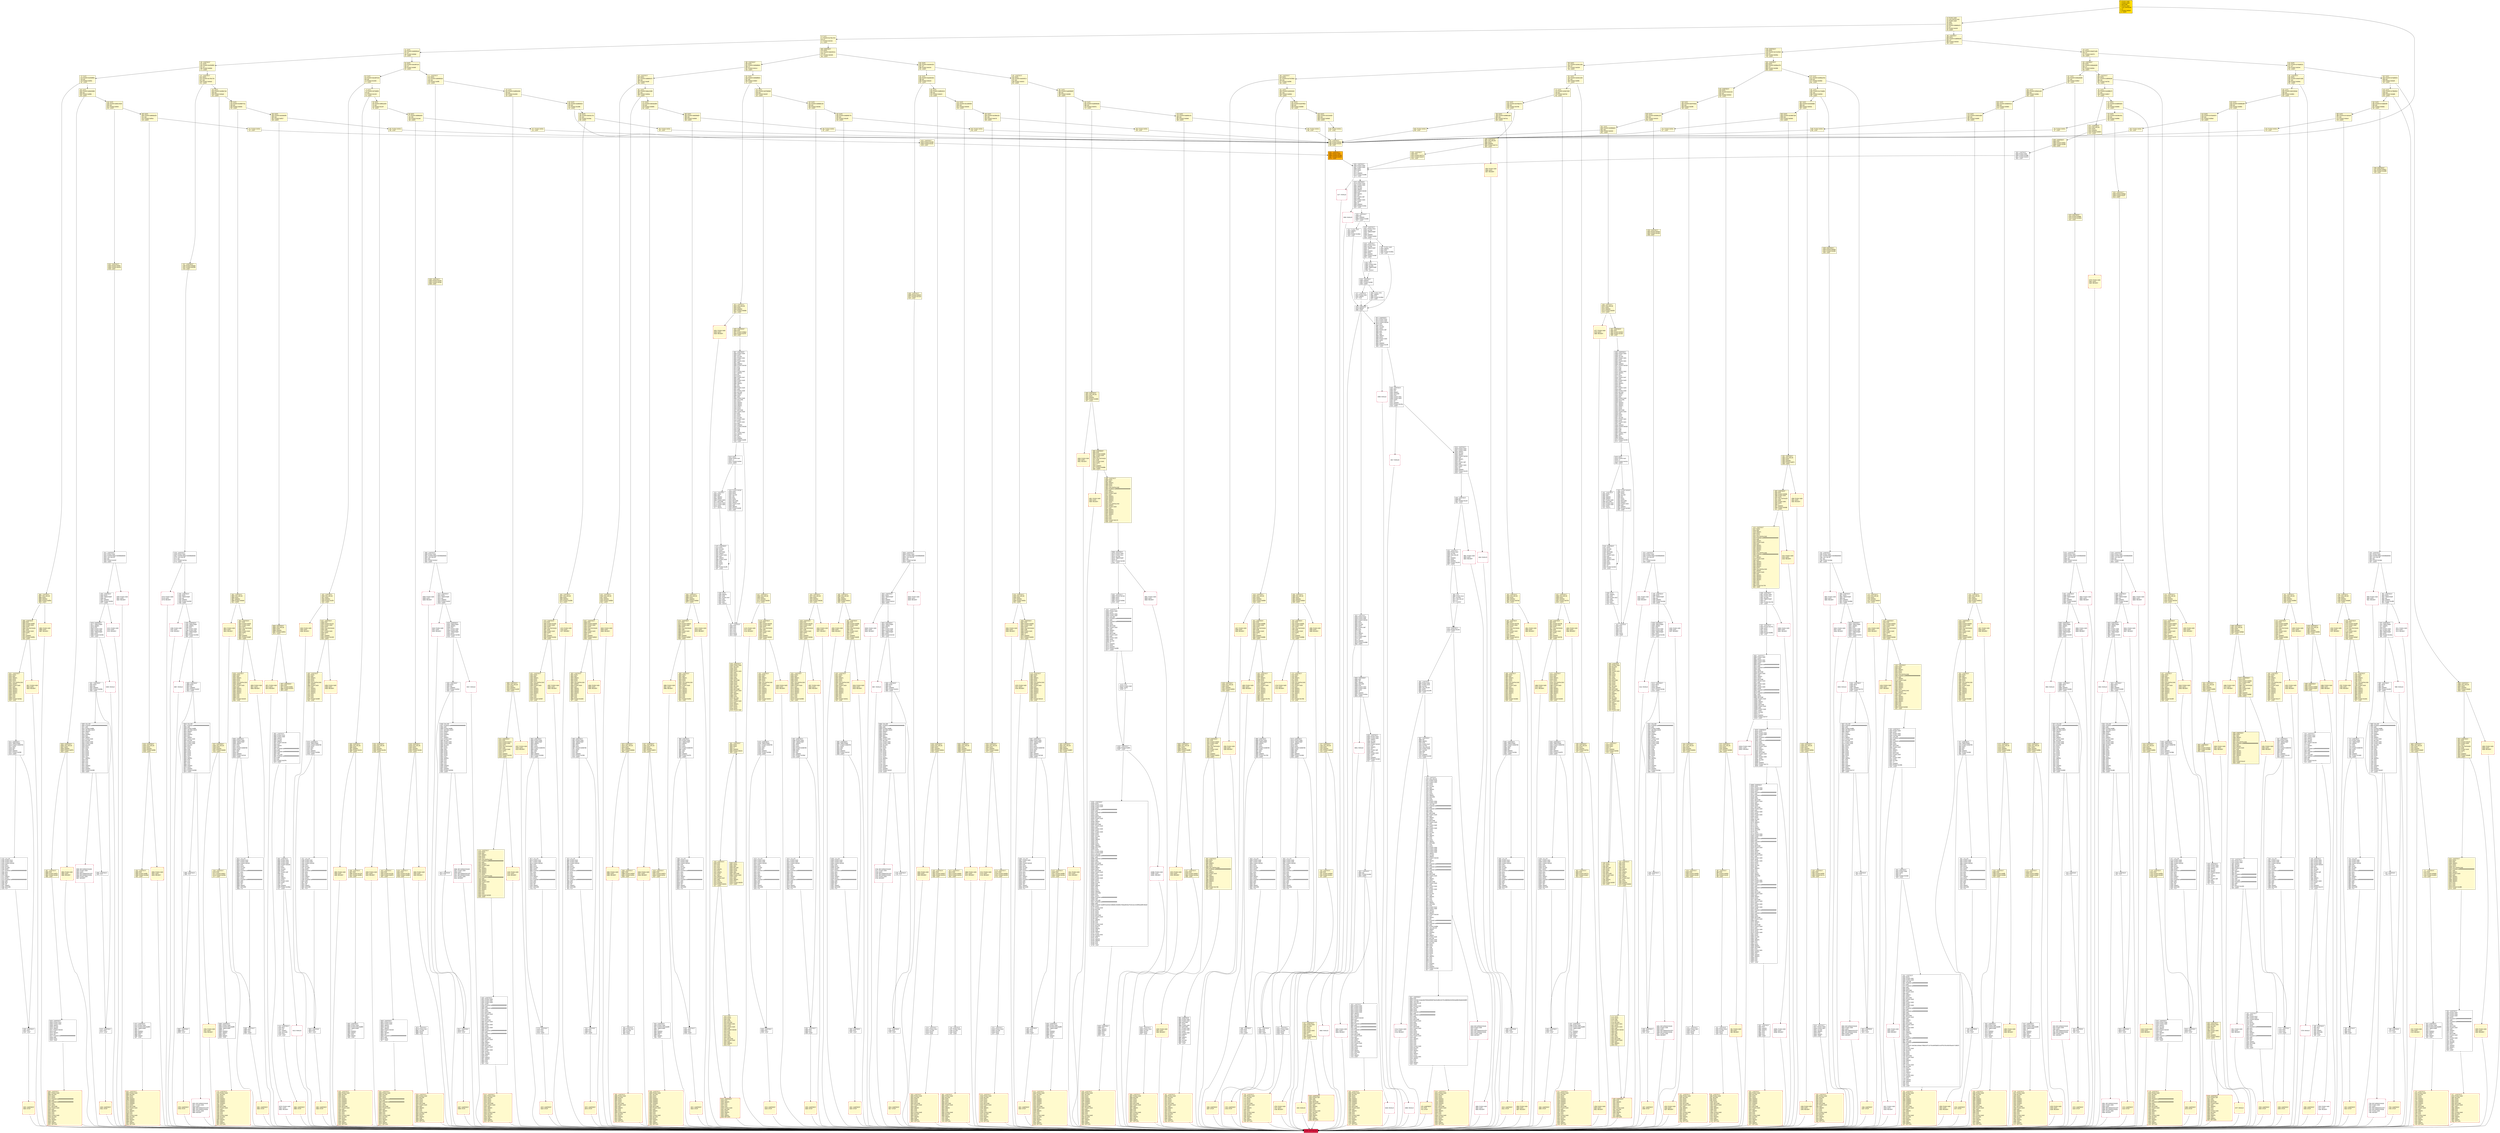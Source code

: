 digraph G {
bgcolor=transparent rankdir=UD;
node [shape=box style=filled color=black fillcolor=white fontname=arial fontcolor=black];
2331 [label="2331: JUMPDEST\l2332: POP\l2333: PUSH2 0x0948\l2336: PUSH1 0x04\l2338: DUP1\l2339: CALLDATASIZE\l2340: SUB\l2341: PUSH1 0x20\l2343: DUP2\l2344: LT\l2345: ISZERO\l2346: PUSH2 0x0932\l2349: JUMPI\l" fillcolor=lemonchiffon ];
1961 [label="1961: PUSH1 0x00\l1963: DUP1\l1964: REVERT\l" fillcolor=lemonchiffon shape=Msquare color=crimson ];
4539 [label="4539: JUMPDEST\l4540: PUSH1 0x40\l4542: MLOAD\l4543: DUP1\l4544: DUP3\l4545: DUP2\l4546: MSTORE\l4547: PUSH1 0x20\l4549: ADD\l4550: SWAP2\l4551: POP\l4552: POP\l4553: PUSH1 0x40\l4555: MLOAD\l4556: DUP1\l4557: SWAP2\l4558: SUB\l4559: SWAP1\l4560: RETURN\l" fillcolor=lemonchiffon shape=Msquare color=crimson ];
7280 [label="7280: JUMPDEST\l7281: MUL\l7282: OR\l7283: SWAP1\l7284: SSTORE\l7285: POP\l7286: JUMP\l" ];
9517 [label="9517: JUMPDEST\l9518: POP\l9519: JUMP\l" ];
8726 [label="8726: RETURNDATASIZE\l8727: PUSH1 0x00\l8729: DUP1\l8730: RETURNDATACOPY\l8731: RETURNDATASIZE\l8732: PUSH1 0x00\l8734: REVERT\l" shape=Msquare color=crimson ];
2458 [label="2458: JUMPDEST\l2459: STOP\l" fillcolor=lemonchiffon shape=Msquare color=crimson ];
107 [label="107: PUSH2 0x03c2\l110: JUMP\l" fillcolor=lemonchiffon ];
674 [label="674: DUP1\l675: PUSH4 0x5d2cadbf\l680: EQ\l681: PUSH2 0x090f\l684: JUMPI\l" fillcolor=lemonchiffon ];
2995 [label="2995: PUSH1 0x00\l2997: DUP1\l2998: REVERT\l" fillcolor=lemonchiffon shape=Msquare color=crimson ];
5942 [label="5942: JUMPDEST\l5943: PUSH2 0x1741\l5946: DUP5\l5947: DUP5\l5948: DUP5\l5949: PUSH2 0x269c\l5952: JUMP\l" ];
973 [label="973: JUMPDEST\l974: CALLVALUE\l975: DUP1\l976: ISZERO\l977: PUSH2 0x03d9\l980: JUMPI\l" fillcolor=lemonchiffon ];
951 [label="951: DUP1\l952: PUSH4 0x06fdde03\l957: EQ\l958: PUSH2 0x042d\l961: JUMPI\l" fillcolor=lemonchiffon ];
2553 [label="2553: JUMPDEST\l2554: POP\l2555: PUSH2 0x0a02\l2558: PUSH2 0x1d6d\l2561: JUMP\l" fillcolor=lemonchiffon ];
6460 [label="6460: JUMPDEST\l6461: POP\l6462: JUMP\l" ];
6304 [label="6304: INVALID\l" shape=Msquare color=crimson ];
1213 [label="1213: JUMPDEST\l1214: CALLVALUE\l1215: DUP1\l1216: ISZERO\l1217: PUSH2 0x04c9\l1220: JUMPI\l" fillcolor=lemonchiffon ];
712 [label="712: DUP1\l713: PUSH4 0x4d853ee5\l718: EQ\l719: PUSH2 0x0846\l722: JUMPI\l" fillcolor=lemonchiffon ];
6073 [label="6073: JUMPDEST\l6074: PUSH1 0x00\l6076: TIMESTAMP\l6077: SWAP1\l6078: POP\l6079: DUP1\l6080: PUSH3 0x069780\l6084: DUP4\l6085: ADD\l6086: EQ\l6087: ISZERO\l6088: PUSH2 0x180d\l6091: JUMPI\l" ];
8890 [label="8890: JUMPDEST\l8891: PUSH1 0x00\l8893: PUSH4 0x5c2aad80\l8898: TIMESTAMP\l8899: LT\l8900: ISZERO\l8901: SWAP1\l8902: POP\l8903: SWAP1\l8904: JUMP\l" ];
3966 [label="3966: JUMPDEST\l3967: PUSH1 0x40\l3969: MLOAD\l3970: DUP1\l3971: DUP3\l3972: PUSH20 0xffffffffffffffffffffffffffffffffffffffff\l3993: AND\l3994: PUSH20 0xffffffffffffffffffffffffffffffffffffffff\l4015: AND\l4016: DUP2\l4017: MSTORE\l4018: PUSH1 0x20\l4020: ADD\l4021: SWAP2\l4022: POP\l4023: POP\l4024: PUSH1 0x40\l4026: MLOAD\l4027: DUP1\l4028: SWAP2\l4029: SUB\l4030: SWAP1\l4031: RETURN\l" fillcolor=lemonchiffon shape=Msquare color=crimson ];
8735 [label="8735: JUMPDEST\l8736: POP\l" ];
1811 [label="1811: JUMPDEST\l1812: PUSH1 0x40\l1814: MLOAD\l1815: DUP1\l1816: DUP3\l1817: ISZERO\l1818: ISZERO\l1819: ISZERO\l1820: ISZERO\l1821: DUP2\l1822: MSTORE\l1823: PUSH1 0x20\l1825: ADD\l1826: SWAP2\l1827: POP\l1828: POP\l1829: PUSH1 0x40\l1831: MLOAD\l1832: DUP1\l1833: SWAP2\l1834: SUB\l1835: SWAP1\l1836: RETURN\l" fillcolor=lemonchiffon shape=Msquare color=crimson ];
1837 [label="1837: JUMPDEST\l1838: CALLVALUE\l1839: DUP1\l1840: ISZERO\l1841: PUSH2 0x0739\l1844: JUMPI\l" fillcolor=lemonchiffon ];
543 [label="543: DUP1\l544: PUSH4 0x79fe9524\l549: EQ\l550: PUSH2 0x0a8b\l553: JUMPI\l" fillcolor=lemonchiffon ];
832 [label="832: DUP1\l833: PUSH4 0x2d79f3cc\l838: EQ\l839: PUSH2 0x0698\l842: JUMPI\l" fillcolor=lemonchiffon ];
8464 [label="8464: JUMPDEST\l8465: POP\l8466: JUMP\l" ];
794 [label="794: DUP1\l795: PUSH4 0x38861bd8\l800: EQ\l801: PUSH2 0x07a1\l804: JUMPI\l" fillcolor=lemonchiffon ];
8207 [label="8207: JUMPDEST\l8208: POP\l8209: POP\l8210: POP\l8211: POP\l8212: POP\l8213: DUP2\l8214: JUMP\l" ];
3344 [label="3344: JUMPDEST\l3345: CALLVALUE\l3346: DUP1\l3347: ISZERO\l3348: PUSH2 0x0d1c\l3351: JUMPI\l" fillcolor=lemonchiffon ];
6277 [label="6277: INVALID\l" shape=Msquare color=crimson ];
389 [label="389: JUMPDEST\l390: DUP1\l391: PUSH4 0x95d89b41\l396: GT\l397: PUSH2 0x01c1\l400: JUMPI\l" fillcolor=lemonchiffon ];
2917 [label="2917: JUMPDEST\l2918: CALLVALUE\l2919: DUP1\l2920: ISZERO\l2921: PUSH2 0x0b71\l2924: JUMPI\l" fillcolor=lemonchiffon ];
2972 [label="2972: PUSH1 0x00\l2974: DUP1\l2975: REVERT\l" fillcolor=lemonchiffon shape=Msquare color=crimson ];
3403 [label="3403: JUMPDEST\l3404: CALLVALUE\l3405: DUP1\l3406: ISZERO\l3407: PUSH2 0x0d57\l3410: JUMPI\l" fillcolor=lemonchiffon ];
9739 [label="9739: JUMPDEST\l9740: POP\l9741: POP\l9742: JUMP\l" ];
2020 [label="2020: PUSH1 0x00\l2022: DUP1\l2023: REVERT\l" fillcolor=lemonchiffon shape=Msquare color=crimson ];
2938 [label="2938: JUMPDEST\l2939: PUSH1 0x40\l2941: MLOAD\l2942: DUP1\l2943: DUP3\l2944: ISZERO\l2945: ISZERO\l2946: ISZERO\l2947: ISZERO\l2948: DUP2\l2949: MSTORE\l2950: PUSH1 0x20\l2952: ADD\l2953: SWAP2\l2954: POP\l2955: POP\l2956: PUSH1 0x40\l2958: MLOAD\l2959: DUP1\l2960: SWAP2\l2961: SUB\l2962: SWAP1\l2963: RETURN\l" fillcolor=lemonchiffon shape=Msquare color=crimson ];
8993 [label="8993: JUMPDEST\l8994: PUSH1 0x13\l8996: PUSH1 0x00\l8998: SWAP1\l8999: SLOAD\l9000: SWAP1\l9001: PUSH2 0x0100\l9004: EXP\l9005: SWAP1\l9006: DIV\l9007: PUSH20 0xffffffffffffffffffffffffffffffffffffffff\l9028: AND\l9029: PUSH20 0xffffffffffffffffffffffffffffffffffffffff\l9050: AND\l9051: CALLER\l9052: PUSH20 0xffffffffffffffffffffffffffffffffffffffff\l9073: AND\l9074: EQ\l9075: PUSH2 0x237b\l9078: JUMPI\l" ];
6584 [label="6584: JUMPDEST\l6585: MUL\l6586: OR\l6587: SWAP1\l6588: SSTORE\l6589: POP\l6590: PUSH1 0x02\l6592: PUSH1 0x03\l6594: DUP2\l6595: GT\l6596: ISZERO\l6597: PUSH2 0x19ca\l6600: JUMPI\l" ];
8229 [label="8229: CALLER\l8230: PUSH1 0x02\l8232: PUSH1 0x00\l8234: PUSH2 0x0100\l8237: EXP\l8238: DUP2\l8239: SLOAD\l8240: DUP2\l8241: PUSH20 0xffffffffffffffffffffffffffffffffffffffff\l8262: MUL\l8263: NOT\l8264: AND\l8265: SWAP1\l8266: DUP4\l8267: PUSH20 0xffffffffffffffffffffffffffffffffffffffff\l8288: AND\l8289: MUL\l8290: OR\l8291: SWAP1\l8292: SSTORE\l8293: POP\l" ];
8467 [label="8467: JUMPDEST\l8468: PUSH1 0x00\l8470: TIMESTAMP\l8471: SWAP1\l8472: POP\l8473: DUP1\l8474: PUSH3 0x069780\l8478: DUP4\l8479: ADD\l8480: EQ\l8481: ISZERO\l8482: PUSH2 0x2166\l8485: JUMPI\l" ];
7758 [label="7758: RETURNDATASIZE\l7759: PUSH1 0x00\l7761: DUP1\l7762: RETURNDATACOPY\l7763: RETURNDATASIZE\l7764: PUSH1 0x00\l7766: REVERT\l" shape=Msquare color=crimson ];
4675 [label="4675: JUMPDEST\l4676: PUSH2 0x124c\l4679: JUMPI\l" ];
918 [label="918: JUMPDEST\l919: DUP1\l920: PUSH3 0x2e1316\l924: EQ\l925: PUSH2 0x03cd\l928: JUMPI\l" fillcolor=lemonchiffon ];
2043 [label="2043: PUSH1 0x00\l2045: DUP1\l2046: REVERT\l" fillcolor=lemonchiffon shape=Msquare color=crimson ];
2633 [label="2633: JUMPDEST\l2634: DUP2\l2635: ADD\l2636: SWAP1\l2637: DUP1\l2638: DUP1\l2639: CALLDATALOAD\l2640: PUSH20 0xffffffffffffffffffffffffffffffffffffffff\l2661: AND\l2662: SWAP1\l2663: PUSH1 0x20\l2665: ADD\l2666: SWAP1\l2667: SWAP3\l2668: SWAP2\l2669: SWAP1\l2670: POP\l2671: POP\l2672: POP\l2673: PUSH2 0x1d80\l2676: JUMP\l" fillcolor=lemonchiffon ];
6602 [label="6602: JUMPDEST\l6603: PUSH1 0x20\l6605: PUSH1 0x00\l6607: SWAP1\l6608: SLOAD\l6609: SWAP1\l6610: PUSH2 0x0100\l6613: EXP\l6614: SWAP1\l6615: DIV\l6616: PUSH1 0xff\l6618: AND\l6619: PUSH1 0x03\l6621: DUP2\l6622: GT\l6623: ISZERO\l6624: PUSH2 0x19e5\l6627: JUMPI\l" ];
1984 [label="1984: PUSH1 0x00\l1986: DUP1\l1987: REVERT\l" fillcolor=lemonchiffon shape=Msquare color=crimson ];
3167 [label="3167: JUMPDEST\l3168: CALLVALUE\l3169: DUP1\l3170: ISZERO\l3171: PUSH2 0x0c6b\l3174: JUMPI\l" fillcolor=lemonchiffon ];
7465 [label="7465: JUMPDEST\l7466: DUP1\l7467: PUSH1 0x14\l7469: PUSH1 0x00\l7471: PUSH2 0x0100\l7474: EXP\l7475: DUP2\l7476: SLOAD\l7477: DUP2\l7478: PUSH20 0xffffffffffffffffffffffffffffffffffffffff\l7499: MUL\l7500: NOT\l7501: AND\l7502: SWAP1\l7503: DUP4\l7504: PUSH20 0xffffffffffffffffffffffffffffffffffffffff\l7525: AND\l7526: MUL\l7527: OR\l7528: SWAP1\l7529: SSTORE\l7530: POP\l7531: POP\l7532: JUMP\l" ];
9437 [label="9437: INVALID\l" shape=Msquare color=crimson ];
6264 [label="6264: JUMPDEST\l6265: PUSH1 0x00\l6267: PUSH1 0x03\l6269: DUP1\l6270: DUP2\l6271: GT\l6272: ISZERO\l6273: PUSH2 0x1886\l6276: JUMPI\l" ];
7767 [label="7767: JUMPDEST\l7768: POP\l" ];
7287 [label="7287: JUMPDEST\l7288: PUSH1 0x00\l7290: TIMESTAMP\l7291: SWAP1\l7292: POP\l7293: DUP1\l7294: PUSH3 0x069780\l7298: DUP4\l7299: ADD\l7300: EQ\l7301: ISZERO\l7302: PUSH2 0x1ccb\l7305: JUMPI\l" ];
663 [label="663: DUP1\l664: PUSH4 0x58e642ca\l669: EQ\l670: PUSH2 0x08e0\l673: JUMPI\l" fillcolor=lemonchiffon ];
4050 [label="4050: PUSH1 0x00\l4052: DUP1\l4053: REVERT\l" fillcolor=lemonchiffon shape=Msquare color=crimson ];
981 [label="981: PUSH1 0x00\l983: DUP1\l984: REVERT\l" fillcolor=lemonchiffon shape=Msquare color=crimson ];
3031 [label="3031: PUSH1 0x00\l3033: DUP1\l3034: REVERT\l" fillcolor=lemonchiffon shape=Msquare color=crimson ];
8215 [label="8215: JUMPDEST\l8216: TIMESTAMP\l8217: PUSH3 0x069780\l8221: DUP3\l8222: ADD\l8223: EQ\l8224: ISZERO\l8225: PUSH2 0x2066\l8228: JUMPI\l" ];
5544 [label="5544: JUMPDEST\l5545: DUP2\l5546: PUSH1 0x0c\l5548: PUSH1 0x00\l5550: CALLER\l5551: PUSH20 0xffffffffffffffffffffffffffffffffffffffff\l5572: AND\l5573: PUSH20 0xffffffffffffffffffffffffffffffffffffffff\l5594: AND\l5595: DUP2\l5596: MSTORE\l5597: PUSH1 0x20\l5599: ADD\l5600: SWAP1\l5601: DUP2\l5602: MSTORE\l5603: PUSH1 0x20\l5605: ADD\l5606: PUSH1 0x00\l5608: SHA3\l5609: PUSH1 0x00\l5611: DUP6\l5612: PUSH20 0xffffffffffffffffffffffffffffffffffffffff\l5633: AND\l5634: PUSH20 0xffffffffffffffffffffffffffffffffffffffff\l5655: AND\l5656: DUP2\l5657: MSTORE\l5658: PUSH1 0x20\l5660: ADD\l5661: SWAP1\l5662: DUP2\l5663: MSTORE\l5664: PUSH1 0x20\l5666: ADD\l5667: PUSH1 0x00\l5669: SHA3\l5670: DUP2\l5671: SWAP1\l5672: SSTORE\l5673: POP\l5674: DUP3\l5675: PUSH20 0xffffffffffffffffffffffffffffffffffffffff\l5696: AND\l5697: CALLER\l5698: PUSH20 0xffffffffffffffffffffffffffffffffffffffff\l5719: AND\l5720: PUSH32 0x8c5be1e5ebec7d5bd14f71427d1e84f3dd0314c0f7b2291e5b200ac8c7c3b925\l5753: DUP5\l5754: PUSH1 0x40\l5756: MLOAD\l5757: DUP1\l5758: DUP3\l5759: DUP2\l5760: MSTORE\l5761: PUSH1 0x20\l5763: ADD\l5764: SWAP2\l5765: POP\l5766: POP\l5767: PUSH1 0x40\l5769: MLOAD\l5770: DUP1\l5771: SWAP2\l5772: SUB\l5773: SWAP1\l5774: LOG3\l5775: PUSH1 0x01\l5777: SWAP1\l5778: POP\l5779: SWAP3\l5780: SWAP2\l5781: POP\l5782: POP\l5783: JUMP\l" ];
232 [label="232: DUP1\l233: PUSH4 0xc864c7a0\l238: EQ\l239: PUSH2 0x0ead\l242: JUMPI\l" fillcolor=lemonchiffon ];
3804 [label="3804: JUMPDEST\l3805: CALLVALUE\l3806: DUP1\l3807: ISZERO\l3808: PUSH2 0x0ee8\l3811: JUMPI\l" fillcolor=lemonchiffon ];
2539 [label="2539: JUMPDEST\l2540: STOP\l" fillcolor=lemonchiffon shape=Msquare color=crimson ];
6161 [label="6161: JUMPDEST\l6162: PUSH1 0x06\l6164: SLOAD\l6165: DUP2\l6166: JUMP\l" ];
10019 [label="10019: PUSH1 0x00\l10021: DUP1\l10022: REVERT\l" shape=Msquare color=crimson ];
6946 [label="6946: PUSH1 0x00\l6948: DUP1\l6949: REVERT\l" shape=Msquare color=crimson ];
8885 [label="8885: JUMPDEST\l8886: POP\l" ];
2768 [label="2768: JUMPDEST\l2769: POP\l2770: PUSH2 0x0afd\l2773: PUSH1 0x04\l2775: DUP1\l2776: CALLDATASIZE\l2777: SUB\l2778: PUSH1 0x20\l2780: DUP2\l2781: LT\l2782: ISZERO\l2783: PUSH2 0x0ae7\l2786: JUMPI\l" fillcolor=lemonchiffon ];
8740 [label="8740: JUMPDEST\l8741: PUSH1 0x1c\l8743: SLOAD\l8744: DUP2\l8745: JUMP\l" ];
750 [label="750: DUP1\l751: PUSH4 0x334c1046\l756: GT\l757: PUSH2 0x0329\l760: JUMPI\l" fillcolor=lemonchiffon ];
809 [label="809: JUMPDEST\l810: DUP1\l811: PUSH4 0x27e235e3\l816: EQ\l817: PUSH2 0x05f8\l820: JUMPI\l" fillcolor=lemonchiffon ];
6818 [label="6818: JUMPDEST\l6819: TIMESTAMP\l6820: SWAP1\l6821: POP\l6822: PUSH1 0x00\l6824: PUSH1 0x0f\l6826: TIMESTAMP\l6827: DUP2\l6828: PUSH2 0x1ab1\l6831: JUMPI\l" ];
4645 [label="4645: JUMPDEST\l4646: EQ\l4647: PUSH2 0x122f\l4650: JUMPI\l" ];
9446 [label="9446: CALLER\l9447: PUSH20 0xffffffffffffffffffffffffffffffffffffffff\l9468: AND\l9469: PUSH2 0x08fc\l9472: SELFBALANCE\l9473: SWAP1\l9474: DUP2\l9475: ISZERO\l9476: MUL\l9477: SWAP1\l9478: PUSH1 0x40\l9480: MLOAD\l9481: PUSH1 0x00\l9483: PUSH1 0x40\l9485: MLOAD\l9486: DUP1\l9487: DUP4\l9488: SUB\l9489: DUP2\l9490: DUP6\l9491: DUP9\l9492: DUP9\l9493: CALL\l9494: SWAP4\l9495: POP\l9496: POP\l9497: POP\l9498: POP\l9499: ISZERO\l9500: DUP1\l9501: ISZERO\l9502: PUSH2 0x252b\l9505: JUMPI\l" ];
4382 [label="4382: JUMPDEST\l4383: STOP\l" fillcolor=lemonchiffon shape=Msquare color=crimson ];
1965 [label="1965: JUMPDEST\l1966: POP\l1967: PUSH2 0x07da\l1970: PUSH1 0x04\l1972: DUP1\l1973: CALLDATASIZE\l1974: SUB\l1975: PUSH1 0x20\l1977: DUP2\l1978: LT\l1979: ISZERO\l1980: PUSH2 0x07c4\l1983: JUMPI\l" fillcolor=lemonchiffon ];
5806 [label="5806: JUMPDEST\l5807: DUP1\l5808: TIMESTAMP\l5809: EQ\l5810: ISZERO\l5811: PUSH2 0x16bb\l5814: JUMPI\l" ];
292 [label="292: DUP1\l293: PUSH4 0xac8e4261\l298: EQ\l299: PUSH2 0x0e18\l302: JUMPI\l" fillcolor=lemonchiffon ];
96 [label="96: DUP1\l97: PUSH4 0xfb86a404\l102: EQ\l103: PUSH2 0x11a6\l106: JUMPI\l" fillcolor=lemonchiffon ];
5938 [label="5938: PUSH1 0x00\l5940: DUP1\l5941: REVERT\l" shape=Msquare color=crimson ];
1845 [label="1845: PUSH1 0x00\l1847: DUP1\l1848: REVERT\l" fillcolor=lemonchiffon shape=Msquare color=crimson ];
2711 [label="2711: JUMPDEST\l2712: POP\l2713: PUSH2 0x0aa0\l2716: PUSH2 0x1dc9\l2719: JUMP\l" fillcolor=lemonchiffon ];
3894 [label="3894: PUSH1 0x00\l3896: DUP1\l3897: REVERT\l" fillcolor=lemonchiffon shape=Msquare color=crimson ];
6783 [label="6783: JUMPDEST\l6784: PUSH1 0x00\l6786: PUSH8 0x8ac7230489e80000\l6795: CALLVALUE\l6796: EQ\l6797: PUSH2 0x1a95\l6800: JUMPI\l" ];
3342 [label="3342: JUMPDEST\l3343: STOP\l" fillcolor=lemonchiffon shape=Msquare color=crimson ];
4099 [label="4099: JUMPDEST\l4100: CALLVALUE\l4101: DUP1\l4102: ISZERO\l4103: PUSH2 0x100f\l4106: JUMPI\l" fillcolor=lemonchiffon ];
4232 [label="4232: JUMPDEST\l4233: PUSH2 0x1090\l4236: PUSH2 0x11d1\l4239: JUMP\l" fillcolor=lemonchiffon ];
216 [label="216: PUSH2 0x03c2\l219: JUMP\l" fillcolor=lemonchiffon ];
2823 [label="2823: PUSH1 0x00\l2825: DUP1\l2826: REVERT\l" fillcolor=lemonchiffon shape=Msquare color=crimson ];
3747 [label="3747: JUMPDEST\l3748: PUSH2 0x0eab\l3751: PUSH2 0x2236\l3754: JUMP\l" fillcolor=lemonchiffon ];
1798 [label="1798: PUSH1 0x00\l1800: DUP1\l1801: REVERT\l" fillcolor=lemonchiffon shape=Msquare color=crimson ];
5819 [label="5819: JUMPDEST\l5820: TIMESTAMP\l5821: SWAP1\l5822: POP\l5823: PUSH1 0x00\l5825: PUSH1 0x0f\l5827: TIMESTAMP\l5828: DUP2\l5829: PUSH2 0x16ca\l5832: JUMPI\l" ];
6542 [label="6542: JUMPDEST\l6543: POP\l6544: JUMP\l" ];
7698 [label="7698: CALLER\l7699: PUSH20 0xffffffffffffffffffffffffffffffffffffffff\l7720: AND\l7721: PUSH2 0x08fc\l7724: SELFBALANCE\l7725: SWAP1\l7726: DUP2\l7727: ISZERO\l7728: MUL\l7729: SWAP1\l7730: PUSH1 0x40\l7732: MLOAD\l7733: PUSH1 0x00\l7735: PUSH1 0x40\l7737: MLOAD\l7738: DUP1\l7739: DUP4\l7740: SUB\l7741: DUP2\l7742: DUP6\l7743: DUP9\l7744: DUP9\l7745: CALL\l7746: SWAP4\l7747: POP\l7748: POP\l7749: POP\l7750: POP\l7751: ISZERO\l7752: DUP1\l7753: ISZERO\l7754: PUSH2 0x1e57\l7757: JUMPI\l" ];
7860 [label="7860: JUMPDEST\l7861: PUSH1 0x00\l7863: TIMESTAMP\l7864: SWAP1\l7865: POP\l7866: DUP1\l7867: PUSH3 0x069780\l7871: DUP4\l7872: ADD\l7873: EQ\l7874: ISZERO\l7875: PUSH2 0x1f08\l7878: JUMPI\l" ];
1336 [label="1336: JUMPDEST\l1337: STOP\l" fillcolor=lemonchiffon shape=Msquare color=crimson ];
2541 [label="2541: JUMPDEST\l2542: CALLVALUE\l2543: DUP1\l2544: ISZERO\l2545: PUSH2 0x09f9\l2548: JUMPI\l" fillcolor=lemonchiffon ];
6973 [label="6973: CALLER\l6974: PUSH20 0xffffffffffffffffffffffffffffffffffffffff\l6995: AND\l6996: PUSH2 0x08fc\l6999: SELFBALANCE\l7000: SWAP1\l7001: DUP2\l7002: ISZERO\l7003: MUL\l7004: SWAP1\l7005: PUSH1 0x40\l7007: MLOAD\l7008: PUSH1 0x00\l7010: PUSH1 0x40\l7012: MLOAD\l7013: DUP1\l7014: DUP4\l7015: SUB\l7016: DUP2\l7017: DUP6\l7018: DUP9\l7019: DUP9\l7020: CALL\l7021: SWAP4\l7022: POP\l7023: POP\l7024: POP\l7025: POP\l7026: ISZERO\l7027: DUP1\l7028: ISZERO\l7029: PUSH2 0x1b82\l7032: JUMPI\l" ];
8905 [label="8905: JUMPDEST\l8906: PUSH1 0x00\l8908: TIMESTAMP\l8909: SWAP1\l8910: POP\l8911: DUP1\l8912: PUSH3 0x069780\l8916: DUP4\l8917: ADD\l8918: EQ\l8919: ISZERO\l8920: PUSH2 0x231d\l8923: JUMPI\l" ];
6933 [label="6933: PUSH1 0x00\l6935: DUP1\l6936: REVERT\l" shape=Msquare color=crimson ];
8595 [label="8595: JUMPDEST\l8596: POP\l8597: SWAP3\l8598: SWAP2\l8599: POP\l8600: POP\l8601: JUMP\l" ];
4384 [label="4384: JUMPDEST\l4385: CALLVALUE\l4386: DUP1\l4387: ISZERO\l4388: PUSH2 0x112c\l4391: JUMPI\l" fillcolor=lemonchiffon ];
243 [label="243: DUP1\l244: PUSH4 0xc99d77a1\l249: EQ\l250: PUSH2 0x0edc\l253: JUMPI\l" fillcolor=lemonchiffon ];
1059 [label="1059: JUMPDEST\l1060: PUSH2 0x042b\l1063: PUSH2 0x142b\l1066: JUMP\l" fillcolor=lemonchiffon ];
8876 [label="8876: RETURNDATASIZE\l8877: PUSH1 0x00\l8879: DUP1\l8880: RETURNDATACOPY\l8881: RETURNDATASIZE\l8882: PUSH1 0x00\l8884: REVERT\l" shape=Msquare color=crimson ];
3704 [label="3704: JUMPDEST\l3705: CALLVALUE\l3706: DUP1\l3707: ISZERO\l3708: PUSH2 0x0e84\l3711: JUMPI\l" fillcolor=lemonchiffon ];
7988 [label="7988: CALLER\l7989: PUSH1 0x24\l7991: PUSH1 0x00\l7993: PUSH2 0x0100\l7996: EXP\l7997: DUP2\l7998: SLOAD\l7999: DUP2\l8000: PUSH20 0xffffffffffffffffffffffffffffffffffffffff\l8021: MUL\l8022: NOT\l8023: AND\l8024: SWAP1\l8025: DUP4\l8026: PUSH20 0xffffffffffffffffffffffffffffffffffffffff\l8047: AND\l8048: MUL\l8049: OR\l8050: SWAP1\l8051: SSTORE\l8052: POP\l" ];
254 [label="254: DUP1\l255: PUSH4 0xcb3e64fd\l260: EQ\l261: PUSH2 0x0f17\l264: JUMPI\l" fillcolor=lemonchiffon ];
5842 [label="5842: CALLER\l5843: PUSH20 0xffffffffffffffffffffffffffffffffffffffff\l5864: AND\l5865: PUSH2 0x08fc\l5868: SELFBALANCE\l5869: SWAP1\l5870: DUP2\l5871: ISZERO\l5872: MUL\l5873: SWAP1\l5874: PUSH1 0x40\l5876: MLOAD\l5877: PUSH1 0x00\l5879: PUSH1 0x40\l5881: MLOAD\l5882: DUP1\l5883: DUP4\l5884: SUB\l5885: DUP2\l5886: DUP6\l5887: DUP9\l5888: DUP9\l5889: CALL\l5890: SWAP4\l5891: POP\l5892: POP\l5893: POP\l5894: POP\l5895: ISZERO\l5896: DUP1\l5897: ISZERO\l5898: PUSH2 0x1717\l5901: JUMPI\l" ];
3871 [label="3871: PUSH1 0x00\l3873: DUP1\l3874: REVERT\l" fillcolor=lemonchiffon shape=Msquare color=crimson ];
1154 [label="1154: JUMPDEST\l1155: POP\l1156: POP\l1157: POP\l1158: POP\l1159: SWAP1\l1160: POP\l1161: SWAP1\l1162: DUP2\l1163: ADD\l1164: SWAP1\l1165: PUSH1 0x1f\l1167: AND\l1168: DUP1\l1169: ISZERO\l1170: PUSH2 0x04af\l1173: JUMPI\l" fillcolor=lemonchiffon ];
2846 [label="2846: PUSH1 0x00\l2848: DUP1\l2849: REVERT\l" fillcolor=lemonchiffon shape=Msquare color=crimson ];
7159 [label="7159: JUMPDEST\l7160: PUSH1 0x13\l7162: PUSH1 0x00\l7164: SWAP1\l7165: SLOAD\l7166: SWAP1\l7167: PUSH2 0x0100\l7170: EXP\l7171: SWAP1\l7172: DIV\l7173: PUSH20 0xffffffffffffffffffffffffffffffffffffffff\l7194: AND\l7195: PUSH20 0xffffffffffffffffffffffffffffffffffffffff\l7216: AND\l7217: CALLER\l7218: PUSH20 0xffffffffffffffffffffffffffffffffffffffff\l7239: AND\l7240: EQ\l7241: PUSH2 0x1c51\l7244: JUMPI\l" ];
281 [label="281: DUP1\l282: PUSH4 0xac8e4261\l287: GT\l288: PUSH2 0x0154\l291: JUMPI\l" fillcolor=lemonchiffon ];
4278 [label="4278: JUMPDEST\l4279: POP\l4280: PUSH2 0x10e3\l4283: PUSH1 0x04\l4285: DUP1\l4286: CALLDATASIZE\l4287: SUB\l4288: PUSH1 0x20\l4290: DUP2\l4291: LT\l4292: ISZERO\l4293: PUSH2 0x10cd\l4296: JUMPI\l" fillcolor=lemonchiffon ];
3673 [label="3673: JUMPDEST\l3674: POP\l3675: PUSH2 0x0e62\l3678: PUSH2 0x222a\l3681: JUMP\l" fillcolor=lemonchiffon ];
2399 [label="2399: JUMPDEST\l2400: STOP\l" fillcolor=lemonchiffon shape=Msquare color=crimson ];
2850 [label="2850: JUMPDEST\l2851: DUP2\l2852: ADD\l2853: SWAP1\l2854: DUP1\l2855: DUP1\l2856: CALLDATALOAD\l2857: SWAP1\l2858: PUSH1 0x20\l2860: ADD\l2861: SWAP1\l2862: SWAP3\l2863: SWAP2\l2864: SWAP1\l2865: POP\l2866: POP\l2867: POP\l2868: PUSH2 0x1eb4\l2871: JUMP\l" fillcolor=lemonchiffon ];
2925 [label="2925: PUSH1 0x00\l2927: DUP1\l2928: REVERT\l" fillcolor=lemonchiffon shape=Msquare color=crimson ];
10095 [label="10095: PUSH1 0x00\l10097: DUP1\l10098: REVERT\l" shape=Msquare color=crimson ];
412 [label="412: DUP1\l413: PUSH4 0x975b58d9\l418: EQ\l419: PUSH2 0x0c5f\l422: JUMPI\l" fillcolor=lemonchiffon ];
6910 [label="6910: JUMPDEST\l6911: POP\l" ];
3953 [label="3953: PUSH1 0x00\l3955: DUP1\l3956: REVERT\l" fillcolor=lemonchiffon shape=Msquare color=crimson ];
7279 [label="7279: INVALID\l" shape=Msquare color=crimson ];
1904 [label="1904: PUSH1 0x00\l1906: DUP1\l1907: REVERT\l" fillcolor=lemonchiffon shape=Msquare color=crimson ];
10483 [label="10483: JUMPDEST\l10484: PUSH2 0x28fc\l10487: JUMPI\l" ];
8816 [label="8816: CALLER\l8817: PUSH20 0xffffffffffffffffffffffffffffffffffffffff\l8838: AND\l8839: PUSH2 0x08fc\l8842: SELFBALANCE\l8843: SWAP1\l8844: DUP2\l8845: ISZERO\l8846: MUL\l8847: SWAP1\l8848: PUSH1 0x40\l8850: MLOAD\l8851: PUSH1 0x00\l8853: PUSH1 0x40\l8855: MLOAD\l8856: DUP1\l8857: DUP4\l8858: SUB\l8859: DUP2\l8860: DUP6\l8861: DUP9\l8862: DUP9\l8863: CALL\l8864: SWAP4\l8865: POP\l8866: POP\l8867: POP\l8868: POP\l8869: ISZERO\l8870: DUP1\l8871: ISZERO\l8872: PUSH2 0x22b5\l8875: JUMPI\l" ];
2401 [label="2401: JUMPDEST\l2402: CALLVALUE\l2403: DUP1\l2404: ISZERO\l2405: PUSH2 0x096d\l2408: JUMPI\l" fillcolor=lemonchiffon ];
1393 [label="1393: JUMPDEST\l1394: POP\l1395: PUSH2 0x05de\l1398: PUSH1 0x04\l1400: DUP1\l1401: CALLDATASIZE\l1402: SUB\l1403: PUSH1 0x60\l1405: DUP2\l1406: LT\l1407: ISZERO\l1408: PUSH2 0x0588\l1411: JUMPI\l" fillcolor=lemonchiffon ];
9079 [label="9079: PUSH1 0x00\l9081: DUP1\l9082: REVERT\l" shape=Msquare color=crimson ];
160 [label="160: JUMPDEST\l161: DUP1\l162: PUSH4 0xcf206f53\l167: GT\l168: PUSH2 0x00dc\l171: JUMPI\l" fillcolor=lemonchiffon ];
6004 [label="6004: CALLER\l6005: PUSH1 0x0d\l6007: PUSH1 0x00\l6009: PUSH2 0x0100\l6012: EXP\l6013: DUP2\l6014: SLOAD\l6015: DUP2\l6016: PUSH20 0xffffffffffffffffffffffffffffffffffffffff\l6037: MUL\l6038: NOT\l6039: AND\l6040: SWAP1\l6041: DUP4\l6042: PUSH20 0xffffffffffffffffffffffffffffffffffffffff\l6063: AND\l6064: MUL\l6065: OR\l6066: SWAP1\l6067: SSTORE\l6068: POP\l" ];
5151 [label="5151: JUMPDEST\l5152: PUSH1 0x1d\l5154: SLOAD\l5155: DUP2\l5156: JUMP\l" ];
2376 [label="2376: JUMPDEST\l2377: STOP\l" fillcolor=lemonchiffon shape=Msquare color=crimson ];
7879 [label="7879: CALLER\l7880: PUSH1 0x23\l7882: PUSH1 0x00\l7884: PUSH2 0x0100\l7887: EXP\l7888: DUP2\l7889: SLOAD\l7890: DUP2\l7891: PUSH20 0xffffffffffffffffffffffffffffffffffffffff\l7912: MUL\l7913: NOT\l7914: AND\l7915: SWAP1\l7916: DUP4\l7917: PUSH20 0xffffffffffffffffffffffffffffffffffffffff\l7938: AND\l7939: MUL\l7940: OR\l7941: SWAP1\l7942: SSTORE\l7943: POP\l" ];
3401 [label="3401: JUMPDEST\l3402: STOP\l" fillcolor=lemonchiffon shape=Msquare color=crimson ];
7249 [label="7249: JUMPDEST\l7250: PUSH1 0x03\l7252: PUSH1 0x20\l7254: PUSH1 0x00\l7256: PUSH2 0x0100\l7259: EXP\l7260: DUP2\l7261: SLOAD\l7262: DUP2\l7263: PUSH1 0xff\l7265: MUL\l7266: NOT\l7267: AND\l7268: SWAP1\l7269: DUP4\l7270: PUSH1 0x03\l7272: DUP2\l7273: GT\l7274: ISZERO\l7275: PUSH2 0x1c70\l7278: JUMPI\l" ];
2882 [label="2882: PUSH1 0x00\l2884: DUP1\l2885: REVERT\l" fillcolor=lemonchiffon shape=Msquare color=crimson ];
4063 [label="4063: JUMPDEST\l4064: PUSH1 0x40\l4066: MLOAD\l4067: DUP1\l4068: DUP3\l4069: ISZERO\l4070: ISZERO\l4071: ISZERO\l4072: ISZERO\l4073: DUP2\l4074: MSTORE\l4075: PUSH1 0x20\l4077: ADD\l4078: SWAP2\l4079: POP\l4080: POP\l4081: PUSH1 0x40\l4083: MLOAD\l4084: DUP1\l4085: SWAP2\l4086: SUB\l4087: SWAP1\l4088: RETURN\l" fillcolor=lemonchiffon shape=Msquare color=crimson ];
5212 [label="5212: INVALID\l" shape=Msquare color=crimson ];
9263 [label="9263: JUMPDEST\l9264: DUP1\l9265: TIMESTAMP\l9266: EQ\l9267: ISZERO\l9268: PUSH2 0x243c\l9271: JUMPI\l" ];
1338 [label="1338: JUMPDEST\l1339: CALLVALUE\l1340: DUP1\l1341: ISZERO\l1342: PUSH2 0x0546\l1345: JUMPI\l" fillcolor=lemonchiffon ];
156 [label="156: PUSH2 0x03c2\l159: JUMP\l" fillcolor=lemonchiffon ];
1790 [label="1790: JUMPDEST\l1791: CALLVALUE\l1792: DUP1\l1793: ISZERO\l1794: PUSH2 0x070a\l1797: JUMPI\l" fillcolor=lemonchiffon ];
3917 [label="3917: PUSH1 0x00\l3919: DUP1\l3920: REVERT\l" fillcolor=lemonchiffon shape=Msquare color=crimson ];
1868 [label="1868: PUSH1 0x00\l1870: DUP1\l1871: REVERT\l" fillcolor=lemonchiffon shape=Msquare color=crimson ];
4561 [label="4561: JUMPDEST\l4562: PUSH1 0x00\l4564: PUSH2 0x11db\l4567: PUSH2 0x1878\l4570: JUMP\l" fillcolor=orange ];
6901 [label="6901: RETURNDATASIZE\l6902: PUSH1 0x00\l6904: DUP1\l6905: RETURNDATACOPY\l6906: RETURNDATASIZE\l6907: PUSH1 0x00\l6909: REVERT\l" shape=Msquare color=crimson ];
5213 [label="5213: JUMPDEST\l5214: MOD\l5215: EQ\l5216: ISZERO\l5217: PUSH2 0x14ac\l5220: JUMPI\l" ];
903 [label="903: DUP1\l904: PUSH4 0x23b872dd\l909: EQ\l910: PUSH2 0x0565\l913: JUMPI\l" fillcolor=lemonchiffon ];
9290 [label="9290: INVALID\l" shape=Msquare color=crimson ];
9825 [label="9825: JUMPDEST\l9826: PUSH1 0x00\l9828: PUSH4 0x5c2aad80\l9833: TIMESTAMP\l9834: LT\l9835: ISZERO\l9836: SWAP1\l9837: POP\l9838: SWAP1\l9839: JUMP\l" ];
6833 [label="6833: JUMPDEST\l6834: MOD\l6835: EQ\l6836: ISZERO\l6837: PUSH2 0x1b00\l6840: JUMPI\l" ];
7856 [label="7856: JUMPDEST\l7857: POP\l7858: POP\l7859: JUMP\l" ];
701 [label="701: DUP1\l702: PUSH4 0x44df8e70\l707: EQ\l708: PUSH2 0x0817\l711: JUMPI\l" fillcolor=lemonchiffon ];
1359 [label="1359: JUMPDEST\l1360: PUSH1 0x40\l1362: MLOAD\l1363: DUP1\l1364: DUP3\l1365: DUP2\l1366: MSTORE\l1367: PUSH1 0x20\l1369: ADD\l1370: SWAP2\l1371: POP\l1372: POP\l1373: PUSH1 0x40\l1375: MLOAD\l1376: DUP1\l1377: SWAP2\l1378: SUB\l1379: SWAP1\l1380: RETURN\l" fillcolor=lemonchiffon shape=Msquare color=crimson ];
8057 [label="8057: JUMPDEST\l8058: PUSH1 0x04\l8060: DUP1\l8061: SLOAD\l8062: PUSH1 0x01\l8064: DUP2\l8065: PUSH1 0x01\l8067: AND\l8068: ISZERO\l8069: PUSH2 0x0100\l8072: MUL\l8073: SUB\l8074: AND\l8075: PUSH1 0x02\l8077: SWAP1\l8078: DIV\l8079: DUP1\l8080: PUSH1 0x1f\l8082: ADD\l8083: PUSH1 0x20\l8085: DUP1\l8086: SWAP2\l8087: DIV\l8088: MUL\l8089: PUSH1 0x20\l8091: ADD\l8092: PUSH1 0x40\l8094: MLOAD\l8095: SWAP1\l8096: DUP2\l8097: ADD\l8098: PUSH1 0x40\l8100: MSTORE\l8101: DUP1\l8102: SWAP3\l8103: SWAP2\l8104: SWAP1\l8105: DUP2\l8106: DUP2\l8107: MSTORE\l8108: PUSH1 0x20\l8110: ADD\l8111: DUP3\l8112: DUP1\l8113: SLOAD\l8114: PUSH1 0x01\l8116: DUP2\l8117: PUSH1 0x01\l8119: AND\l8120: ISZERO\l8121: PUSH2 0x0100\l8124: MUL\l8125: SUB\l8126: AND\l8127: PUSH1 0x02\l8129: SWAP1\l8130: DIV\l8131: DUP1\l8132: ISZERO\l8133: PUSH2 0x200f\l8136: JUMPI\l" ];
4054 [label="4054: JUMPDEST\l4055: POP\l4056: PUSH2 0x0fdf\l4059: PUSH2 0x249d\l4062: JUMP\l" fillcolor=lemonchiffon ];
8164 [label="8164: JUMPDEST\l8165: DUP3\l8166: ADD\l8167: SWAP2\l8168: SWAP1\l8169: PUSH1 0x00\l8171: MSTORE\l8172: PUSH1 0x20\l8174: PUSH1 0x00\l8176: SHA3\l8177: SWAP1\l" ];
1696 [label="1696: PUSH1 0x00\l1698: DUP1\l1699: REVERT\l" fillcolor=lemonchiffon shape=Msquare color=crimson ];
7062 [label="7062: JUMPDEST\l7063: PUSH1 0x00\l7065: PUSH4 0x5c2aad80\l7070: TIMESTAMP\l7071: LT\l7072: ISZERO\l7073: SWAP1\l7074: POP\l7075: SWAP1\l7076: JUMP\l" ];
6278 [label="6278: JUMPDEST\l6279: PUSH1 0x20\l6281: PUSH1 0x00\l6283: SWAP1\l6284: SLOAD\l6285: SWAP1\l6286: PUSH2 0x0100\l6289: EXP\l6290: SWAP1\l6291: DIV\l6292: PUSH1 0xff\l6294: AND\l6295: PUSH1 0x03\l6297: DUP2\l6298: GT\l6299: ISZERO\l6300: PUSH2 0x18a1\l6303: JUMPI\l" ];
5185 [label="5185: JUMPDEST\l5186: DUP1\l5187: TIMESTAMP\l5188: EQ\l5189: ISZERO\l5190: PUSH2 0x144e\l5193: JUMPI\l" ];
6583 [label="6583: INVALID\l" shape=Msquare color=crimson ];
5802 [label="5802: PUSH1 0x00\l5804: DUP1\l5805: REVERT\l" shape=Msquare color=crimson ];
3224 [label="3224: JUMPDEST\l3225: STOP\l" fillcolor=lemonchiffon shape=Msquare color=crimson ];
7047 [label="7047: JUMPDEST\l7048: PUSH1 0x00\l7050: PUSH4 0x5c2aad80\l7055: TIMESTAMP\l7056: LT\l7057: ISZERO\l7058: SWAP1\l7059: POP\l7060: SWAP1\l7061: JUMP\l" ];
3765 [label="3765: PUSH1 0x00\l3767: DUP1\l3768: REVERT\l" fillcolor=lemonchiffon shape=Msquare color=crimson ];
3415 [label="3415: JUMPDEST\l3416: POP\l3417: PUSH2 0x0d60\l3420: PUSH2 0x216a\l3423: JUMP\l" fillcolor=lemonchiffon ];
5902 [label="5902: RETURNDATASIZE\l5903: PUSH1 0x00\l5905: DUP1\l5906: RETURNDATACOPY\l5907: RETURNDATASIZE\l5908: PUSH1 0x00\l5910: REVERT\l" shape=Msquare color=crimson ];
1719 [label="1719: PUSH1 0x00\l1721: DUP1\l1722: REVERT\l" fillcolor=lemonchiffon shape=Msquare color=crimson ];
5815 [label="5815: PUSH1 0x00\l5817: DUP1\l5818: REVERT\l" shape=Msquare color=crimson ];
3608 [label="3608: JUMPDEST\l3609: PUSH2 0x0e20\l3612: PUSH2 0x21a0\l3615: JUMP\l" fillcolor=lemonchiffon ];
8643 [label="8643: JUMPDEST\l8644: TIMESTAMP\l8645: SWAP1\l8646: POP\l8647: PUSH1 0x00\l8649: PUSH1 0x0f\l8651: TIMESTAMP\l8652: DUP2\l8653: PUSH2 0x21d2\l8656: JUMPI\l" ];
2699 [label="2699: JUMPDEST\l2700: CALLVALUE\l2701: DUP1\l2702: ISZERO\l2703: PUSH2 0x0a97\l2706: JUMPI\l" fillcolor=lemonchiffon ];
13 [label="13: PUSH1 0x00\l15: CALLDATALOAD\l16: PUSH1 0xe0\l18: SHR\l19: DUP1\l20: PUSH4 0x88d5cb7c\l25: GT\l26: PUSH2 0x01f2\l29: JUMPI\l" fillcolor=lemonchiffon ];
3356 [label="3356: JUMPDEST\l3357: POP\l3358: PUSH2 0x0d49\l3361: PUSH1 0x04\l3363: DUP1\l3364: CALLDATASIZE\l3365: SUB\l3366: PUSH1 0x20\l3368: DUP2\l3369: LT\l3370: ISZERO\l3371: PUSH2 0x0d33\l3374: JUMPI\l" fillcolor=lemonchiffon ];
3712 [label="3712: PUSH1 0x00\l3714: DUP1\l3715: REVERT\l" fillcolor=lemonchiffon shape=Msquare color=crimson ];
5911 [label="5911: JUMPDEST\l5912: POP\l" ];
336 [label="336: PUSH2 0x03c2\l339: JUMP\l" fillcolor=lemonchiffon ];
1641 [label="1641: JUMPDEST\l1642: POP\l1643: PUSH2 0x0696\l1646: PUSH1 0x04\l1648: DUP1\l1649: CALLDATASIZE\l1650: SUB\l1651: PUSH1 0x20\l1653: DUP2\l1654: LT\l1655: ISZERO\l1656: PUSH2 0x0680\l1659: JUMPI\l" fillcolor=lemonchiffon ];
554 [label="554: DUP1\l555: PUSH4 0x7adde495\l560: EQ\l561: PUSH2 0x0aba\l564: JUMPI\l" fillcolor=lemonchiffon ];
843 [label="843: DUP1\l844: PUSH4 0x313ce567\l849: EQ\l850: PUSH2 0x06d3\l853: JUMPI\l" fillcolor=lemonchiffon ];
1328 [label="1328: JUMPDEST\l1329: PUSH2 0x0538\l1332: PUSH2 0x1698\l1335: JUMP\l" fillcolor=lemonchiffon ];
6801 [label="6801: PUSH1 0x00\l6803: DUP1\l6804: REVERT\l" shape=Msquare color=crimson ];
2213 [label="2213: JUMPDEST\l2214: STOP\l" fillcolor=lemonchiffon shape=Msquare color=crimson ];
6805 [label="6805: JUMPDEST\l6806: DUP1\l6807: TIMESTAMP\l6808: EQ\l6809: ISZERO\l6810: PUSH2 0x1aa2\l6813: JUMPI\l" ];
2707 [label="2707: PUSH1 0x00\l2709: DUP1\l2710: REVERT\l" fillcolor=lemonchiffon shape=Msquare color=crimson ];
3128 [label="3128: DUP1\l3129: DUP3\l3130: SUB\l3131: DUP1\l3132: MLOAD\l3133: PUSH1 0x01\l3135: DUP4\l3136: PUSH1 0x20\l3138: SUB\l3139: PUSH2 0x0100\l3142: EXP\l3143: SUB\l3144: NOT\l3145: AND\l3146: DUP2\l3147: MSTORE\l3148: PUSH1 0x20\l3150: ADD\l3151: SWAP2\l3152: POP\l" fillcolor=lemonchiffon ];
8758 [label="8758: JUMPDEST\l8759: PUSH1 0x00\l8761: PUSH8 0x8ac7230489e80000\l8770: CALLVALUE\l8771: EQ\l8772: PUSH2 0x224c\l8775: JUMPI\l" ];
1199 [label="1199: JUMPDEST\l1200: POP\l1201: SWAP3\l1202: POP\l1203: POP\l1204: POP\l1205: PUSH1 0x40\l1207: MLOAD\l1208: DUP1\l1209: SWAP2\l1210: SUB\l1211: SWAP1\l1212: RETURN\l" fillcolor=lemonchiffon shape=Msquare color=crimson ];
2223 [label="2223: JUMPDEST\l2224: STOP\l" fillcolor=lemonchiffon shape=Msquare color=crimson ];
3108 [label="3108: JUMPDEST\l3109: POP\l3110: POP\l3111: POP\l3112: POP\l3113: SWAP1\l3114: POP\l3115: SWAP1\l3116: DUP2\l3117: ADD\l3118: SWAP1\l3119: PUSH1 0x1f\l3121: AND\l3122: DUP1\l3123: ISZERO\l3124: PUSH2 0x0c51\l3127: JUMPI\l" fillcolor=lemonchiffon ];
8053 [label="8053: JUMPDEST\l8054: POP\l8055: POP\l8056: JUMP\l" ];
2237 [label="2237: JUMPDEST\l2238: POP\l2239: PUSH2 0x08c6\l2242: PUSH2 0x1b87\l2245: JUMP\l" fillcolor=lemonchiffon ];
6814 [label="6814: PUSH1 0x00\l6816: DUP1\l6817: REVERT\l" shape=Msquare color=crimson ];
7091 [label="7091: CALLER\l7092: PUSH1 0x0b\l7094: PUSH1 0x00\l7096: PUSH2 0x0100\l7099: EXP\l7100: DUP2\l7101: SLOAD\l7102: DUP2\l7103: PUSH20 0xffffffffffffffffffffffffffffffffffffffff\l7124: MUL\l7125: NOT\l7126: AND\l7127: SWAP1\l7128: DUP4\l7129: PUSH20 0xffffffffffffffffffffffffffffffffffffffff\l7150: AND\l7151: MUL\l7152: OR\l7153: SWAP1\l7154: SSTORE\l7155: POP\l" ];
8294 [label="8294: JUMPDEST\l8295: POP\l8296: JUMP\l" ];
2787 [label="2787: PUSH1 0x00\l2789: DUP1\l2790: REVERT\l" fillcolor=lemonchiffon shape=Msquare color=crimson ];
7944 [label="7944: JUMPDEST\l7945: POP\l7946: POP\l7947: JUMP\l" ];
3812 [label="3812: PUSH1 0x00\l3814: DUP1\l3815: REVERT\l" fillcolor=lemonchiffon shape=Msquare color=crimson ];
3283 [label="3283: JUMPDEST\l3284: STOP\l" fillcolor=lemonchiffon shape=Msquare color=crimson ];
4599 [label="4599: INVALID\l" shape=Msquare color=crimson ];
6339 [label="6339: JUMPDEST\l6340: PUSH1 0x1a\l6342: SLOAD\l6343: TIMESTAMP\l6344: LT\l6345: ISZERO\l6346: DUP1\l6347: ISZERO\l6348: PUSH2 0x18d7\l6351: JUMPI\l" ];
6545 [label="6545: JUMPDEST\l6546: PUSH1 0x00\l6548: PUSH2 0x199b\l6551: PUSH2 0x1878\l6554: JUMP\l" ];
2791 [label="2791: JUMPDEST\l2792: DUP2\l2793: ADD\l2794: SWAP1\l2795: DUP1\l2796: DUP1\l2797: CALLDATALOAD\l2798: SWAP1\l2799: PUSH1 0x20\l2801: ADD\l2802: SWAP1\l2803: SWAP3\l2804: SWAP2\l2805: SWAP1\l2806: POP\l2807: POP\l2808: POP\l2809: PUSH2 0x1e5c\l2812: JUMP\l" fillcolor=lemonchiffon ];
881 [label="881: DUP1\l882: PUSH4 0x17c6abfa\l887: EQ\l888: PUSH2 0x0530\l891: JUMPI\l" fillcolor=lemonchiffon ];
3577 [label="3577: JUMPDEST\l3578: POP\l3579: PUSH2 0x0e02\l3582: PUSH2 0x219a\l3585: JUMP\l" fillcolor=lemonchiffon ];
6261 [label="6261: JUMPDEST\l6262: POP\l6263: JUMP\l" ];
7791 [label="7791: CALLER\l7792: PUSH1 0x0e\l7794: PUSH1 0x00\l7796: PUSH2 0x0100\l7799: EXP\l7800: DUP2\l7801: SLOAD\l7802: DUP2\l7803: PUSH20 0xffffffffffffffffffffffffffffffffffffffff\l7824: MUL\l7825: NOT\l7826: AND\l7827: SWAP1\l7828: DUP4\l7829: PUSH20 0xffffffffffffffffffffffffffffffffffffffff\l7850: AND\l7851: MUL\l7852: OR\l7853: SWAP1\l7854: SSTORE\l7855: POP\l" ];
3044 [label="3044: JUMPDEST\l3045: PUSH1 0x40\l3047: MLOAD\l3048: DUP1\l3049: DUP1\l3050: PUSH1 0x20\l3052: ADD\l3053: DUP3\l3054: DUP2\l3055: SUB\l3056: DUP3\l3057: MSTORE\l3058: DUP4\l3059: DUP2\l3060: DUP2\l3061: MLOAD\l3062: DUP2\l3063: MSTORE\l3064: PUSH1 0x20\l3066: ADD\l3067: SWAP2\l3068: POP\l3069: DUP1\l3070: MLOAD\l3071: SWAP1\l3072: PUSH1 0x20\l3074: ADD\l3075: SWAP1\l3076: DUP1\l3077: DUP4\l3078: DUP4\l3079: PUSH1 0x00\l" fillcolor=lemonchiffon ];
2118 [label="2118: JUMPDEST\l2119: CALLVALUE\l2120: DUP1\l2121: ISZERO\l2122: PUSH2 0x0852\l2125: JUMPI\l" fillcolor=lemonchiffon ];
8989 [label="8989: JUMPDEST\l8990: POP\l8991: POP\l8992: JUMP\l" ];
3835 [label="3835: PUSH1 0x00\l3837: DUP1\l3838: REVERT\l" fillcolor=lemonchiffon shape=Msquare color=crimson ];
6628 [label="6628: INVALID\l" shape=Msquare color=crimson ];
1069 [label="1069: JUMPDEST\l1070: CALLVALUE\l1071: DUP1\l1072: ISZERO\l1073: PUSH2 0x0439\l1076: JUMPI\l" fillcolor=lemonchiffon ];
4655 [label="4655: JUMPDEST\l4656: PUSH1 0x1f\l4658: SLOAD\l4659: CALLVALUE\l4660: LT\l4661: ISZERO\l4662: DUP1\l4663: ISZERO\l4664: PUSH2 0x1243\l4667: JUMPI\l" ];
2205 [label="2205: JUMPDEST\l2206: PUSH2 0x08a5\l2209: PUSH2 0x1a7f\l2212: JUMP\l" fillcolor=lemonchiffon ];
7306 [label="7306: CALLER\l7307: PUSH1 0x1e\l7309: PUSH1 0x00\l7311: PUSH2 0x0100\l7314: EXP\l7315: DUP2\l7316: SLOAD\l7317: DUP2\l7318: PUSH20 0xffffffffffffffffffffffffffffffffffffffff\l7339: MUL\l7340: NOT\l7341: AND\l7342: SWAP1\l7343: DUP4\l7344: PUSH20 0xffffffffffffffffffffffffffffffffffffffff\l7365: AND\l7366: MUL\l7367: OR\l7368: SWAP1\l7369: SSTORE\l7370: POP\l" ];
7033 [label="7033: RETURNDATASIZE\l7034: PUSH1 0x00\l7036: DUP1\l7037: RETURNDATACOPY\l7038: RETURNDATASIZE\l7039: PUSH1 0x00\l7041: REVERT\l" shape=Msquare color=crimson ];
8585 [label="8585: JUMPDEST\l8586: PUSH2 0x2193\l8589: DUP4\l8590: DUP4\l8591: PUSH2 0x28a2\l8594: JUMP\l" ];
41 [label="41: DUP1\l42: PUSH4 0xd8495c6d\l47: GT\l48: PUSH2 0x00a0\l51: JUMPI\l" fillcolor=lemonchiffon ];
6745 [label="6745: JUMPDEST\l6746: PUSH1 0x09\l6748: PUSH1 0x00\l6750: SWAP1\l6751: SLOAD\l6752: SWAP1\l6753: PUSH2 0x0100\l6756: EXP\l6757: SWAP1\l6758: DIV\l6759: PUSH20 0xffffffffffffffffffffffffffffffffffffffff\l6780: AND\l6781: DUP2\l6782: JUMP\l" ];
1747 [label="1747: JUMPDEST\l1748: CALLVALUE\l1749: DUP1\l1750: ISZERO\l1751: PUSH2 0x06df\l1754: JUMPI\l" fillcolor=lemonchiffon ];
1225 [label="1225: JUMPDEST\l1226: POP\l1227: PUSH2 0x0516\l1230: PUSH1 0x04\l1232: DUP1\l1233: CALLDATASIZE\l1234: SUB\l1235: PUSH1 0x40\l1237: DUP2\l1238: LT\l1239: ISZERO\l1240: PUSH2 0x04e0\l1243: JUMPI\l" fillcolor=lemonchiffon ];
2764 [label="2764: PUSH1 0x00\l2766: DUP1\l2767: REVERT\l" fillcolor=lemonchiffon shape=Msquare color=crimson ];
9878 [label="9878: JUMPDEST\l9879: PUSH1 0x17\l9881: SLOAD\l9882: DUP2\l9883: JUMP\l" ];
8657 [label="8657: INVALID\l" shape=Msquare color=crimson ];
8658 [label="8658: JUMPDEST\l8659: MOD\l8660: EQ\l8661: ISZERO\l8662: PUSH2 0x2221\l8665: JUMPI\l" ];
265 [label="265: PUSH2 0x03c2\l268: JUMP\l" fillcolor=lemonchiffon ];
5445 [label="5445: JUMPDEST\l5446: POP\l5447: POP\l5448: POP\l5449: POP\l5450: POP\l5451: DUP2\l5452: JUMP\l" ];
6601 [label="6601: INVALID\l" shape=Msquare color=crimson ];
7772 [label="7772: JUMPDEST\l7773: PUSH1 0x00\l7775: TIMESTAMP\l7776: SWAP1\l7777: POP\l7778: DUP1\l7779: PUSH3 0x069780\l7783: DUP4\l7784: ADD\l7785: EQ\l7786: ISZERO\l7787: PUSH2 0x1eb0\l7790: JUMPI\l" ];
4323 [label="4323: JUMPDEST\l4324: STOP\l" fillcolor=lemonchiffon shape=Msquare color=crimson ];
85 [label="85: DUP1\l86: PUSH4 0xf851a440\l91: EQ\l92: PUSH2 0x114f\l95: JUMPI\l" fillcolor=lemonchiffon ];
1755 [label="1755: PUSH1 0x00\l1757: DUP1\l1758: REVERT\l" fillcolor=lemonchiffon shape=Msquare color=crimson ];
483 [label="483: DUP1\l484: PUSH4 0x8d356d07\l489: EQ\l490: PUSH2 0x0b94\l493: JUMPI\l" fillcolor=lemonchiffon ];
6381 [label="6381: JUMPDEST\l6382: TIMESTAMP\l6383: PUSH3 0x069780\l6387: DUP3\l6388: ADD\l6389: EQ\l6390: ISZERO\l6391: PUSH2 0x193c\l6394: JUMPI\l" ];
2069 [label="2069: JUMPDEST\l2070: STOP\l" fillcolor=lemonchiffon shape=Msquare color=crimson ];
5018 [label="5018: RETURNDATASIZE\l5019: PUSH1 0x00\l5021: DUP1\l5022: RETURNDATACOPY\l5023: RETURNDATASIZE\l5024: PUSH1 0x00\l5026: REVERT\l" shape=Msquare color=crimson ];
4325 [label="4325: JUMPDEST\l4326: CALLVALUE\l4327: DUP1\l4328: ISZERO\l4329: PUSH2 0x10f1\l4332: JUMPI\l" fillcolor=lemonchiffon ];
3285 [label="3285: JUMPDEST\l3286: CALLVALUE\l3287: DUP1\l3288: ISZERO\l3289: PUSH2 0x0ce1\l3292: JUMPI\l" fillcolor=lemonchiffon ];
7954 [label="7954: JUMPDEST\l7955: PUSH1 0x00\l7957: PUSH4 0x5c2aad80\l7962: TIMESTAMP\l7963: LT\l7964: ISZERO\l7965: SWAP1\l7966: POP\l7967: SWAP1\l7968: JUMP\l" ];
9410 [label="9410: JUMPDEST\l9411: DUP1\l9412: TIMESTAMP\l9413: EQ\l9414: ISZERO\l9415: PUSH2 0x24cf\l9418: JUMPI\l" ];
2562 [label="2562: JUMPDEST\l2563: PUSH1 0x40\l2565: MLOAD\l2566: DUP1\l2567: DUP3\l2568: PUSH1 0x03\l2570: DUP2\l2571: GT\l2572: ISZERO\l2573: PUSH2 0x0a12\l2576: JUMPI\l" fillcolor=lemonchiffon ];
4651 [label="4651: PUSH1 0x00\l4653: DUP1\l4654: REVERT\l" shape=Msquare color=crimson ];
3626 [label="3626: PUSH1 0x00\l3628: DUP1\l3629: REVERT\l" fillcolor=lemonchiffon shape=Msquare color=crimson ];
5292 [label="5292: JUMPDEST\l5293: POP\l5294: JUMP\l" ];
3081 [label="3081: JUMPDEST\l3082: DUP4\l3083: DUP2\l3084: LT\l3085: ISZERO\l3086: PUSH2 0x0c24\l3089: JUMPI\l" fillcolor=lemonchiffon ];
2606 [label="2606: PUSH1 0x00\l2608: DUP1\l2609: REVERT\l" fillcolor=lemonchiffon shape=Msquare color=crimson ];
494 [label="494: PUSH2 0x03c2\l497: JUMP\l" fillcolor=lemonchiffon ];
4097 [label="4097: JUMPDEST\l4098: STOP\l" fillcolor=lemonchiffon shape=Msquare color=crimson ];
4337 [label="4337: JUMPDEST\l4338: POP\l4339: PUSH2 0x111e\l4342: PUSH1 0x04\l4344: DUP1\l4345: CALLDATASIZE\l4346: SUB\l4347: PUSH1 0x20\l4349: DUP2\l4350: LT\l4351: ISZERO\l4352: PUSH2 0x1108\l4355: JUMPI\l" fillcolor=lemonchiffon ];
4396 [label="4396: JUMPDEST\l4397: POP\l4398: PUSH2 0x1135\l4401: PUSH2 0x2661\l4404: JUMP\l" fillcolor=lemonchiffon ];
2720 [label="2720: JUMPDEST\l2721: PUSH1 0x40\l2723: MLOAD\l2724: DUP1\l2725: DUP3\l2726: ISZERO\l2727: ISZERO\l2728: ISZERO\l2729: ISZERO\l2730: DUP2\l2731: MSTORE\l2732: PUSH1 0x20\l2734: ADD\l2735: SWAP2\l2736: POP\l2737: POP\l2738: PUSH1 0x40\l2740: MLOAD\l2741: DUP1\l2742: SWAP2\l2743: SUB\l2744: SWAP1\l2745: RETURN\l" fillcolor=lemonchiffon shape=Msquare color=crimson ];
1174 [label="1174: DUP1\l1175: DUP3\l1176: SUB\l1177: DUP1\l1178: MLOAD\l1179: PUSH1 0x01\l1181: DUP4\l1182: PUSH1 0x20\l1184: SUB\l1185: PUSH2 0x0100\l1188: EXP\l1189: SUB\l1190: NOT\l1191: AND\l1192: DUP2\l1193: MSTORE\l1194: PUSH1 0x20\l1196: ADD\l1197: SWAP2\l1198: POP\l" fillcolor=lemonchiffon ];
3957 [label="3957: JUMPDEST\l3958: POP\l3959: PUSH2 0x0f7e\l3962: PUSH2 0x23f3\l3965: JUMP\l" fillcolor=lemonchiffon ];
1536 [label="1536: PUSH1 0x00\l1538: DUP1\l1539: REVERT\l" fillcolor=lemonchiffon shape=Msquare color=crimson ];
1723 [label="1723: JUMPDEST\l1724: DUP2\l1725: ADD\l1726: SWAP1\l1727: DUP1\l1728: DUP1\l1729: CALLDATALOAD\l1730: SWAP1\l1731: PUSH1 0x20\l1733: ADD\l1734: SWAP1\l1735: SWAP3\l1736: SWAP2\l1737: SWAP1\l1738: POP\l1739: POP\l1740: POP\l1741: PUSH2 0x17b9\l1744: JUMP\l" fillcolor=lemonchiffon ];
6937 [label="6937: JUMPDEST\l6938: DUP1\l6939: TIMESTAMP\l6940: EQ\l6941: ISZERO\l6942: PUSH2 0x1b26\l6945: JUMPI\l" ];
10492 [label="10492: JUMPDEST\l10493: DUP2\l10494: PUSH1 0x0a\l10496: PUSH1 0x00\l10498: DUP6\l10499: PUSH20 0xffffffffffffffffffffffffffffffffffffffff\l10520: AND\l10521: PUSH20 0xffffffffffffffffffffffffffffffffffffffff\l10542: AND\l10543: DUP2\l10544: MSTORE\l10545: PUSH1 0x20\l10547: ADD\l10548: SWAP1\l10549: DUP2\l10550: MSTORE\l10551: PUSH1 0x20\l10553: ADD\l10554: PUSH1 0x00\l10556: SHA3\l10557: PUSH1 0x00\l10559: DUP3\l10560: DUP3\l10561: SLOAD\l10562: ADD\l10563: SWAP3\l10564: POP\l10565: POP\l10566: DUP2\l10567: SWAP1\l10568: SSTORE\l10569: POP\l10570: DUP2\l10571: PUSH1 0x0a\l10573: PUSH1 0x00\l10575: CALLER\l10576: PUSH20 0xffffffffffffffffffffffffffffffffffffffff\l10597: AND\l10598: PUSH20 0xffffffffffffffffffffffffffffffffffffffff\l10619: AND\l10620: DUP2\l10621: MSTORE\l10622: PUSH1 0x20\l10624: ADD\l10625: SWAP1\l10626: DUP2\l10627: MSTORE\l10628: PUSH1 0x20\l10630: ADD\l10631: PUSH1 0x00\l10633: SHA3\l10634: PUSH1 0x00\l10636: DUP3\l10637: DUP3\l10638: SLOAD\l10639: SUB\l10640: SWAP3\l10641: POP\l10642: POP\l10643: DUP2\l10644: SWAP1\l10645: SSTORE\l10646: POP\l10647: DUP3\l10648: PUSH20 0xffffffffffffffffffffffffffffffffffffffff\l10669: AND\l10670: CALLER\l10671: PUSH20 0xffffffffffffffffffffffffffffffffffffffff\l10692: AND\l10693: PUSH32 0xddf252ad1be2c89b69c2b068fc378daa952ba7f163c4a11628f55a4df523b3ef\l10726: DUP5\l10727: PUSH1 0x40\l10729: MLOAD\l10730: DUP1\l10731: DUP3\l10732: DUP2\l10733: MSTORE\l10734: PUSH1 0x20\l10736: ADD\l10737: SWAP2\l10738: POP\l10739: POP\l10740: PUSH1 0x40\l10742: MLOAD\l10743: DUP1\l10744: SWAP2\l10745: SUB\l10746: SWAP1\l10747: LOG3\l10748: PUSH1 0x01\l10750: SWAP1\l10751: POP\l10752: SWAP3\l10753: SWAP2\l10754: POP\l10755: POP\l10756: JUMP\l" ];
3816 [label="3816: JUMPDEST\l3817: POP\l3818: PUSH2 0x0f15\l3821: PUSH1 0x04\l3823: DUP1\l3824: CALLDATASIZE\l3825: SUB\l3826: PUSH1 0x20\l3828: DUP2\l3829: LT\l3830: ISZERO\l3831: PUSH2 0x0eff\l3834: JUMPI\l" fillcolor=lemonchiffon ];
8486 [label="8486: CALLER\l8487: PUSH1 0x00\l8489: DUP1\l8490: PUSH2 0x0100\l8493: EXP\l8494: DUP2\l8495: SLOAD\l8496: DUP2\l8497: PUSH20 0xffffffffffffffffffffffffffffffffffffffff\l8518: MUL\l8519: NOT\l8520: AND\l8521: SWAP1\l8522: DUP4\l8523: PUSH20 0xffffffffffffffffffffffffffffffffffffffff\l8544: AND\l8545: MUL\l8546: OR\l8547: SWAP1\l8548: SSTORE\l8549: POP\l" ];
220 [label="220: JUMPDEST\l221: DUP1\l222: PUSH4 0xc78cc7d1\l227: EQ\l228: PUSH2 0x0ea3\l231: JUMPI\l" fillcolor=lemonchiffon ];
8666 [label="8666: CALLER\l8667: PUSH20 0xffffffffffffffffffffffffffffffffffffffff\l8688: AND\l8689: PUSH2 0x08fc\l8692: SELFBALANCE\l8693: SWAP1\l8694: DUP2\l8695: ISZERO\l8696: MUL\l8697: SWAP1\l8698: PUSH1 0x40\l8700: MLOAD\l8701: PUSH1 0x00\l8703: PUSH1 0x40\l8705: MLOAD\l8706: DUP1\l8707: DUP4\l8708: SUB\l8709: DUP2\l8710: DUP6\l8711: DUP9\l8712: DUP9\l8713: CALL\l8714: SWAP4\l8715: POP\l8716: POP\l8717: POP\l8718: POP\l8719: ISZERO\l8720: DUP1\l8721: ISZERO\l8722: PUSH2 0x221f\l8725: JUMPI\l" ];
4697 [label="4697: JUMPDEST\l4698: DIV\l4699: SWAP1\l4700: POP\l4701: PUSH1 0x17\l4703: SLOAD\l4704: CALLVALUE\l4705: PUSH1 0x19\l4707: SLOAD\l4708: ADD\l4709: GT\l4710: ISZERO\l4711: PUSH2 0x126f\l4714: JUMPI\l" ];
6365 [label="6365: PUSH1 0x01\l6367: SWAP1\l6368: POP\l6369: PUSH2 0x18ea\l6372: JUMP\l" ];
9276 [label="9276: JUMPDEST\l9277: TIMESTAMP\l9278: SWAP1\l9279: POP\l9280: PUSH1 0x00\l9282: PUSH1 0x0f\l9284: TIMESTAMP\l9285: DUP2\l9286: PUSH2 0x244b\l9289: JUMPI\l" ];
9299 [label="9299: CALLER\l9300: PUSH20 0xffffffffffffffffffffffffffffffffffffffff\l9321: AND\l9322: PUSH2 0x08fc\l9325: SELFBALANCE\l9326: SWAP1\l9327: DUP2\l9328: ISZERO\l9329: MUL\l9330: SWAP1\l9331: PUSH1 0x40\l9333: MLOAD\l9334: PUSH1 0x00\l9336: PUSH1 0x40\l9338: MLOAD\l9339: DUP1\l9340: DUP4\l9341: SUB\l9342: DUP2\l9343: DUP6\l9344: DUP9\l9345: DUP9\l9346: CALL\l9347: SWAP4\l9348: POP\l9349: POP\l9350: POP\l9351: POP\l9352: ISZERO\l9353: DUP1\l9354: ISZERO\l9355: PUSH2 0x2498\l9358: JUMPI\l" ];
8752 [label="8752: JUMPDEST\l8753: PUSH1 0x19\l8755: SLOAD\l8756: DUP2\l8757: JUMP\l" ];
9840 [label="9840: JUMPDEST\l9841: PUSH1 0x13\l9843: PUSH1 0x00\l9845: SWAP1\l9846: SLOAD\l9847: SWAP1\l9848: PUSH2 0x0100\l9851: EXP\l9852: SWAP1\l9853: DIV\l9854: PUSH20 0xffffffffffffffffffffffffffffffffffffffff\l9875: AND\l9876: DUP2\l9877: JUMP\l" ];
7042 [label="7042: JUMPDEST\l7043: POP\l" ];
6305 [label="6305: JUMPDEST\l6306: EQ\l6307: ISZERO\l6308: PUSH2 0x18b0\l6311: JUMPI\l" ];
1559 [label="1559: PUSH1 0x00\l1561: DUP1\l1562: REVERT\l" fillcolor=lemonchiffon shape=Msquare color=crimson ];
4600 [label="4600: JUMPDEST\l4601: MUL\l4602: OR\l4603: SWAP1\l4604: SSTORE\l4605: POP\l4606: PUSH1 0x01\l4608: PUSH1 0x03\l4610: DUP2\l4611: GT\l4612: ISZERO\l4613: PUSH2 0x120a\l4616: JUMPI\l" ];
423 [label="423: DUP1\l424: PUSH4 0x99d8cc4d\l429: EQ\l430: PUSH2 0x0c9a\l433: JUMPI\l" fillcolor=lemonchiffon ];
269 [label="269: JUMPDEST\l270: DUP1\l271: PUSH4 0xa0c95111\l276: GT\l277: PUSH2 0x0185\l280: JUMPI\l" fillcolor=lemonchiffon ];
7948 [label="7948: JUMPDEST\l7949: PUSH1 0x1f\l7951: SLOAD\l7952: DUP2\l7953: JUMP\l" ];
2472 [label="2472: JUMPDEST\l2473: POP\l2474: PUSH2 0x09eb\l2477: PUSH1 0x04\l2479: DUP1\l2480: CALLDATASIZE\l2481: SUB\l2482: PUSH1 0x20\l2484: DUP2\l2485: LT\l2486: ISZERO\l2487: PUSH2 0x09bf\l2490: JUMPI\l" fillcolor=lemonchiffon ];
9370 [label="9370: JUMPDEST\l9371: POP\l9372: JUMP\l" ];
1037 [label="1037: JUMPDEST\l1038: PUSH1 0x40\l1040: MLOAD\l1041: DUP1\l1042: DUP3\l1043: DUP2\l1044: MSTORE\l1045: PUSH1 0x20\l1047: ADD\l1048: SWAP2\l1049: POP\l1050: POP\l1051: PUSH1 0x40\l1053: MLOAD\l1054: DUP1\l1055: SWAP2\l1056: SUB\l1057: SWAP1\l1058: RETURN\l" fillcolor=lemonchiffon shape=Msquare color=crimson ];
1067 [label="1067: JUMPDEST\l1068: STOP\l" fillcolor=lemonchiffon shape=Msquare color=crimson ];
5453 [label="5453: JUMPDEST\l5454: PUSH1 0x00\l5456: DUP2\l5457: PUSH1 0x0a\l5459: PUSH1 0x00\l5461: CALLER\l5462: PUSH20 0xffffffffffffffffffffffffffffffffffffffff\l5483: AND\l5484: PUSH20 0xffffffffffffffffffffffffffffffffffffffff\l5505: AND\l5506: DUP2\l5507: MSTORE\l5508: PUSH1 0x20\l5510: ADD\l5511: SWAP1\l5512: DUP2\l5513: MSTORE\l5514: PUSH1 0x20\l5516: ADD\l5517: PUSH1 0x00\l5519: SHA3\l5520: SLOAD\l5521: LT\l5522: ISZERO\l5523: PUSH2 0x159b\l5526: JUMPI\l" ];
9388 [label="9388: JUMPDEST\l9389: PUSH1 0x00\l9391: PUSH8 0x8ac7230489e80000\l9400: CALLVALUE\l9401: EQ\l9402: PUSH2 0x24c2\l9405: JUMPI\l" ];
4210 [label="4210: JUMPDEST\l4211: PUSH1 0x40\l4213: MLOAD\l4214: DUP1\l4215: DUP3\l4216: DUP2\l4217: MSTORE\l4218: PUSH1 0x20\l4220: ADD\l4221: SWAP2\l4222: POP\l4223: POP\l4224: PUSH1 0x40\l4226: MLOAD\l4227: DUP1\l4228: SWAP2\l4229: SUB\l4230: SWAP1\l4231: RETURN\l" fillcolor=lemonchiffon shape=Msquare color=crimson ];
1637 [label="1637: PUSH1 0x00\l1639: DUP1\l1640: REVERT\l" fillcolor=lemonchiffon shape=Msquare color=crimson ];
445 [label="445: PUSH2 0x03c2\l448: JUMP\l" fillcolor=lemonchiffon ];
892 [label="892: DUP1\l893: PUSH4 0x18160ddd\l898: EQ\l899: PUSH2 0x053a\l902: JUMPI\l" fillcolor=lemonchiffon ];
3153 [label="3153: JUMPDEST\l3154: POP\l3155: SWAP3\l3156: POP\l3157: POP\l3158: POP\l3159: PUSH1 0x40\l3161: MLOAD\l3162: DUP1\l3163: SWAP2\l3164: SUB\l3165: SWAP1\l3166: RETURN\l" fillcolor=lemonchiffon shape=Msquare color=crimson ];
4715 [label="4715: PUSH1 0x00\l4717: DUP1\l4718: REVERT\l" shape=Msquare color=crimson ];
5926 [label="5926: JUMPDEST\l5927: PUSH1 0x00\l5929: PUSH1 0x1c\l5931: SLOAD\l5932: TIMESTAMP\l5933: GT\l5934: PUSH2 0x1736\l5937: JUMPI\l" ];
1664 [label="1664: JUMPDEST\l1665: DUP2\l1666: ADD\l1667: SWAP1\l1668: DUP1\l1669: DUP1\l1670: CALLDATALOAD\l1671: SWAP1\l1672: PUSH1 0x20\l1674: ADD\l1675: SWAP1\l1676: SWAP3\l1677: SWAP2\l1678: SWAP1\l1679: POP\l1680: POP\l1681: POP\l1682: PUSH2 0x1761\l1685: JUMP\l" fillcolor=lemonchiffon ];
1248 [label="1248: JUMPDEST\l1249: DUP2\l1250: ADD\l1251: SWAP1\l1252: DUP1\l1253: DUP1\l1254: CALLDATALOAD\l1255: PUSH20 0xffffffffffffffffffffffffffffffffffffffff\l1276: AND\l1277: SWAP1\l1278: PUSH1 0x20\l1280: ADD\l1281: SWAP1\l1282: SWAP3\l1283: SWAP2\l1284: SWAP1\l1285: DUP1\l1286: CALLDATALOAD\l1287: SWAP1\l1288: PUSH1 0x20\l1290: ADD\l1291: SWAP1\l1292: SWAP3\l1293: SWAP2\l1294: SWAP1\l1295: POP\l1296: POP\l1297: POP\l1298: PUSH2 0x154d\l1301: JUMP\l" fillcolor=lemonchiffon ];
363 [label="363: DUP1\l364: PUSH4 0xa9059cbb\l369: EQ\l370: PUSH2 0x0d7a\l373: JUMPI\l" fillcolor=lemonchiffon ];
111 [label="111: JUMPDEST\l112: DUP1\l113: PUSH4 0xd8495c6d\l118: EQ\l119: PUSH2 0x0ff9\l122: JUMPI\l" fillcolor=lemonchiffon ];
1660 [label="1660: PUSH1 0x00\l1662: DUP1\l1663: REVERT\l" fillcolor=lemonchiffon shape=Msquare color=crimson ];
4042 [label="4042: JUMPDEST\l4043: CALLVALUE\l4044: DUP1\l4045: ISZERO\l4046: PUSH2 0x0fd6\l4049: JUMPI\l" fillcolor=lemonchiffon ];
2629 [label="2629: PUSH1 0x00\l2631: DUP1\l2632: REVERT\l" fillcolor=lemonchiffon shape=Msquare color=crimson ];
5163 [label="5163: JUMPDEST\l5164: PUSH1 0x00\l5166: PUSH8 0x8ac7230489e80000\l5175: CALLVALUE\l5176: EQ\l5177: PUSH2 0x1441\l5180: JUMPI\l" ];
7640 [label="7640: JUMPDEST\l7641: PUSH1 0x00\l7643: PUSH8 0x8ac7230489e80000\l7652: CALLVALUE\l7653: EQ\l7654: PUSH2 0x1dee\l7657: JUMPI\l" ];
4571 [label="4571: JUMPDEST\l4572: PUSH1 0x20\l4574: PUSH1 0x00\l4576: PUSH2 0x0100\l4579: EXP\l4580: DUP2\l4581: SLOAD\l4582: DUP2\l4583: PUSH1 0xff\l4585: MUL\l4586: NOT\l4587: AND\l4588: SWAP1\l4589: DUP4\l4590: PUSH1 0x03\l4592: DUP2\l4593: GT\l4594: ISZERO\l4595: PUSH2 0x11f8\l4598: JUMPI\l" ];
30 [label="30: DUP1\l31: PUSH4 0xc78cc7d1\l36: GT\l37: PUSH2 0x010d\l40: JUMPI\l" fillcolor=lemonchiffon ];
4680 [label="4680: PUSH1 0x00\l4682: DUP1\l4683: REVERT\l" shape=Msquare color=crimson ];
8776 [label="8776: PUSH1 0x00\l8778: DUP1\l8779: REVERT\l" shape=Msquare color=crimson ];
3898 [label="3898: JUMPDEST\l3899: POP\l3900: PUSH2 0x0f67\l3903: PUSH1 0x04\l3905: DUP1\l3906: CALLDATASIZE\l3907: SUB\l3908: PUSH1 0x20\l3910: DUP2\l3911: LT\l3912: ISZERO\l3913: PUSH2 0x0f51\l3916: JUMPI\l" fillcolor=lemonchiffon ];
4443 [label="4443: JUMPDEST\l4444: POP\l4445: PUSH2 0x1164\l4448: PUSH2 0x2670\l4451: JUMP\l" fillcolor=lemonchiffon ];
821 [label="821: DUP1\l822: PUSH4 0x2831fe30\l827: EQ\l828: PUSH2 0x065d\l831: JUMPI\l" fillcolor=lemonchiffon ];
2225 [label="2225: JUMPDEST\l2226: CALLVALUE\l2227: DUP1\l2228: ISZERO\l2229: PUSH2 0x08bd\l2232: JUMPI\l" fillcolor=lemonchiffon ];
3669 [label="3669: PUSH1 0x00\l3671: DUP1\l3672: REVERT\l" fillcolor=lemonchiffon shape=Msquare color=crimson ];
8789 [label="8789: PUSH1 0x00\l8791: DUP1\l8792: REVERT\l" shape=Msquare color=crimson ];
1700 [label="1700: JUMPDEST\l1701: POP\l1702: PUSH2 0x06d1\l1705: PUSH1 0x04\l1707: DUP1\l1708: CALLDATASIZE\l1709: SUB\l1710: PUSH1 0x20\l1712: DUP2\l1713: LT\l1714: ISZERO\l1715: PUSH2 0x06bb\l1718: JUMPI\l" fillcolor=lemonchiffon ];
985 [label="985: JUMPDEST\l986: POP\l987: PUSH2 0x03e2\l990: PUSH2 0x141f\l993: JUMP\l" fillcolor=lemonchiffon ];
385 [label="385: PUSH2 0x03c2\l388: JUMP\l" fillcolor=lemonchiffon ];
3630 [label="3630: JUMPDEST\l3631: POP\l3632: PUSH2 0x0e37\l3635: PUSH2 0x2224\l3638: JUMP\l" fillcolor=lemonchiffon ];
4111 [label="4111: JUMPDEST\l4112: POP\l4113: PUSH2 0x1072\l4116: PUSH1 0x04\l4118: DUP1\l4119: CALLDATASIZE\l4120: SUB\l4121: PUSH1 0x40\l4123: DUP2\l4124: LT\l4125: ISZERO\l4126: PUSH2 0x1026\l4129: JUMPI\l" fillcolor=lemonchiffon ];
3778 [label="3778: JUMPDEST\l3779: PUSH1 0x40\l3781: MLOAD\l3782: DUP1\l3783: DUP3\l3784: ISZERO\l3785: ISZERO\l3786: ISZERO\l3787: ISZERO\l3788: DUP2\l3789: MSTORE\l3790: PUSH1 0x20\l3792: ADD\l3793: SWAP2\l3794: POP\l3795: POP\l3796: PUSH1 0x40\l3798: MLOAD\l3799: DUP1\l3800: SWAP2\l3801: SUB\l3802: SWAP1\l3803: RETURN\l" fillcolor=lemonchiffon shape=Msquare color=crimson ];
6069 [label="6069: JUMPDEST\l6070: POP\l6071: POP\l6072: JUMP\l" ];
3839 [label="3839: JUMPDEST\l3840: DUP2\l3841: ADD\l3842: SWAP1\l3843: DUP1\l3844: DUP1\l3845: CALLDATALOAD\l3846: SWAP1\l3847: PUSH1 0x20\l3849: ADD\l3850: SWAP1\l3851: SWAP3\l3852: SWAP2\l3853: SWAP1\l3854: POP\l3855: POP\l3856: POP\l3857: PUSH2 0x22c9\l3860: JUMP\l" fillcolor=lemonchiffon ];
5402 [label="5402: JUMPDEST\l5403: DUP3\l5404: ADD\l5405: SWAP2\l5406: SWAP1\l5407: PUSH1 0x00\l5409: MSTORE\l5410: PUSH1 0x20\l5412: PUSH1 0x00\l5414: SHA3\l5415: SWAP1\l" ];
6463 [label="6463: JUMPDEST\l6464: TIMESTAMP\l6465: PUSH3 0x069780\l6469: DUP3\l6470: ADD\l6471: EQ\l6472: ISZERO\l6473: PUSH2 0x198e\l6476: JUMPI\l" ];
10757 [label="10757: EXIT BLOCK\l" fillcolor=crimson ];
2468 [label="2468: PUSH1 0x00\l2470: DUP1\l2471: REVERT\l" fillcolor=lemonchiffon shape=Msquare color=crimson ];
5540 [label="5540: PUSH1 0x00\l5542: DUP1\l5543: REVERT\l" shape=Msquare color=crimson ];
3716 [label="3716: JUMPDEST\l3717: POP\l3718: PUSH2 0x0e8d\l3721: PUSH2 0x2230\l3724: JUMP\l" fillcolor=lemonchiffon ];
5027 [label="5027: JUMPDEST\l5028: POP\l5029: PUSH32 0x4ae4bd7655e0d350876a23cd90c4227b13db560e34435c6a488150a9c844bf5f\l5062: CALLER\l5063: CALLVALUE\l5064: DUP4\l5065: PUSH1 0x40\l5067: MLOAD\l5068: DUP1\l5069: DUP5\l5070: PUSH20 0xffffffffffffffffffffffffffffffffffffffff\l5091: AND\l5092: PUSH20 0xffffffffffffffffffffffffffffffffffffffff\l5113: AND\l5114: DUP2\l5115: MSTORE\l5116: PUSH1 0x20\l5118: ADD\l5119: DUP4\l5120: DUP2\l5121: MSTORE\l5122: PUSH1 0x20\l5124: ADD\l5125: DUP3\l5126: DUP2\l5127: MSTORE\l5128: PUSH1 0x20\l5130: ADD\l5131: SWAP4\l5132: POP\l5133: POP\l5134: POP\l5135: POP\l5136: PUSH1 0x40\l5138: MLOAD\l5139: DUP1\l5140: SWAP2\l5141: SUB\l5142: SWAP1\l5143: LOG1\l5144: PUSH1 0x01\l5146: SWAP2\l5147: POP\l5148: POP\l5149: SWAP1\l5150: JUMP\l" ];
4405 [label="4405: JUMPDEST\l4406: PUSH1 0x40\l4408: MLOAD\l4409: DUP1\l4410: DUP3\l4411: ISZERO\l4412: ISZERO\l4413: ISZERO\l4414: ISZERO\l4415: DUP2\l4416: MSTORE\l4417: PUSH1 0x20\l4419: ADD\l4420: SWAP2\l4421: POP\l4422: POP\l4423: PUSH1 0x40\l4425: MLOAD\l4426: DUP1\l4427: SWAP2\l4428: SUB\l4429: SWAP1\l4430: RETURN\l" fillcolor=lemonchiffon shape=Msquare color=crimson ];
625 [label="625: PUSH2 0x03c2\l628: JUMP\l" fillcolor=lemonchiffon ];
9373 [label="9373: JUMPDEST\l9374: PUSH1 0x00\l9376: PUSH4 0x5c2aad80\l9381: TIMESTAMP\l9382: LT\l9383: ISZERO\l9384: SWAP1\l9385: POP\l9386: SWAP1\l9387: JUMP\l" ];
970 [label="970: JUMPDEST\l971: POP\l972: STOP\l" fillcolor=lemonchiffon shape=Msquare color=crimson ];
6092 [label="6092: CALLER\l6093: PUSH1 0x05\l6095: PUSH1 0x00\l6097: PUSH2 0x0100\l6100: EXP\l6101: DUP2\l6102: SLOAD\l6103: DUP2\l6104: PUSH20 0xffffffffffffffffffffffffffffffffffffffff\l6125: MUL\l6126: NOT\l6127: AND\l6128: SWAP1\l6129: DUP4\l6130: PUSH20 0xffffffffffffffffffffffffffffffffffffffff\l6151: AND\l6152: MUL\l6153: OR\l6154: SWAP1\l6155: SSTORE\l6156: POP\l" ];
4526 [label="4526: PUSH1 0x00\l4528: DUP1\l4529: REVERT\l" fillcolor=lemonchiffon shape=Msquare color=crimson ];
6832 [label="6832: INVALID\l" shape=Msquare color=crimson ];
3090 [label="3090: DUP1\l3091: DUP3\l3092: ADD\l3093: MLOAD\l3094: DUP2\l3095: DUP5\l3096: ADD\l3097: MSTORE\l3098: PUSH1 0x20\l3100: DUP2\l3101: ADD\l3102: SWAP1\l3103: POP\l3104: PUSH2 0x0c09\l3107: JUMP\l" fillcolor=lemonchiffon ];
629 [label="629: JUMPDEST\l630: DUP1\l631: PUSH4 0x56a3ed38\l636: GT\l637: PUSH2 0x02b1\l640: JUMPI\l" fillcolor=lemonchiffon ];
5375 [label="5375: DUP1\l5376: PUSH1 0x1f\l5378: LT\l5379: PUSH2 0x151a\l5382: JUMPI\l" ];
8626 [label="8626: PUSH1 0x00\l8628: DUP1\l8629: REVERT\l" shape=Msquare color=crimson ];
2491 [label="2491: PUSH1 0x00\l2493: DUP1\l2494: REVERT\l" fillcolor=lemonchiffon shape=Msquare color=crimson ];
6352 [label="6352: POP\l6353: PUSH1 0x1b\l6355: SLOAD\l6356: TIMESTAMP\l6357: GT\l6358: ISZERO\l" ];
3226 [label="3226: JUMPDEST\l3227: CALLVALUE\l3228: DUP1\l3229: ISZERO\l3230: PUSH2 0x0ca6\l3233: JUMPI\l" fillcolor=lemonchiffon ];
5961 [label="5961: JUMPDEST\l5962: PUSH1 0x0a\l5964: PUSH1 0x20\l5966: MSTORE\l5967: DUP1\l5968: PUSH1 0x00\l5970: MSTORE\l5971: PUSH1 0x40\l5973: PUSH1 0x00\l5975: SHA3\l5976: PUSH1 0x00\l5978: SWAP2\l5979: POP\l5980: SWAP1\l5981: POP\l5982: SLOAD\l5983: DUP2\l5984: JUMP\l" ];
8639 [label="8639: PUSH1 0x00\l8641: DUP1\l8642: REVERT\l" shape=Msquare color=crimson ];
5157 [label="5157: JUMPDEST\l5158: PUSH1 0x07\l5160: SLOAD\l5161: DUP2\l5162: JUMP\l" ];
8145 [label="8145: PUSH2 0x0100\l8148: DUP1\l8149: DUP4\l8150: SLOAD\l8151: DIV\l8152: MUL\l8153: DUP4\l8154: MSTORE\l8155: SWAP2\l8156: PUSH1 0x20\l8158: ADD\l8159: SWAP2\l8160: PUSH2 0x200f\l8163: JUMP\l" ];
2432 [label="2432: PUSH1 0x00\l2434: DUP1\l2435: REVERT\l" fillcolor=lemonchiffon shape=Msquare color=crimson ];
145 [label="145: DUP1\l146: PUSH4 0xec91c7e1\l151: EQ\l152: PUSH2 0x10aa\l155: JUMPI\l" fillcolor=lemonchiffon ];
3458 [label="3458: PUSH1 0x00\l3460: DUP1\l3461: REVERT\l" fillcolor=lemonchiffon shape=Msquare color=crimson ];
8581 [label="8581: PUSH1 0x00\l8583: DUP1\l8584: REVERT\l" shape=Msquare color=crimson ];
449 [label="449: JUMPDEST\l450: DUP1\l451: PUSH4 0x88d5cb7c\l456: EQ\l457: PUSH2 0x0aff\l460: JUMPI\l" fillcolor=lemonchiffon ];
1412 [label="1412: PUSH1 0x00\l1414: DUP1\l1415: REVERT\l" fillcolor=lemonchiffon shape=Msquare color=crimson ];
6912 [label="6912: JUMPDEST\l6913: POP\l6914: JUMP\l" ];
1302 [label="1302: JUMPDEST\l1303: PUSH1 0x40\l1305: MLOAD\l1306: DUP1\l1307: DUP3\l1308: ISZERO\l1309: ISZERO\l1310: ISZERO\l1311: ISZERO\l1312: DUP2\l1313: MSTORE\l1314: PUSH1 0x20\l1316: ADD\l1317: SWAP2\l1318: POP\l1319: POP\l1320: PUSH1 0x40\l1322: MLOAD\l1323: DUP1\l1324: SWAP2\l1325: SUB\l1326: SWAP1\l1327: RETURN\l" fillcolor=lemonchiffon shape=Msquare color=crimson ];
4360 [label="4360: JUMPDEST\l4361: DUP2\l4362: ADD\l4363: SWAP1\l4364: DUP1\l4365: DUP1\l4366: CALLDATALOAD\l4367: SWAP1\l4368: PUSH1 0x20\l4370: ADD\l4371: SWAP1\l4372: SWAP3\l4373: SWAP2\l4374: SWAP1\l4375: POP\l4376: POP\l4377: POP\l4378: PUSH2 0x260f\l4381: JUMP\l" fillcolor=lemonchiffon ];
8399 [label="8399: CALLER\l8400: PUSH1 0x18\l8402: PUSH1 0x00\l8404: PUSH2 0x0100\l8407: EXP\l8408: DUP2\l8409: SLOAD\l8410: DUP2\l8411: PUSH20 0xffffffffffffffffffffffffffffffffffffffff\l8432: MUL\l8433: NOT\l8434: AND\l8435: SWAP1\l8436: DUP4\l8437: PUSH20 0xffffffffffffffffffffffffffffffffffffffff\l8458: AND\l8459: MUL\l8460: OR\l8461: SWAP1\l8462: SSTORE\l8463: POP\l" ];
1872 [label="1872: JUMPDEST\l1873: DUP2\l1874: ADD\l1875: SWAP1\l1876: DUP1\l1877: DUP1\l1878: CALLDATALOAD\l1879: SWAP1\l1880: PUSH1 0x20\l1882: ADD\l1883: SWAP1\l1884: SWAP3\l1885: SWAP2\l1886: SWAP1\l1887: POP\l1888: POP\l1889: POP\l1890: PUSH2 0x1826\l1893: JUMP\l" fillcolor=lemonchiffon ];
2976 [label="2976: JUMPDEST\l2977: POP\l2978: PUSH2 0x0bcd\l2981: PUSH1 0x04\l2983: DUP1\l2984: CALLDATASIZE\l2985: SUB\l2986: PUSH1 0x20\l2988: DUP2\l2989: LT\l2990: ISZERO\l2991: PUSH2 0x0bb7\l2994: JUMPI\l" fillcolor=lemonchiffon ];
8137 [label="8137: DUP1\l8138: PUSH1 0x1f\l8140: LT\l8141: PUSH2 0x1fe4\l8144: JUMPI\l" ];
6950 [label="6950: JUMPDEST\l6951: TIMESTAMP\l6952: SWAP1\l6953: POP\l6954: PUSH1 0x00\l6956: PUSH1 0x0f\l6958: TIMESTAMP\l6959: DUP2\l6960: PUSH2 0x1b35\l6963: JUMPI\l" ];
7552 [label="7552: JUMPDEST\l7553: PUSH1 0x00\l7555: PUSH1 0x0a\l7557: PUSH1 0x00\l7559: DUP4\l7560: PUSH20 0xffffffffffffffffffffffffffffffffffffffff\l7581: AND\l7582: PUSH20 0xffffffffffffffffffffffffffffffffffffffff\l7603: AND\l7604: DUP2\l7605: MSTORE\l7606: PUSH1 0x20\l7608: ADD\l7609: SWAP1\l7610: DUP2\l7611: MSTORE\l7612: PUSH1 0x20\l7614: ADD\l7615: PUSH1 0x00\l7617: SHA3\l7618: SLOAD\l7619: SWAP1\l7620: POP\l7621: SWAP2\l7622: SWAP1\l7623: POP\l7624: JUMP\l" ];
8746 [label="8746: JUMPDEST\l8747: PUSH1 0x1b\l8749: SLOAD\l8750: DUP2\l8751: JUMP\l" ];
2578 [label="2578: JUMPDEST\l2579: PUSH1 0xff\l2581: AND\l2582: DUP2\l2583: MSTORE\l2584: PUSH1 0x20\l2586: ADD\l2587: SWAP2\l2588: POP\l2589: POP\l2590: PUSH1 0x40\l2592: MLOAD\l2593: DUP1\l2594: SWAP2\l2595: SUB\l2596: SWAP1\l2597: RETURN\l" fillcolor=lemonchiffon shape=Msquare color=crimson ];
6196 [label="6196: CALLER\l6197: PUSH1 0x01\l6199: PUSH1 0x00\l6201: PUSH2 0x0100\l6204: EXP\l6205: DUP2\l6206: SLOAD\l6207: DUP2\l6208: PUSH20 0xffffffffffffffffffffffffffffffffffffffff\l6229: MUL\l6230: NOT\l6231: AND\l6232: SWAP1\l6233: DUP4\l6234: PUSH20 0xffffffffffffffffffffffffffffffffffffffff\l6255: AND\l6256: MUL\l6257: OR\l6258: SWAP1\l6259: SSTORE\l6260: POP\l" ];
5527 [label="5527: PUSH1 0x00\l5529: DUP1\l5530: REVERT\l" shape=Msquare color=crimson ];
4452 [label="4452: JUMPDEST\l4453: PUSH1 0x40\l4455: MLOAD\l4456: DUP1\l4457: DUP3\l4458: PUSH20 0xffffffffffffffffffffffffffffffffffffffff\l4479: AND\l4480: PUSH20 0xffffffffffffffffffffffffffffffffffffffff\l4501: AND\l4502: DUP2\l4503: MSTORE\l4504: PUSH1 0x20\l4506: ADD\l4507: SWAP2\l4508: POP\l4509: POP\l4510: PUSH1 0x40\l4512: MLOAD\l4513: DUP1\l4514: SWAP2\l4515: SUB\l4516: SWAP1\l4517: RETURN\l" fillcolor=lemonchiffon shape=Msquare color=crimson ];
3481 [label="3481: PUSH1 0x00\l3483: DUP1\l3484: REVERT\l" fillcolor=lemonchiffon shape=Msquare color=crimson ];
576 [label="576: PUSH2 0x03c2\l579: JUMP\l" fillcolor=lemonchiffon ];
8630 [label="8630: JUMPDEST\l8631: DUP1\l8632: TIMESTAMP\l8633: EQ\l8634: ISZERO\l8635: PUSH2 0x21c3\l8638: JUMPI\l" ];
5913 [label="5913: JUMPDEST\l5914: POP\l5915: JUMP\l" ];
8198 [label="8198: DUP3\l8199: SWAP1\l8200: SUB\l8201: PUSH1 0x1f\l8203: AND\l8204: DUP3\l8205: ADD\l8206: SWAP2\l" ];
1917 [label="1917: JUMPDEST\l1918: PUSH1 0x40\l1920: MLOAD\l1921: DUP1\l1922: DUP3\l1923: PUSH1 0x03\l1925: DUP2\l1926: GT\l1927: ISZERO\l1928: PUSH2 0x078d\l1931: JUMPI\l" fillcolor=lemonchiffon ];
4301 [label="4301: JUMPDEST\l4302: DUP2\l4303: ADD\l4304: SWAP1\l4305: DUP1\l4306: DUP1\l4307: CALLDATALOAD\l4308: SWAP1\l4309: PUSH1 0x20\l4311: ADD\l4312: SWAP1\l4313: SWAP3\l4314: SWAP2\l4315: SWAP1\l4316: POP\l4317: POP\l4318: POP\l4319: PUSH2 0x25b7\l4322: JUMP\l" fillcolor=lemonchiffon ];
6157 [label="6157: JUMPDEST\l6158: POP\l6159: POP\l6160: JUMP\l" ];
6635 [label="6635: PUSH1 0x00\l6637: DUP1\l6638: REVERT\l" shape=Msquare color=crimson ];
7690 [label="7690: JUMPDEST\l7691: MOD\l7692: EQ\l7693: ISZERO\l7694: PUSH2 0x1e59\l7697: JUMPI\l" ];
7658 [label="7658: PUSH1 0x00\l7660: DUP1\l7661: REVERT\l" shape=Msquare color=crimson ];
10099 [label="10099: JUMPDEST\l10100: DUP2\l10101: PUSH1 0x0a\l10103: PUSH1 0x00\l10105: DUP7\l10106: PUSH20 0xffffffffffffffffffffffffffffffffffffffff\l10127: AND\l10128: PUSH20 0xffffffffffffffffffffffffffffffffffffffff\l10149: AND\l10150: DUP2\l10151: MSTORE\l10152: PUSH1 0x20\l10154: ADD\l10155: SWAP1\l10156: DUP2\l10157: MSTORE\l10158: PUSH1 0x20\l10160: ADD\l10161: PUSH1 0x00\l10163: SHA3\l10164: PUSH1 0x00\l10166: DUP3\l10167: DUP3\l10168: SLOAD\l10169: SUB\l10170: SWAP3\l10171: POP\l10172: POP\l10173: DUP2\l10174: SWAP1\l10175: SSTORE\l10176: POP\l10177: DUP2\l10178: PUSH1 0x0a\l10180: PUSH1 0x00\l10182: DUP6\l10183: PUSH20 0xffffffffffffffffffffffffffffffffffffffff\l10204: AND\l10205: PUSH20 0xffffffffffffffffffffffffffffffffffffffff\l10226: AND\l10227: DUP2\l10228: MSTORE\l10229: PUSH1 0x20\l10231: ADD\l10232: SWAP1\l10233: DUP2\l10234: MSTORE\l10235: PUSH1 0x20\l10237: ADD\l10238: PUSH1 0x00\l10240: SHA3\l10241: PUSH1 0x00\l10243: DUP3\l10244: DUP3\l10245: SLOAD\l10246: ADD\l10247: SWAP3\l10248: POP\l10249: POP\l10250: DUP2\l10251: SWAP1\l10252: SSTORE\l10253: POP\l10254: DUP2\l10255: PUSH1 0x0c\l10257: PUSH1 0x00\l10259: DUP7\l10260: PUSH20 0xffffffffffffffffffffffffffffffffffffffff\l10281: AND\l10282: PUSH20 0xffffffffffffffffffffffffffffffffffffffff\l10303: AND\l10304: DUP2\l10305: MSTORE\l10306: PUSH1 0x20\l10308: ADD\l10309: SWAP1\l10310: DUP2\l10311: MSTORE\l10312: PUSH1 0x20\l10314: ADD\l10315: PUSH1 0x00\l10317: SHA3\l10318: PUSH1 0x00\l10320: DUP6\l10321: PUSH20 0xffffffffffffffffffffffffffffffffffffffff\l10342: AND\l10343: PUSH20 0xffffffffffffffffffffffffffffffffffffffff\l10364: AND\l10365: DUP2\l10366: MSTORE\l10367: PUSH1 0x20\l10369: ADD\l10370: SWAP1\l10371: DUP2\l10372: MSTORE\l10373: PUSH1 0x20\l10375: ADD\l10376: PUSH1 0x00\l10378: SHA3\l10379: PUSH1 0x00\l10381: DUP3\l10382: DUP3\l10383: SLOAD\l10384: SUB\l10385: SWAP3\l10386: POP\l10387: POP\l10388: DUP2\l10389: SWAP1\l10390: SSTORE\l10391: POP\l10392: PUSH1 0x01\l10394: SWAP1\l10395: POP\l10396: SWAP4\l10397: SWAP3\l10398: POP\l10399: POP\l10400: POP\l10401: JUMP\l" ];
9423 [label="9423: JUMPDEST\l9424: TIMESTAMP\l9425: SWAP1\l9426: POP\l9427: PUSH1 0x00\l9429: PUSH1 0x0f\l9431: TIMESTAMP\l9432: DUP2\l9433: PUSH2 0x24de\l9436: JUMPI\l" ];
9438 [label="9438: JUMPDEST\l9439: MOD\l9440: EQ\l9441: ISZERO\l9442: PUSH2 0x252d\l9445: JUMPI\l" ];
2010 [label="2010: JUMPDEST\l2011: STOP\l" fillcolor=lemonchiffon shape=Msquare color=crimson ];
8808 [label="8808: JUMPDEST\l8809: MOD\l8810: EQ\l8811: ISZERO\l8812: PUSH2 0x22b7\l8815: JUMPI\l" ];
994 [label="994: JUMPDEST\l995: PUSH1 0x40\l997: MLOAD\l998: DUP1\l999: DUP3\l1000: DUP2\l1001: MSTORE\l1002: PUSH1 0x20\l1004: ADD\l1005: SWAP2\l1006: POP\l1007: POP\l1008: PUSH1 0x40\l1010: MLOAD\l1011: DUP1\l1012: SWAP2\l1013: SUB\l1014: SWAP1\l1015: RETURN\l" fillcolor=lemonchiffon shape=Msquare color=crimson ];
2436 [label="2436: JUMPDEST\l2437: DUP2\l2438: ADD\l2439: SWAP1\l2440: DUP1\l2441: DUP1\l2442: CALLDATALOAD\l2443: SWAP1\l2444: PUSH1 0x20\l2446: ADD\l2447: SWAP1\l2448: SWAP3\l2449: SWAP2\l2450: SWAP1\l2451: POP\l2452: POP\l2453: POP\l2454: PUSH2 0x1c77\l2457: JUMP\l" fillcolor=lemonchiffon ];
723 [label="723: DUP1\l724: PUSH4 0x529ec451\l729: EQ\l730: PUSH2 0x089d\l733: JUMPI\l" fillcolor=lemonchiffon ];
870 [label="870: DUP1\l871: PUSH4 0x095ea7b3\l876: EQ\l877: PUSH2 0x04bd\l880: JUMPI\l" fillcolor=lemonchiffon ];
2549 [label="2549: PUSH1 0x00\l2551: DUP1\l2552: REVERT\l" fillcolor=lemonchiffon shape=Msquare color=crimson ];
3573 [label="3573: PUSH1 0x00\l3575: DUP1\l3576: REVERT\l" fillcolor=lemonchiffon shape=Msquare color=crimson ];
8569 [label="8569: JUMPDEST\l8570: PUSH1 0x00\l8572: PUSH1 0x1c\l8574: SLOAD\l8575: TIMESTAMP\l8576: GT\l8577: PUSH2 0x2189\l8580: JUMPI\l" ];
7671 [label="7671: PUSH1 0x00\l7673: DUP1\l7674: REVERT\l" shape=Msquare color=crimson ];
3021 [label="3021: JUMPDEST\l3022: STOP\l" fillcolor=lemonchiffon shape=Msquare color=crimson ];
5985 [label="5985: JUMPDEST\l5986: PUSH1 0x00\l5988: TIMESTAMP\l5989: SWAP1\l5990: POP\l5991: DUP1\l5992: PUSH3 0x069780\l5996: DUP4\l5997: ADD\l5998: EQ\l5999: ISZERO\l6000: PUSH2 0x17b5\l6003: JUMPI\l" ];
9203 [label="9203: JUMPDEST\l9204: PUSH1 0x14\l9206: PUSH1 0x00\l9208: SWAP1\l9209: SLOAD\l9210: SWAP1\l9211: PUSH2 0x0100\l9214: EXP\l9215: SWAP1\l9216: DIV\l9217: PUSH20 0xffffffffffffffffffffffffffffffffffffffff\l9238: AND\l9239: DUP2\l9240: JUMP\l" ];
3424 [label="3424: JUMPDEST\l3425: PUSH1 0x40\l3427: MLOAD\l3428: DUP1\l3429: DUP3\l3430: ISZERO\l3431: ISZERO\l3432: ISZERO\l3433: ISZERO\l3434: DUP2\l3435: MSTORE\l3436: PUSH1 0x20\l3438: ADD\l3439: SWAP2\l3440: POP\l3441: POP\l3442: PUSH1 0x40\l3444: MLOAD\l3445: DUP1\l3446: SWAP2\l3447: SUB\l3448: SWAP1\l3449: RETURN\l" fillcolor=lemonchiffon shape=Msquare color=crimson ];
4040 [label="4040: JUMPDEST\l4041: STOP\l" fillcolor=lemonchiffon shape=Msquare color=crimson ];
2024 [label="2024: JUMPDEST\l2025: POP\l2026: PUSH2 0x0815\l2029: PUSH1 0x04\l2031: DUP1\l2032: CALLDATASIZE\l2033: SUB\l2034: PUSH1 0x20\l2036: DUP2\l2037: LT\l2038: ISZERO\l2039: PUSH2 0x07ff\l2042: JUMPI\l" fillcolor=lemonchiffon ];
3886 [label="3886: JUMPDEST\l3887: CALLVALUE\l3888: DUP1\l3889: ISZERO\l3890: PUSH2 0x0f3a\l3893: JUMPI\l" fillcolor=lemonchiffon ];
2929 [label="2929: JUMPDEST\l2930: POP\l2931: PUSH2 0x0b7a\l2934: PUSH2 0x1f12\l2937: JUMP\l" fillcolor=lemonchiffon ];
2047 [label="2047: JUMPDEST\l2048: DUP2\l2049: ADD\l2050: SWAP1\l2051: DUP1\l2052: DUP1\l2053: CALLDATALOAD\l2054: SWAP1\l2055: PUSH1 0x20\l2057: ADD\l2058: SWAP1\l2059: SWAP3\l2060: SWAP2\l2061: SWAP1\l2062: POP\l2063: POP\l2064: POP\l2065: PUSH2 0x193f\l2068: JUMP\l" fillcolor=lemonchiffon ];
6915 [label="6915: JUMPDEST\l6916: PUSH1 0x00\l6918: PUSH8 0x8ac7230489e80000\l6927: CALLVALUE\l6928: EQ\l6929: PUSH2 0x1b19\l6932: JUMPI\l" ];
7969 [label="7969: JUMPDEST\l7970: PUSH1 0x00\l7972: TIMESTAMP\l7973: SWAP1\l7974: POP\l7975: DUP1\l7976: PUSH3 0x069780\l7980: DUP4\l7981: ADD\l7982: EQ\l7983: ISZERO\l7984: PUSH2 0x1f75\l7987: JUMPI\l" ];
2319 [label="2319: JUMPDEST\l2320: CALLVALUE\l2321: DUP1\l2322: ISZERO\l2323: PUSH2 0x091b\l2326: JUMPI\l" fillcolor=lemonchiffon ];
858 [label="858: JUMPDEST\l859: DUP1\l860: PUSH4 0x095ea7b3\l865: GT\l866: PUSH2 0x0396\l869: JUMPI\l" fillcolor=lemonchiffon ];
9241 [label="9241: JUMPDEST\l9242: PUSH1 0x00\l9244: PUSH8 0x8ac7230489e80000\l9253: CALLVALUE\l9254: EQ\l9255: PUSH2 0x242f\l9258: JUMPI\l" ];
1688 [label="1688: JUMPDEST\l1689: CALLVALUE\l1690: DUP1\l1691: ISZERO\l1692: PUSH2 0x06a4\l1695: JUMPI\l" fillcolor=lemonchiffon ];
8924 [label="8924: CALLER\l8925: PUSH1 0x15\l8927: PUSH1 0x00\l8929: PUSH2 0x0100\l8932: EXP\l8933: DUP2\l8934: SLOAD\l8935: DUP2\l8936: PUSH20 0xffffffffffffffffffffffffffffffffffffffff\l8957: MUL\l8958: NOT\l8959: AND\l8960: SWAP1\l8961: DUP4\l8962: PUSH20 0xffffffffffffffffffffffffffffffffffffffff\l8983: AND\l8984: MUL\l8985: OR\l8986: SWAP1\l8987: SSTORE\l8988: POP\l" ];
5833 [label="5833: INVALID\l" shape=Msquare color=crimson ];
6477 [label="6477: CALLER\l6478: PUSH1 0x08\l6480: PUSH1 0x00\l6482: PUSH2 0x0100\l6485: EXP\l6486: DUP2\l6487: SLOAD\l6488: DUP2\l6489: PUSH20 0xffffffffffffffffffffffffffffffffffffffff\l6510: MUL\l6511: NOT\l6512: AND\l6513: SWAP1\l6514: DUP4\l6515: PUSH20 0xffffffffffffffffffffffffffffffffffffffff\l6536: AND\l6537: MUL\l6538: OR\l6539: SWAP1\l6540: SSTORE\l6541: POP\l" ];
6167 [label="6167: JUMPDEST\l6168: PUSH1 0x00\l6170: PUSH4 0x5c2aad80\l6175: TIMESTAMP\l6176: LT\l6177: ISZERO\l6178: SWAP1\l6179: POP\l6180: SWAP1\l6181: JUMP\l" ];
7371 [label="7371: JUMPDEST\l7372: POP\l7373: POP\l7374: JUMP\l" ];
3861 [label="3861: JUMPDEST\l3862: STOP\l" fillcolor=lemonchiffon shape=Msquare color=crimson ];
9655 [label="9655: JUMPDEST\l9656: PUSH1 0x00\l9658: TIMESTAMP\l9659: SWAP1\l9660: POP\l9661: DUP1\l9662: PUSH3 0x069780\l9666: DUP4\l9667: ADD\l9668: EQ\l9669: ISZERO\l9670: PUSH2 0x260b\l9673: JUMPI\l" ];
7461 [label="7461: PUSH1 0x00\l7463: DUP1\l7464: REVERT\l" shape=Msquare color=crimson ];
4266 [label="4266: JUMPDEST\l4267: CALLVALUE\l4268: DUP1\l4269: ISZERO\l4270: PUSH2 0x10b6\l4273: JUMPI\l" fillcolor=lemonchiffon ];
1127 [label="1127: JUMPDEST\l1128: DUP4\l1129: DUP2\l1130: LT\l1131: ISZERO\l1132: PUSH2 0x0482\l1135: JUMPI\l" fillcolor=lemonchiffon ];
738 [label="738: JUMPDEST\l739: DUP1\l740: PUSH4 0x27e235e3\l745: GT\l746: PUSH2 0x035a\l749: JUMPI\l" fillcolor=lemonchiffon ];
7533 [label="7533: JUMPDEST\l7534: PUSH1 0x20\l7536: PUSH1 0x00\l7538: SWAP1\l7539: SLOAD\l7540: SWAP1\l7541: PUSH2 0x0100\l7544: EXP\l7545: SWAP1\l7546: DIV\l7547: PUSH1 0xff\l7549: AND\l7550: DUP2\l7551: JUMP\l" ];
4392 [label="4392: PUSH1 0x00\l4394: DUP1\l4395: REVERT\l" fillcolor=lemonchiffon shape=Msquare color=crimson ];
510 [label="510: DUP1\l511: PUSH4 0x5ed7ca5b\l516: GT\l517: PUSH2 0x0275\l520: JUMPI\l" fillcolor=lemonchiffon ];
603 [label="603: DUP1\l604: PUSH4 0x6d58c88f\l609: EQ\l610: PUSH2 0x099c\l613: JUMPI\l" fillcolor=lemonchiffon ];
772 [label="772: DUP1\l773: PUSH4 0x35e7405f\l778: EQ\l779: PUSH2 0x072d\l782: JUMPI\l" fillcolor=lemonchiffon ];
2598 [label="2598: JUMPDEST\l2599: CALLVALUE\l2600: DUP1\l2601: ISZERO\l2602: PUSH2 0x0a32\l2605: JUMPI\l" fillcolor=lemonchiffon ];
2874 [label="2874: JUMPDEST\l2875: CALLVALUE\l2876: DUP1\l2877: ISZERO\l2878: PUSH2 0x0b46\l2881: JUMPI\l" fillcolor=lemonchiffon ];
652 [label="652: DUP1\l653: PUSH4 0x56e2ca30\l658: EQ\l659: PUSH2 0x08b1\l662: JUMPI\l" fillcolor=lemonchiffon ];
2413 [label="2413: JUMPDEST\l2414: POP\l2415: PUSH2 0x099a\l2418: PUSH1 0x04\l2420: DUP1\l2421: CALLDATASIZE\l2422: SUB\l2423: PUSH1 0x20\l2425: DUP2\l2426: LT\l2427: ISZERO\l2428: PUSH2 0x0984\l2431: JUMPI\l" fillcolor=lemonchiffon ];
3375 [label="3375: PUSH1 0x00\l3377: DUP1\l3378: REVERT\l" fillcolor=lemonchiffon shape=Msquare color=crimson ];
2350 [label="2350: PUSH1 0x00\l2352: DUP1\l2353: REVERT\l" fillcolor=lemonchiffon shape=Msquare color=crimson ];
5784 [label="5784: JUMPDEST\l5785: PUSH1 0x00\l5787: PUSH8 0x8ac7230489e80000\l5796: CALLVALUE\l5797: EQ\l5798: PUSH2 0x16ae\l5801: JUMPI\l" ];
9359 [label="9359: RETURNDATASIZE\l9360: PUSH1 0x00\l9362: DUP1\l9363: RETURNDATACOPY\l9364: RETURNDATASIZE\l9365: PUSH1 0x00\l9367: REVERT\l" shape=Msquare color=crimson ];
3023 [label="3023: JUMPDEST\l3024: CALLVALUE\l3025: DUP1\l3026: ISZERO\l3027: PUSH2 0x0bdb\l3030: JUMPI\l" fillcolor=lemonchiffon ];
4644 [label="4644: INVALID\l" shape=Msquare color=crimson ];
5290 [label="5290: JUMPDEST\l5291: POP\l" ];
401 [label="401: DUP1\l402: PUSH4 0x95d89b41\l407: EQ\l408: PUSH2 0x0bcf\l411: JUMPI\l" fillcolor=lemonchiffon ];
3462 [label="3462: JUMPDEST\l3463: POP\l3464: PUSH2 0x0dd3\l3467: PUSH1 0x04\l3469: DUP1\l3470: CALLDATASIZE\l3471: SUB\l3472: PUSH1 0x40\l3474: DUP2\l3475: LT\l3476: ISZERO\l3477: PUSH2 0x0d9d\l3480: JUMPI\l" fillcolor=lemonchiffon ];
962 [label="962: JUMPDEST\l963: PUSH2 0x03ca\l966: PUSH2 0x11d1\l969: JUMP\l" fillcolor=lemonchiffon ];
7044 [label="7044: JUMPDEST\l7045: POP\l7046: JUMP\l" ];
734 [label="734: PUSH2 0x03c2\l737: JUMP\l" fillcolor=lemonchiffon ];
4356 [label="4356: PUSH1 0x00\l4358: DUP1\l4359: REVERT\l" fillcolor=lemonchiffon shape=Msquare color=crimson ];
9368 [label="9368: JUMPDEST\l9369: POP\l" ];
5834 [label="5834: JUMPDEST\l5835: MOD\l5836: EQ\l5837: ISZERO\l5838: PUSH2 0x1719\l5841: JUMPI\l" ];
2872 [label="2872: JUMPDEST\l2873: STOP\l" fillcolor=lemonchiffon shape=Msquare color=crimson ];
2577 [label="2577: INVALID\l" fillcolor=lemonchiffon shape=Msquare color=crimson ];
3875 [label="3875: JUMPDEST\l3876: POP\l3877: PUSH2 0x0f2c\l3880: PUSH2 0x2321\l3883: JUMP\l" fillcolor=lemonchiffon ];
1016 [label="1016: JUMPDEST\l1017: CALLVALUE\l1018: DUP1\l1019: ISZERO\l1020: PUSH2 0x0404\l1023: JUMPI\l" fillcolor=lemonchiffon ];
2746 [label="2746: JUMPDEST\l2747: PUSH2 0x0ac2\l2750: PUSH2 0x1dd8\l2753: JUMP\l" fillcolor=lemonchiffon ];
2327 [label="2327: PUSH1 0x00\l2329: DUP1\l2330: REVERT\l" fillcolor=lemonchiffon shape=Msquare color=crimson ];
4617 [label="4617: INVALID\l" shape=Msquare color=crimson ];
7689 [label="7689: INVALID\l" shape=Msquare color=crimson ];
3884 [label="3884: JUMPDEST\l3885: STOP\l" fillcolor=lemonchiffon shape=Msquare color=crimson ];
3352 [label="3352: PUSH1 0x00\l3354: DUP1\l3355: REVERT\l" fillcolor=lemonchiffon shape=Msquare color=crimson ];
5281 [label="5281: RETURNDATASIZE\l5282: PUSH1 0x00\l5284: DUP1\l5285: RETURNDATACOPY\l5286: RETURNDATASIZE\l5287: PUSH1 0x00\l5289: REVERT\l" shape=Msquare color=crimson ];
3618 [label="3618: JUMPDEST\l3619: CALLVALUE\l3620: DUP1\l3621: ISZERO\l3622: PUSH2 0x0e2e\l3625: JUMPI\l" fillcolor=lemonchiffon ];
2071 [label="2071: JUMPDEST\l2072: CALLVALUE\l2073: DUP1\l2074: ISZERO\l2075: PUSH2 0x0823\l2078: JUMPI\l" fillcolor=lemonchiffon ];
3202 [label="3202: JUMPDEST\l3203: DUP2\l3204: ADD\l3205: SWAP1\l3206: DUP1\l3207: DUP1\l3208: CALLDATALOAD\l3209: SWAP1\l3210: PUSH1 0x20\l3212: ADD\l3213: SWAP1\l3214: SWAP3\l3215: SWAP2\l3216: SWAP1\l3217: POP\l3218: POP\l3219: POP\l3220: PUSH2 0x2017\l3223: JUMP\l" fillcolor=lemonchiffon ];
2460 [label="2460: JUMPDEST\l2461: CALLVALUE\l2462: DUP1\l2463: ISZERO\l2464: PUSH2 0x09a8\l2467: JUMPI\l" fillcolor=lemonchiffon ];
2999 [label="2999: JUMPDEST\l3000: DUP2\l3001: ADD\l3002: SWAP1\l3003: DUP1\l3004: DUP1\l3005: CALLDATALOAD\l3006: SWAP1\l3007: PUSH1 0x20\l3009: ADD\l3010: SWAP1\l3011: SWAP3\l3012: SWAP2\l3013: SWAP1\l3014: POP\l3015: POP\l3016: POP\l3017: PUSH2 0x1f21\l3020: JUMP\l" fillcolor=lemonchiffon ];
565 [label="565: DUP1\l566: PUSH4 0x7cd2ce0f\l571: EQ\l572: PUSH2 0x0ac4\l575: JUMPI\l" fillcolor=lemonchiffon ];
7077 [label="7077: JUMPDEST\l7078: TIMESTAMP\l7079: PUSH3 0x069780\l7083: DUP3\l7084: ADD\l7085: EQ\l7086: ISZERO\l7087: PUSH2 0x1bf4\l7090: JUMPI\l" ];
2284 [label="2284: JUMPDEST\l2285: POP\l2286: PUSH2 0x08f5\l2289: PUSH2 0x1b96\l2292: JUMP\l" fillcolor=lemonchiffon ];
2409 [label="2409: PUSH1 0x00\l2411: DUP1\l2412: REVERT\l" fillcolor=lemonchiffon shape=Msquare color=crimson ];
9083 [label="9083: JUMPDEST\l9084: PUSH1 0x01\l9086: PUSH1 0x20\l9088: PUSH1 0x00\l9090: PUSH2 0x0100\l9093: EXP\l9094: DUP2\l9095: SLOAD\l9096: DUP2\l9097: PUSH1 0xff\l9099: MUL\l9100: NOT\l9101: AND\l9102: SWAP1\l9103: DUP4\l9104: PUSH1 0x03\l9106: DUP2\l9107: GT\l9108: ISZERO\l9109: PUSH2 0x239a\l9112: JUMPI\l" ];
1389 [label="1389: PUSH1 0x00\l1391: DUP1\l1392: REVERT\l" fillcolor=lemonchiffon shape=Msquare color=crimson ];
9121 [label="9121: JUMPDEST\l9122: TIMESTAMP\l9123: PUSH3 0x069780\l9127: DUP3\l9128: ADD\l9129: EQ\l9130: ISZERO\l9131: PUSH2 0x23f0\l9134: JUMPI\l" ];
8780 [label="8780: JUMPDEST\l8781: DUP1\l8782: TIMESTAMP\l8783: EQ\l8784: ISZERO\l8785: PUSH2 0x2259\l8788: JUMPI\l" ];
5198 [label="5198: JUMPDEST\l5199: TIMESTAMP\l5200: SWAP1\l5201: POP\l5202: PUSH1 0x00\l5204: PUSH1 0x0f\l5206: TIMESTAMP\l5207: DUP2\l5208: PUSH2 0x145d\l5211: JUMPI\l" ];
7156 [label="7156: JUMPDEST\l7157: POP\l7158: JUMP\l" ];
1802 [label="1802: JUMPDEST\l1803: POP\l1804: PUSH2 0x0713\l1807: PUSH2 0x1817\l1810: JUMP\l" fillcolor=lemonchiffon ];
685 [label="685: PUSH2 0x03c2\l688: JUMP\l" fillcolor=lemonchiffon ];
325 [label="325: DUP1\l326: PUSH4 0xc59ee1dc\l331: EQ\l332: PUSH2 0x0e78\l335: JUMPI\l" fillcolor=lemonchiffon ];
9200 [label="9200: JUMPDEST\l9201: POP\l9202: JUMP\l" ];
8807 [label="8807: INVALID\l" shape=Msquare color=crimson ];
641 [label="641: DUP1\l642: PUSH4 0x56a3ed38\l647: EQ\l648: PUSH2 0x08a7\l651: JUMPI\l" fillcolor=lemonchiffon ];
10023 [label="10023: JUMPDEST\l10024: DUP2\l10025: PUSH1 0x0a\l10027: PUSH1 0x00\l10029: DUP7\l10030: PUSH20 0xffffffffffffffffffffffffffffffffffffffff\l10051: AND\l10052: PUSH20 0xffffffffffffffffffffffffffffffffffffffff\l10073: AND\l10074: DUP2\l10075: MSTORE\l10076: PUSH1 0x20\l10078: ADD\l10079: SWAP1\l10080: DUP2\l10081: MSTORE\l10082: PUSH1 0x20\l10084: ADD\l10085: PUSH1 0x00\l10087: SHA3\l10088: SLOAD\l10089: LT\l10090: ISZERO\l10091: PUSH2 0x2773\l10094: JUMPI\l" ];
3661 [label="3661: JUMPDEST\l3662: CALLVALUE\l3663: DUP1\l3664: ISZERO\l3665: PUSH2 0x0e59\l3668: JUMPI\l" fillcolor=lemonchiffon ];
10478 [label="10478: POP\l10479: PUSH1 0x00\l10481: DUP3\l10482: GT\l" ];
3565 [label="3565: JUMPDEST\l3566: CALLVALUE\l3567: DUP1\l3568: ISZERO\l3569: PUSH2 0x0df9\l3572: JUMPI\l" fillcolor=lemonchiffon ];
1136 [label="1136: DUP1\l1137: DUP3\l1138: ADD\l1139: MLOAD\l1140: DUP2\l1141: DUP5\l1142: ADD\l1143: MSTORE\l1144: PUSH1 0x20\l1146: DUP2\l1147: ADD\l1148: SWAP1\l1149: POP\l1150: PUSH2 0x0467\l1153: JUMP\l" fillcolor=lemonchiffon ];
1502 [label="1502: JUMPDEST\l1503: PUSH1 0x40\l1505: MLOAD\l1506: DUP1\l1507: DUP3\l1508: ISZERO\l1509: ISZERO\l1510: ISZERO\l1511: ISZERO\l1512: DUP2\l1513: MSTORE\l1514: PUSH1 0x20\l1516: ADD\l1517: SWAP2\l1518: POP\l1519: POP\l1520: PUSH1 0x40\l1522: MLOAD\l1523: DUP1\l1524: SWAP2\l1525: SUB\l1526: SWAP1\l1527: RETURN\l" fillcolor=lemonchiffon shape=Msquare color=crimson ];
1346 [label="1346: PUSH1 0x00\l1348: DUP1\l1349: REVERT\l" fillcolor=lemonchiffon shape=Msquare color=crimson ];
6639 [label="6639: JUMPDEST\l6640: PUSH1 0x00\l6642: PUSH1 0x0a\l6644: PUSH1 0x00\l6646: PUSH1 0x09\l6648: PUSH1 0x00\l6650: SWAP1\l6651: SLOAD\l6652: SWAP1\l6653: PUSH2 0x0100\l6656: EXP\l6657: SWAP1\l6658: DIV\l6659: PUSH20 0xffffffffffffffffffffffffffffffffffffffff\l6680: AND\l6681: PUSH20 0xffffffffffffffffffffffffffffffffffffffff\l6702: AND\l6703: PUSH20 0xffffffffffffffffffffffffffffffffffffffff\l6724: AND\l6725: DUP2\l6726: MSTORE\l6727: PUSH1 0x20\l6729: ADD\l6730: SWAP1\l6731: DUP2\l6732: MSTORE\l6733: PUSH1 0x20\l6735: ADD\l6736: PUSH1 0x00\l6738: SHA3\l6739: DUP2\l6740: SWAP1\l6741: SSTORE\l6742: POP\l6743: SWAP1\l6744: JUMP\l" ];
3320 [label="3320: JUMPDEST\l3321: DUP2\l3322: ADD\l3323: SWAP1\l3324: DUP1\l3325: DUP1\l3326: CALLDATALOAD\l3327: SWAP1\l3328: PUSH1 0x20\l3330: ADD\l3331: SWAP1\l3332: SWAP3\l3333: SWAP2\l3334: SWAP1\l3335: POP\l3336: POP\l3337: POP\l3338: PUSH2 0x20c1\l3341: JUMP\l" fillcolor=lemonchiffon ];
4696 [label="4696: INVALID\l" shape=Msquare color=crimson ];
4089 [label="4089: JUMPDEST\l4090: PUSH2 0x1001\l4093: PUSH2 0x24ac\l4096: JUMP\l" fillcolor=lemonchiffon ];
2495 [label="2495: JUMPDEST\l2496: DUP2\l2497: ADD\l2498: SWAP1\l2499: DUP1\l2500: DUP1\l2501: CALLDATALOAD\l2502: PUSH20 0xffffffffffffffffffffffffffffffffffffffff\l2523: AND\l2524: SWAP1\l2525: PUSH1 0x20\l2527: ADD\l2528: SWAP1\l2529: SWAP3\l2530: SWAP2\l2531: SWAP1\l2532: POP\l2533: POP\l2534: POP\l2535: PUSH2 0x1ccf\l2538: JUMP\l" fillcolor=lemonchiffon ];
3539 [label="3539: JUMPDEST\l3540: PUSH1 0x40\l3542: MLOAD\l3543: DUP1\l3544: DUP3\l3545: ISZERO\l3546: ISZERO\l3547: ISZERO\l3548: ISZERO\l3549: DUP2\l3550: MSTORE\l3551: PUSH1 0x20\l3553: ADD\l3554: SWAP2\l3555: POP\l3556: POP\l3557: PUSH1 0x40\l3559: MLOAD\l3560: DUP1\l3561: SWAP2\l3562: SUB\l3563: SWAP1\l3564: RETURN\l" fillcolor=lemonchiffon shape=Msquare color=crimson ];
303 [label="303: DUP1\l304: PUSH4 0xbf604019\l309: EQ\l310: PUSH2 0x0e22\l313: JUMPI\l" fillcolor=lemonchiffon ];
52 [label="52: DUP1\l53: PUSH4 0xecd97e16\l58: GT\l59: PUSH2 0x006f\l62: JUMPI\l" fillcolor=lemonchiffon ];
4719 [label="4719: JUMPDEST\l4720: CALLVALUE\l4721: PUSH1 0x19\l4723: PUSH1 0x00\l4725: DUP3\l4726: DUP3\l4727: SLOAD\l4728: ADD\l4729: SWAP3\l4730: POP\l4731: POP\l4732: DUP2\l4733: SWAP1\l4734: SSTORE\l4735: POP\l4736: DUP1\l4737: PUSH1 0x0a\l4739: PUSH1 0x00\l4741: CALLER\l4742: PUSH20 0xffffffffffffffffffffffffffffffffffffffff\l4763: AND\l4764: PUSH20 0xffffffffffffffffffffffffffffffffffffffff\l4785: AND\l4786: DUP2\l4787: MSTORE\l4788: PUSH1 0x20\l4790: ADD\l4791: SWAP1\l4792: DUP2\l4793: MSTORE\l4794: PUSH1 0x20\l4796: ADD\l4797: PUSH1 0x00\l4799: SHA3\l4800: PUSH1 0x00\l4802: DUP3\l4803: DUP3\l4804: SLOAD\l4805: ADD\l4806: SWAP3\l4807: POP\l4808: POP\l4809: DUP2\l4810: SWAP1\l4811: SSTORE\l4812: POP\l4813: DUP1\l4814: PUSH1 0x0a\l4816: PUSH1 0x00\l4818: PUSH1 0x09\l4820: PUSH1 0x00\l4822: SWAP1\l4823: SLOAD\l4824: SWAP1\l4825: PUSH2 0x0100\l4828: EXP\l4829: SWAP1\l4830: DIV\l4831: PUSH20 0xffffffffffffffffffffffffffffffffffffffff\l4852: AND\l4853: PUSH20 0xffffffffffffffffffffffffffffffffffffffff\l4874: AND\l4875: PUSH20 0xffffffffffffffffffffffffffffffffffffffff\l4896: AND\l4897: DUP2\l4898: MSTORE\l4899: PUSH1 0x20\l4901: ADD\l4902: SWAP1\l4903: DUP2\l4904: MSTORE\l4905: PUSH1 0x20\l4907: ADD\l4908: PUSH1 0x00\l4910: SHA3\l4911: PUSH1 0x00\l4913: DUP3\l4914: DUP3\l4915: SLOAD\l4916: SUB\l4917: SWAP3\l4918: POP\l4919: POP\l4920: DUP2\l4921: SWAP1\l4922: SSTORE\l4923: POP\l4924: PUSH1 0x14\l4926: PUSH1 0x00\l4928: SWAP1\l4929: SLOAD\l4930: SWAP1\l4931: PUSH2 0x0100\l4934: EXP\l4935: SWAP1\l4936: DIV\l4937: PUSH20 0xffffffffffffffffffffffffffffffffffffffff\l4958: AND\l4959: PUSH20 0xffffffffffffffffffffffffffffffffffffffff\l4980: AND\l4981: PUSH2 0x08fc\l4984: CALLVALUE\l4985: SWAP1\l4986: DUP2\l4987: ISZERO\l4988: MUL\l4989: SWAP1\l4990: PUSH1 0x40\l4992: MLOAD\l4993: PUSH1 0x00\l4995: PUSH1 0x40\l4997: MLOAD\l4998: DUP1\l4999: DUP4\l5000: SUB\l5001: DUP2\l5002: DUP6\l5003: DUP9\l5004: DUP9\l5005: CALL\l5006: SWAP4\l5007: POP\l5008: POP\l5009: POP\l5010: POP\l5011: ISZERO\l5012: DUP1\l5013: ISZERO\l5014: PUSH2 0x13a3\l5017: JUMPI\l" ];
1090 [label="1090: JUMPDEST\l1091: PUSH1 0x40\l1093: MLOAD\l1094: DUP1\l1095: DUP1\l1096: PUSH1 0x20\l1098: ADD\l1099: DUP3\l1100: DUP2\l1101: SUB\l1102: DUP3\l1103: MSTORE\l1104: DUP4\l1105: DUP2\l1106: DUP2\l1107: MLOAD\l1108: DUP2\l1109: MSTORE\l1110: PUSH1 0x20\l1112: ADD\l1113: SWAP2\l1114: POP\l1115: DUP1\l1116: MLOAD\l1117: SWAP1\l1118: PUSH1 0x20\l1120: ADD\l1121: SWAP1\l1122: DUP1\l1123: DUP4\l1124: DUP4\l1125: PUSH1 0x00\l" fillcolor=lemonchiffon ];
1894 [label="1894: JUMPDEST\l1895: STOP\l" fillcolor=lemonchiffon shape=Msquare color=crimson ];
3411 [label="3411: PUSH1 0x00\l3413: DUP1\l3414: REVERT\l" fillcolor=lemonchiffon shape=Msquare color=crimson ];
2386 [label="2386: PUSH1 0x00\l2388: DUP1\l2389: REVERT\l" fillcolor=lemonchiffon shape=Msquare color=crimson ];
3943 [label="3943: JUMPDEST\l3944: STOP\l" fillcolor=lemonchiffon shape=Msquare color=crimson ];
194 [label="194: DUP1\l195: PUSH4 0xd5214029\l200: EQ\l201: PUSH2 0x0fc0\l204: JUMPI\l" fillcolor=lemonchiffon ];
3945 [label="3945: JUMPDEST\l3946: CALLVALUE\l3947: DUP1\l3948: ISZERO\l3949: PUSH2 0x0f75\l3952: JUMPI\l" fillcolor=lemonchiffon ];
1988 [label="1988: JUMPDEST\l1989: DUP2\l1990: ADD\l1991: SWAP1\l1992: DUP1\l1993: DUP1\l1994: CALLDATALOAD\l1995: SWAP1\l1996: PUSH1 0x20\l1998: ADD\l1999: SWAP1\l2000: SWAP3\l2001: SWAP2\l2002: SWAP1\l2003: POP\l2004: POP\l2005: POP\l2006: PUSH2 0x18ed\l2009: JUMP\l" fillcolor=lemonchiffon ];
4439 [label="4439: PUSH1 0x00\l4441: DUP1\l4442: REVERT\l" fillcolor=lemonchiffon shape=Msquare color=crimson ];
5416 [label="5416: JUMPDEST\l5417: DUP2\l5418: SLOAD\l5419: DUP2\l5420: MSTORE\l5421: SWAP1\l5422: PUSH1 0x01\l5424: ADD\l5425: SWAP1\l5426: PUSH1 0x20\l5428: ADD\l5429: DUP1\l5430: DUP4\l5431: GT\l5432: PUSH2 0x1528\l5435: JUMPI\l" ];
8381 [label="8381: JUMPDEST\l8382: POP\l8383: POP\l8384: JUMP\l" ];
9884 [label="9884: JUMPDEST\l9885: PUSH1 0x00\l9887: DUP2\l9888: PUSH1 0x0c\l9890: PUSH1 0x00\l9892: DUP7\l9893: PUSH20 0xffffffffffffffffffffffffffffffffffffffff\l9914: AND\l9915: PUSH20 0xffffffffffffffffffffffffffffffffffffffff\l9936: AND\l9937: DUP2\l9938: MSTORE\l9939: PUSH1 0x20\l9941: ADD\l9942: SWAP1\l9943: DUP2\l9944: MSTORE\l9945: PUSH1 0x20\l9947: ADD\l9948: PUSH1 0x00\l9950: SHA3\l9951: PUSH1 0x00\l9953: DUP6\l9954: PUSH20 0xffffffffffffffffffffffffffffffffffffffff\l9975: AND\l9976: PUSH20 0xffffffffffffffffffffffffffffffffffffffff\l9997: AND\l9998: DUP2\l9999: MSTORE\l10000: PUSH1 0x20\l10002: ADD\l10003: SWAP1\l10004: DUP2\l10005: MSTORE\l10006: PUSH1 0x20\l10008: ADD\l10009: PUSH1 0x00\l10011: SHA3\l10012: SLOAD\l10013: LT\l10014: ISZERO\l10015: PUSH2 0x2727\l10018: JUMPI\l" ];
2895 [label="2895: JUMPDEST\l2896: PUSH1 0x40\l2898: MLOAD\l2899: DUP1\l2900: DUP3\l2901: DUP2\l2902: MSTORE\l2903: PUSH1 0x20\l2905: ADD\l2906: SWAP2\l2907: POP\l2908: POP\l2909: PUSH1 0x40\l2911: MLOAD\l2912: DUP1\l2913: SWAP2\l2914: SUB\l2915: SWAP1\l2916: RETURN\l" fillcolor=lemonchiffon shape=Msquare color=crimson ];
9520 [label="9520: JUMPDEST\l9521: PUSH1 0x00\l9523: PUSH1 0x0c\l9525: PUSH1 0x00\l9527: DUP5\l9528: PUSH20 0xffffffffffffffffffffffffffffffffffffffff\l9549: AND\l9550: PUSH20 0xffffffffffffffffffffffffffffffffffffffff\l9571: AND\l9572: DUP2\l9573: MSTORE\l9574: PUSH1 0x20\l9576: ADD\l9577: SWAP1\l9578: DUP2\l9579: MSTORE\l9580: PUSH1 0x20\l9582: ADD\l9583: PUSH1 0x00\l9585: SHA3\l9586: PUSH1 0x00\l9588: DUP4\l9589: PUSH20 0xffffffffffffffffffffffffffffffffffffffff\l9610: AND\l9611: PUSH20 0xffffffffffffffffffffffffffffffffffffffff\l9632: AND\l9633: DUP2\l9634: MSTORE\l9635: PUSH1 0x20\l9637: ADD\l9638: SWAP1\l9639: DUP2\l9640: MSTORE\l9641: PUSH1 0x20\l9643: ADD\l9644: PUSH1 0x00\l9646: SHA3\l9647: SLOAD\l9648: SWAP1\l9649: POP\l9650: SWAP3\l9651: SWAP2\l9652: POP\l9653: POP\l9654: JUMP\l" ];
9291 [label="9291: JUMPDEST\l9292: MOD\l9293: EQ\l9294: ISZERO\l9295: PUSH2 0x249a\l9298: JUMPI\l" ];
1686 [label="1686: JUMPDEST\l1687: STOP\l" fillcolor=lemonchiffon shape=Msquare color=crimson ];
1081 [label="1081: JUMPDEST\l1082: POP\l1083: PUSH2 0x0442\l1086: PUSH2 0x14af\l1089: JUMP\l" fillcolor=lemonchiffon ];
3035 [label="3035: JUMPDEST\l3036: POP\l3037: PUSH2 0x0be4\l3040: PUSH2 0x1f79\l3043: JUMP\l" fillcolor=lemonchiffon ];
3234 [label="3234: PUSH1 0x00\l3236: DUP1\l3237: REVERT\l" fillcolor=lemonchiffon shape=Msquare color=crimson ];
8316 [label="8316: CALLER\l8317: PUSH1 0x25\l8319: PUSH1 0x00\l8321: PUSH2 0x0100\l8324: EXP\l8325: DUP2\l8326: SLOAD\l8327: DUP2\l8328: PUSH20 0xffffffffffffffffffffffffffffffffffffffff\l8349: MUL\l8350: NOT\l8351: AND\l8352: SWAP1\l8353: DUP4\l8354: PUSH20 0xffffffffffffffffffffffffffffffffffffffff\l8375: AND\l8376: MUL\l8377: OR\l8378: SWAP1\l8379: SSTORE\l8380: POP\l" ];
5436 [label="5436: DUP3\l5437: SWAP1\l5438: SUB\l5439: PUSH1 0x1f\l5441: AND\l5442: DUP3\l5443: ADD\l5444: SWAP2\l" ];
8737 [label="8737: JUMPDEST\l8738: POP\l8739: JUMP\l" ];
2139 [label="2139: JUMPDEST\l2140: PUSH1 0x40\l2142: MLOAD\l2143: DUP1\l2144: DUP3\l2145: PUSH20 0xffffffffffffffffffffffffffffffffffffffff\l2166: AND\l2167: PUSH20 0xffffffffffffffffffffffffffffffffffffffff\l2188: AND\l2189: DUP2\l2190: MSTORE\l2191: PUSH1 0x20\l2193: ADD\l2194: SWAP2\l2195: POP\l2196: POP\l2197: PUSH1 0x40\l2199: MLOAD\l2200: DUP1\l2201: SWAP2\l2202: SUB\l2203: SWAP1\l2204: RETURN\l" fillcolor=lemonchiffon shape=Msquare color=crimson ];
6320 [label="6320: JUMPDEST\l6321: PUSH1 0x1a\l6323: SLOAD\l6324: TIMESTAMP\l6325: LT\l6326: ISZERO\l6327: PUSH2 0x18c3\l6330: JUMPI\l" ];
1028 [label="1028: JUMPDEST\l1029: POP\l1030: PUSH2 0x040d\l1033: PUSH2 0x1425\l1036: JUMP\l" fillcolor=lemonchiffon ];
5221 [label="5221: CALLER\l5222: PUSH20 0xffffffffffffffffffffffffffffffffffffffff\l5243: AND\l5244: PUSH2 0x08fc\l5247: SELFBALANCE\l5248: SWAP1\l5249: DUP2\l5250: ISZERO\l5251: MUL\l5252: SWAP1\l5253: PUSH1 0x40\l5255: MLOAD\l5256: PUSH1 0x00\l5258: PUSH1 0x40\l5260: MLOAD\l5261: DUP1\l5262: DUP4\l5263: SUB\l5264: DUP2\l5265: DUP6\l5266: DUP9\l5267: DUP9\l5268: CALL\l5269: SWAP4\l5270: POP\l5271: POP\l5272: POP\l5273: POP\l5274: ISZERO\l5275: DUP1\l5276: ISZERO\l5277: PUSH2 0x14aa\l5280: JUMPI\l" ];
1381 [label="1381: JUMPDEST\l1382: CALLVALUE\l1383: DUP1\l1384: ISZERO\l1385: PUSH2 0x0571\l1388: JUMPI\l" fillcolor=lemonchiffon ];
2092 [label="2092: JUMPDEST\l2093: PUSH1 0x40\l2095: MLOAD\l2096: DUP1\l2097: DUP3\l2098: ISZERO\l2099: ISZERO\l2100: ISZERO\l2101: ISZERO\l2102: DUP2\l2103: MSTORE\l2104: PUSH1 0x20\l2106: ADD\l2107: SWAP2\l2108: POP\l2109: POP\l2110: PUSH1 0x40\l2112: MLOAD\l2113: DUP1\l2114: SWAP2\l2115: SUB\l2116: SWAP1\l2117: RETURN\l" fillcolor=lemonchiffon shape=Msquare color=crimson ];
2756 [label="2756: JUMPDEST\l2757: CALLVALUE\l2758: DUP1\l2759: ISZERO\l2760: PUSH2 0x0ad0\l2763: JUMPI\l" fillcolor=lemonchiffon ];
1953 [label="1953: JUMPDEST\l1954: CALLVALUE\l1955: DUP1\l1956: ISZERO\l1957: PUSH2 0x07ad\l1960: JUMPI\l" fillcolor=lemonchiffon ];
2354 [label="2354: JUMPDEST\l2355: DUP2\l2356: ADD\l2357: SWAP1\l2358: DUP1\l2359: DUP1\l2360: CALLDATALOAD\l2361: SWAP1\l2362: PUSH1 0x20\l2364: ADD\l2365: SWAP1\l2366: SWAP3\l2367: SWAP2\l2368: SWAP1\l2369: POP\l2370: POP\l2371: POP\l2372: PUSH2 0x1ba5\l2375: JUMP\l" fillcolor=lemonchiffon ];
4274 [label="4274: PUSH1 0x00\l4276: DUP1\l4277: REVERT\l" fillcolor=lemonchiffon shape=Msquare color=crimson ];
2233 [label="2233: PUSH1 0x00\l2235: DUP1\l2236: REVERT\l" fillcolor=lemonchiffon shape=Msquare color=crimson ];
3257 [label="3257: PUSH1 0x00\l3259: DUP1\l3260: REVERT\l" fillcolor=lemonchiffon shape=Msquare color=crimson ];
2012 [label="2012: JUMPDEST\l2013: CALLVALUE\l2014: DUP1\l2015: ISZERO\l2016: PUSH2 0x07e8\l2019: JUMPI\l" fillcolor=lemonchiffon ];
9515 [label="9515: JUMPDEST\l9516: POP\l" ];
2964 [label="2964: JUMPDEST\l2965: CALLVALUE\l2966: DUP1\l2967: ISZERO\l2968: PUSH2 0x0ba0\l2971: JUMPI\l" fillcolor=lemonchiffon ];
2272 [label="2272: JUMPDEST\l2273: CALLVALUE\l2274: DUP1\l2275: ISZERO\l2276: PUSH2 0x08ec\l2279: JUMPI\l" fillcolor=lemonchiffon ];
2815 [label="2815: JUMPDEST\l2816: CALLVALUE\l2817: DUP1\l2818: ISZERO\l2819: PUSH2 0x0b0b\l2822: JUMPI\l" fillcolor=lemonchiffon ];
9406 [label="9406: PUSH1 0x00\l9408: DUP1\l9409: REVERT\l" shape=Msquare color=crimson ];
3261 [label="3261: JUMPDEST\l3262: DUP2\l3263: ADD\l3264: SWAP1\l3265: DUP1\l3266: DUP1\l3267: CALLDATALOAD\l3268: SWAP1\l3269: PUSH1 0x20\l3271: ADD\l3272: SWAP1\l3273: SWAP3\l3274: SWAP2\l3275: SWAP1\l3276: POP\l3277: POP\l3278: POP\l3279: PUSH2 0x2069\l3282: JUMP\l" fillcolor=lemonchiffon ];
1416 [label="1416: JUMPDEST\l1417: DUP2\l1418: ADD\l1419: SWAP1\l1420: DUP1\l1421: DUP1\l1422: CALLDATALOAD\l1423: PUSH20 0xffffffffffffffffffffffffffffffffffffffff\l1444: AND\l1445: SWAP1\l1446: PUSH1 0x20\l1448: ADD\l1449: SWAP1\l1450: SWAP3\l1451: SWAP2\l1452: SWAP1\l1453: DUP1\l1454: CALLDATALOAD\l1455: PUSH20 0xffffffffffffffffffffffffffffffffffffffff\l1476: AND\l1477: SWAP1\l1478: PUSH1 0x20\l1480: ADD\l1481: SWAP1\l1482: SWAP3\l1483: SWAP2\l1484: SWAP1\l1485: DUP1\l1486: CALLDATALOAD\l1487: SWAP1\l1488: PUSH1 0x20\l1490: ADD\l1491: SWAP1\l1492: SWAP3\l1493: SWAP2\l1494: SWAP1\l1495: POP\l1496: POP\l1497: POP\l1498: PUSH2 0x1726\l1501: JUMP\l" fillcolor=lemonchiffon ];
6312 [label="6312: PUSH1 0x03\l6314: SWAP1\l6315: POP\l6316: PUSH2 0x18ea\l6319: JUMP\l" ];
0 [label="0: PUSH1 0x80\l2: PUSH1 0x40\l4: MSTORE\l5: PUSH1 0x04\l7: CALLDATASIZE\l8: LT\l9: PUSH2 0x03c2\l12: JUMPI\l" fillcolor=lemonchiffon shape=Msquare fillcolor=gold ];
2215 [label="2215: JUMPDEST\l2216: PUSH2 0x08af\l2219: PUSH2 0x1b03\l2222: JUMP\l" fillcolor=lemonchiffon ];
940 [label="940: DUP1\l941: PUSH4 0x05681232\l946: EQ\l947: PUSH2 0x0423\l950: JUMPI\l" fillcolor=lemonchiffon ];
929 [label="929: DUP1\l930: PUSH4 0x047fc9aa\l935: EQ\l936: PUSH2 0x03f8\l939: JUMPI\l" fillcolor=lemonchiffon ];
1849 [label="1849: JUMPDEST\l1850: POP\l1851: PUSH2 0x0766\l1854: PUSH1 0x04\l1856: DUP1\l1857: CALLDATASIZE\l1858: SUB\l1859: PUSH1 0x20\l1861: DUP2\l1862: LT\l1863: ISZERO\l1864: PUSH2 0x0750\l1867: JUMPI\l" fillcolor=lemonchiffon ];
9113 [label="9113: INVALID\l" shape=Msquare color=crimson ];
9757 [label="9757: CALLER\l9758: PUSH1 0x0f\l9760: PUSH1 0x00\l9762: PUSH2 0x0100\l9765: EXP\l9766: DUP2\l9767: SLOAD\l9768: DUP2\l9769: PUSH20 0xffffffffffffffffffffffffffffffffffffffff\l9790: MUL\l9791: NOT\l9792: AND\l9793: SWAP1\l9794: DUP4\l9795: PUSH20 0xffffffffffffffffffffffffffffffffffffffff\l9816: AND\l9817: MUL\l9818: OR\l9819: SWAP1\l9820: SSTORE\l9821: POP\l" ];
854 [label="854: PUSH2 0x03c2\l857: JUMP\l" fillcolor=lemonchiffon ];
8550 [label="8550: JUMPDEST\l8551: POP\l8552: POP\l8553: JUMP\l" ];
3297 [label="3297: JUMPDEST\l3298: POP\l3299: PUSH2 0x0d0e\l3302: PUSH1 0x04\l3304: DUP1\l3305: CALLDATASIZE\l3306: SUB\l3307: PUSH1 0x20\l3309: DUP2\l3310: LT\l3311: ISZERO\l3312: PUSH2 0x0cf8\l3315: JUMPI\l" fillcolor=lemonchiffon ];
498 [label="498: JUMPDEST\l499: DUP1\l500: PUSH4 0x38f45e36\l505: GT\l506: PUSH2 0x02e2\l509: JUMPI\l" fillcolor=lemonchiffon ];
4684 [label="4684: JUMPDEST\l4685: PUSH1 0x00\l4687: PUSH1 0x16\l4689: SLOAD\l4690: CALLVALUE\l4691: DUP2\l4692: PUSH2 0x1259\l4695: JUMPI\l" ];
2886 [label="2886: JUMPDEST\l2887: POP\l2888: PUSH2 0x0b4f\l2891: PUSH2 0x1f0c\l2894: JUMP\l" fillcolor=lemonchiffon ];
1563 [label="1563: JUMPDEST\l1564: DUP2\l1565: ADD\l1566: SWAP1\l1567: DUP1\l1568: DUP1\l1569: CALLDATALOAD\l1570: PUSH20 0xffffffffffffffffffffffffffffffffffffffff\l1591: AND\l1592: SWAP1\l1593: PUSH1 0x20\l1595: ADD\l1596: SWAP1\l1597: SWAP3\l1598: SWAP2\l1599: SWAP1\l1600: POP\l1601: POP\l1602: POP\l1603: PUSH2 0x1749\l1606: JUMP\l" fillcolor=lemonchiffon ];
1932 [label="1932: INVALID\l" fillcolor=lemonchiffon shape=Msquare color=crimson ];
134 [label="134: DUP1\l135: PUSH4 0xe8b5e51f\l140: EQ\l141: PUSH2 0x1088\l144: JUMPI\l" fillcolor=lemonchiffon ];
9506 [label="9506: RETURNDATASIZE\l9507: PUSH1 0x00\l9509: DUP1\l9510: RETURNDATACOPY\l9511: RETURNDATASIZE\l9512: PUSH1 0x00\l9514: REVERT\l" shape=Msquare color=crimson ];
1350 [label="1350: JUMPDEST\l1351: POP\l1352: PUSH2 0x054f\l1355: PUSH2 0x171c\l1358: JUMP\l" fillcolor=lemonchiffon ];
6182 [label="6182: JUMPDEST\l6183: TIMESTAMP\l6184: PUSH3 0x069780\l6188: DUP3\l6189: ADD\l6190: EQ\l6191: ISZERO\l6192: PUSH2 0x1875\l6195: JUMPI\l" ];
3725 [label="3725: JUMPDEST\l3726: PUSH1 0x40\l3728: MLOAD\l3729: DUP1\l3730: DUP3\l3731: DUP2\l3732: MSTORE\l3733: PUSH1 0x20\l3735: ADD\l3736: SWAP2\l3737: POP\l3738: POP\l3739: PUSH1 0x40\l3741: MLOAD\l3742: DUP1\l3743: SWAP2\l3744: SUB\l3745: SWAP1\l3746: RETURN\l" fillcolor=lemonchiffon shape=Msquare color=crimson ];
3755 [label="3755: JUMPDEST\l3756: STOP\l" fillcolor=lemonchiffon shape=Msquare color=crimson ];
689 [label="689: JUMPDEST\l690: DUP1\l691: PUSH4 0x38f45e36\l696: EQ\l697: PUSH2 0x07dc\l700: JUMPI\l" fillcolor=lemonchiffon ];
1745 [label="1745: JUMPDEST\l1746: STOP\l" fillcolor=lemonchiffon shape=Msquare color=crimson ];
2280 [label="2280: PUSH1 0x00\l2282: DUP1\l2283: REVERT\l" fillcolor=lemonchiffon shape=Msquare color=crimson ];
4333 [label="4333: PUSH1 0x00\l4335: DUP1\l4336: REVERT\l" fillcolor=lemonchiffon shape=Msquare color=crimson ];
172 [label="172: DUP1\l173: PUSH4 0xcf206f53\l178: EQ\l179: PUSH2 0x0f2e\l182: JUMPI\l" fillcolor=lemonchiffon ];
3316 [label="3316: PUSH1 0x00\l3318: DUP1\l3319: REVERT\l" fillcolor=lemonchiffon shape=Msquare color=crimson ];
3769 [label="3769: JUMPDEST\l3770: POP\l3771: PUSH2 0x0ec2\l3774: PUSH2 0x22ba\l3777: JUMP\l" fillcolor=lemonchiffon ];
2754 [label="2754: JUMPDEST\l2755: STOP\l" fillcolor=lemonchiffon shape=Msquare color=crimson ];
123 [label="123: DUP1\l124: PUSH4 0xdd62ed3e\l129: EQ\l130: PUSH2 0x1003\l133: JUMPI\l" fillcolor=lemonchiffon ];
7675 [label="7675: JUMPDEST\l7676: TIMESTAMP\l7677: SWAP1\l7678: POP\l7679: PUSH1 0x00\l7681: PUSH1 0x0f\l7683: TIMESTAMP\l7684: DUP2\l7685: PUSH2 0x1e0a\l7688: JUMPI\l" ];
10488 [label="10488: PUSH1 0x00\l10490: DUP1\l10491: REVERT\l" shape=Msquare color=crimson ];
374 [label="374: DUP1\l375: PUSH4 0xab0bcc41\l380: EQ\l381: PUSH2 0x0ded\l384: JUMPI\l" fillcolor=lemonchiffon ];
1768 [label="1768: JUMPDEST\l1769: PUSH1 0x40\l1771: MLOAD\l1772: DUP1\l1773: DUP3\l1774: DUP2\l1775: MSTORE\l1776: PUSH1 0x20\l1778: ADD\l1779: SWAP2\l1780: POP\l1781: POP\l1782: PUSH1 0x40\l1784: MLOAD\l1785: DUP1\l1786: SWAP2\l1787: SUB\l1788: SWAP1\l1789: RETURN\l" fillcolor=lemonchiffon shape=Msquare color=crimson ];
9674 [label="9674: CALLER\l9675: PUSH1 0x11\l9677: PUSH1 0x00\l9679: PUSH2 0x0100\l9682: EXP\l9683: DUP2\l9684: SLOAD\l9685: DUP2\l9686: PUSH20 0xffffffffffffffffffffffffffffffffffffffff\l9707: MUL\l9708: NOT\l9709: AND\l9710: SWAP1\l9711: DUP4\l9712: PUSH20 0xffffffffffffffffffffffffffffffffffffffff\l9733: AND\l9734: MUL\l9735: OR\l9736: SWAP1\l9737: SSTORE\l9738: POP\l" ];
805 [label="805: PUSH2 0x03c2\l808: JUMP\l" fillcolor=lemonchiffon ];
7625 [label="7625: JUMPDEST\l7626: PUSH1 0x00\l7628: PUSH4 0x5c2aad80\l7633: TIMESTAMP\l7634: LT\l7635: ISZERO\l7636: SWAP1\l7637: POP\l7638: SWAP1\l7639: JUMP\l" ];
3179 [label="3179: JUMPDEST\l3180: POP\l3181: PUSH2 0x0c98\l3184: PUSH1 0x04\l3186: DUP1\l3187: CALLDATASIZE\l3188: SUB\l3189: PUSH1 0x20\l3191: DUP2\l3192: LT\l3193: ISZERO\l3194: PUSH2 0x0c82\l3197: JUMPI\l" fillcolor=lemonchiffon ];
6378 [label="6378: JUMPDEST\l6379: SWAP1\l6380: JUMP\l" ];
340 [label="340: JUMPDEST\l341: DUP1\l342: PUSH4 0xa0c95111\l347: EQ\l348: PUSH2 0x0d10\l351: JUMPI\l" fillcolor=lemonchiffon ];
10402 [label="10402: JUMPDEST\l10403: PUSH1 0x00\l10405: DUP2\l10406: PUSH1 0x0a\l10408: PUSH1 0x00\l10410: CALLER\l10411: PUSH20 0xffffffffffffffffffffffffffffffffffffffff\l10432: AND\l10433: PUSH20 0xffffffffffffffffffffffffffffffffffffffff\l10454: AND\l10455: DUP2\l10456: MSTORE\l10457: PUSH1 0x20\l10459: ADD\l10460: SWAP1\l10461: DUP2\l10462: MSTORE\l10463: PUSH1 0x20\l10465: ADD\l10466: PUSH1 0x00\l10468: SHA3\l10469: SLOAD\l10470: LT\l10471: ISZERO\l10472: DUP1\l10473: ISZERO\l10474: PUSH2 0x28f3\l10477: JUMPI\l" ];
472 [label="472: DUP1\l473: PUSH4 0x8c5ac894\l478: EQ\l479: PUSH2 0x0b65\l482: JUMPI\l" fillcolor=lemonchiffon ];
1221 [label="1221: PUSH1 0x00\l1223: DUP1\l1224: REVERT\l" fillcolor=lemonchiffon shape=Msquare color=crimson ];
314 [label="314: DUP1\l315: PUSH4 0xc10b9358\l320: EQ\l321: PUSH2 0x0e4d\l324: JUMPI\l" fillcolor=lemonchiffon ];
614 [label="614: DUP1\l615: PUSH4 0x702e597d\l620: EQ\l621: PUSH2 0x09ed\l624: JUMPI\l" fillcolor=lemonchiffon ];
2827 [label="2827: JUMPDEST\l2828: POP\l2829: PUSH2 0x0b38\l2832: PUSH1 0x04\l2834: DUP1\l2835: CALLDATASIZE\l2836: SUB\l2837: PUSH1 0x20\l2839: DUP2\l2840: LT\l2841: ISZERO\l2842: PUSH2 0x0b22\l2845: JUMPI\l" fillcolor=lemonchiffon ];
4297 [label="4297: PUSH1 0x00\l4299: DUP1\l4300: REVERT\l" fillcolor=lemonchiffon shape=Msquare color=crimson ];
2813 [label="2813: JUMPDEST\l2814: STOP\l" fillcolor=lemonchiffon shape=Msquare color=crimson ];
3863 [label="3863: JUMPDEST\l3864: CALLVALUE\l3865: DUP1\l3866: ISZERO\l3867: PUSH2 0x0f23\l3870: JUMPI\l" fillcolor=lemonchiffon ];
9419 [label="9419: PUSH1 0x00\l9421: DUP1\l9422: REVERT\l" shape=Msquare color=crimson ];
8178 [label="8178: JUMPDEST\l8179: DUP2\l8180: SLOAD\l8181: DUP2\l8182: MSTORE\l8183: SWAP1\l8184: PUSH1 0x01\l8186: ADD\l8187: SWAP1\l8188: PUSH1 0x20\l8190: ADD\l8191: DUP1\l8192: DUP4\l8193: GT\l8194: PUSH2 0x1ff2\l8197: JUMPI\l" ];
63 [label="63: DUP1\l64: PUSH4 0xecd97e16\l69: EQ\l70: PUSH2 0x10e5\l73: JUMPI\l" fillcolor=lemonchiffon ];
3485 [label="3485: JUMPDEST\l3486: DUP2\l3487: ADD\l3488: SWAP1\l3489: DUP1\l3490: DUP1\l3491: CALLDATALOAD\l3492: PUSH20 0xffffffffffffffffffffffffffffffffffffffff\l3513: AND\l3514: SWAP1\l3515: PUSH1 0x20\l3517: ADD\l3518: SWAP1\l3519: SWAP3\l3520: SWAP2\l3521: SWAP1\l3522: DUP1\l3523: CALLDATALOAD\l3524: SWAP1\l3525: PUSH1 0x20\l3527: ADD\l3528: SWAP1\l3529: SWAP3\l3530: SWAP2\l3531: SWAP1\l3532: POP\l3533: POP\l3534: POP\l3535: PUSH2 0x2179\l3538: JUMP\l" fillcolor=lemonchiffon ];
4431 [label="4431: JUMPDEST\l4432: CALLVALUE\l4433: DUP1\l4434: ISZERO\l4435: PUSH2 0x115b\l4438: JUMPI\l" fillcolor=lemonchiffon ];
6965 [label="6965: JUMPDEST\l6966: MOD\l6967: EQ\l6968: ISZERO\l6969: PUSH2 0x1b84\l6972: JUMPI\l" ];
9822 [label="9822: JUMPDEST\l9823: POP\l9824: JUMP\l" ];
6629 [label="6629: JUMPDEST\l6630: EQ\l6631: PUSH2 0x19ef\l6634: JUMPI\l" ];
3293 [label="3293: PUSH1 0x00\l3295: DUP1\l3296: REVERT\l" fillcolor=lemonchiffon shape=Msquare color=crimson ];
1244 [label="1244: PUSH1 0x00\l1246: DUP1\l1247: REVERT\l" fillcolor=lemonchiffon shape=Msquare color=crimson ];
7769 [label="7769: JUMPDEST\l7770: POP\l7771: JUMP\l" ];
783 [label="783: DUP1\l784: PUSH4 0x378aa701\l789: EQ\l790: PUSH2 0x0768\l793: JUMPI\l" fillcolor=lemonchiffon ];
3379 [label="3379: JUMPDEST\l3380: DUP2\l3381: ADD\l3382: SWAP1\l3383: DUP1\l3384: DUP1\l3385: CALLDATALOAD\l3386: SWAP1\l3387: PUSH1 0x20\l3389: ADD\l3390: SWAP1\l3391: SWAP3\l3392: SWAP2\l3393: SWAP1\l3394: POP\l3395: POP\l3396: POP\l3397: PUSH2 0x2113\l3400: JUMP\l" fillcolor=lemonchiffon ];
4130 [label="4130: PUSH1 0x00\l4132: DUP1\l4133: REVERT\l" fillcolor=lemonchiffon shape=Msquare color=crimson ];
3639 [label="3639: JUMPDEST\l3640: PUSH1 0x40\l3642: MLOAD\l3643: DUP1\l3644: DUP3\l3645: DUP2\l3646: MSTORE\l3647: PUSH1 0x20\l3649: ADD\l3650: SWAP2\l3651: POP\l3652: POP\l3653: PUSH1 0x40\l3655: MLOAD\l3656: DUP1\l3657: SWAP2\l3658: SUB\l3659: SWAP1\l3660: RETURN\l" fillcolor=lemonchiffon shape=Msquare color=crimson ];
761 [label="761: DUP1\l762: PUSH4 0x334c1046\l767: EQ\l768: PUSH2 0x06fe\l771: JUMPI\l" fillcolor=lemonchiffon ];
5295 [label="5295: JUMPDEST\l5296: PUSH1 0x03\l5298: DUP1\l5299: SLOAD\l5300: PUSH1 0x01\l5302: DUP2\l5303: PUSH1 0x01\l5305: AND\l5306: ISZERO\l5307: PUSH2 0x0100\l5310: MUL\l5311: SUB\l5312: AND\l5313: PUSH1 0x02\l5315: SWAP1\l5316: DIV\l5317: DUP1\l5318: PUSH1 0x1f\l5320: ADD\l5321: PUSH1 0x20\l5323: DUP1\l5324: SWAP2\l5325: DIV\l5326: MUL\l5327: PUSH1 0x20\l5329: ADD\l5330: PUSH1 0x40\l5332: MLOAD\l5333: SWAP1\l5334: DUP2\l5335: ADD\l5336: PUSH1 0x40\l5338: MSTORE\l5339: DUP1\l5340: SWAP3\l5341: SWAP2\l5342: SWAP1\l5343: DUP2\l5344: DUP2\l5345: MSTORE\l5346: PUSH1 0x20\l5348: ADD\l5349: DUP3\l5350: DUP1\l5351: SLOAD\l5352: PUSH1 0x01\l5354: DUP2\l5355: PUSH1 0x01\l5357: AND\l5358: ISZERO\l5359: PUSH2 0x0100\l5362: MUL\l5363: SUB\l5364: AND\l5365: PUSH1 0x02\l5367: SWAP1\l5368: DIV\l5369: DUP1\l5370: ISZERO\l5371: PUSH2 0x1545\l5374: JUMPI\l" ];
2390 [label="2390: JUMPDEST\l2391: POP\l2392: PUSH2 0x095f\l2395: PUSH2 0x1bf7\l2398: JUMP\l" fillcolor=lemonchiffon ];
9259 [label="9259: PUSH1 0x00\l9261: DUP1\l9262: REVERT\l" shape=Msquare color=crimson ];
6964 [label="6964: INVALID\l" shape=Msquare color=crimson ];
8385 [label="8385: JUMPDEST\l8386: TIMESTAMP\l8387: PUSH3 0x069780\l8391: DUP3\l8392: ADD\l8393: EQ\l8394: ISZERO\l8395: PUSH2 0x2110\l8398: JUMPI\l" ];
8887 [label="8887: JUMPDEST\l8888: POP\l8889: JUMP\l" ];
1077 [label="1077: PUSH1 0x00\l1079: DUP1\l1080: REVERT\l" fillcolor=lemonchiffon shape=Msquare color=crimson ];
4618 [label="4618: JUMPDEST\l4619: PUSH1 0x20\l4621: PUSH1 0x00\l4623: SWAP1\l4624: SLOAD\l4625: SWAP1\l4626: PUSH2 0x0100\l4629: EXP\l4630: SWAP1\l4631: DIV\l4632: PUSH1 0xff\l4634: AND\l4635: PUSH1 0x03\l4637: DUP2\l4638: GT\l4639: ISZERO\l4640: PUSH2 0x1225\l4643: JUMPI\l" ];
6395 [label="6395: CALLER\l6396: PUSH1 0x10\l6398: PUSH1 0x00\l6400: PUSH2 0x0100\l6403: EXP\l6404: DUP2\l6405: SLOAD\l6406: DUP2\l6407: PUSH20 0xffffffffffffffffffffffffffffffffffffffff\l6428: MUL\l6429: NOT\l6430: AND\l6431: SWAP1\l6432: DUP4\l6433: PUSH20 0xffffffffffffffffffffffffffffffffffffffff\l6454: AND\l6455: MUL\l6456: OR\l6457: SWAP1\l6458: SSTORE\l6459: POP\l" ];
9272 [label="9272: PUSH1 0x00\l9274: DUP1\l9275: REVERT\l" shape=Msquare color=crimson ];
592 [label="592: DUP1\l593: PUSH4 0x621563eb\l598: EQ\l599: PUSH2 0x0961\l602: JUMPI\l" fillcolor=lemonchiffon ];
5181 [label="5181: PUSH1 0x00\l5183: DUP1\l5184: REVERT\l" shape=Msquare color=crimson ];
1024 [label="1024: PUSH1 0x00\l1026: DUP1\l1027: REVERT\l" fillcolor=lemonchiffon shape=Msquare color=crimson ];
8297 [label="8297: JUMPDEST\l8298: PUSH1 0x00\l8300: TIMESTAMP\l8301: SWAP1\l8302: POP\l8303: DUP1\l8304: PUSH3 0x069780\l8308: DUP4\l8309: ADD\l8310: EQ\l8311: ISZERO\l8312: PUSH2 0x20bd\l8315: JUMPI\l" ];
2610 [label="2610: JUMPDEST\l2611: POP\l2612: PUSH2 0x0a75\l2615: PUSH1 0x04\l2617: DUP1\l2618: CALLDATASIZE\l2619: SUB\l2620: PUSH1 0x20\l2622: DUP2\l2623: LT\l2624: ISZERO\l2625: PUSH2 0x0a49\l2628: JUMPI\l" fillcolor=lemonchiffon ];
1759 [label="1759: JUMPDEST\l1760: POP\l1761: PUSH2 0x06e8\l1764: PUSH2 0x1811\l1767: JUMP\l" fillcolor=lemonchiffon ];
4134 [label="4134: JUMPDEST\l4135: DUP2\l4136: ADD\l4137: SWAP1\l4138: DUP1\l4139: DUP1\l4140: CALLDATALOAD\l4141: PUSH20 0xffffffffffffffffffffffffffffffffffffffff\l4162: AND\l4163: SWAP1\l4164: PUSH1 0x20\l4166: ADD\l4167: SWAP1\l4168: SWAP3\l4169: SWAP2\l4170: SWAP1\l4171: DUP1\l4172: CALLDATALOAD\l4173: PUSH20 0xffffffffffffffffffffffffffffffffffffffff\l4194: AND\l4195: SWAP1\l4196: PUSH1 0x20\l4198: ADD\l4199: SWAP1\l4200: SWAP3\l4201: SWAP2\l4202: SWAP1\l4203: POP\l4204: POP\l4205: POP\l4206: PUSH2 0x2530\l4209: JUMP\l" fillcolor=lemonchiffon ];
3450 [label="3450: JUMPDEST\l3451: CALLVALUE\l3452: DUP1\l3453: ISZERO\l3454: PUSH2 0x0d86\l3457: JUMPI\l" fillcolor=lemonchiffon ];
9135 [label="9135: CALLER\l9136: PUSH1 0x12\l9138: PUSH1 0x00\l9140: PUSH2 0x0100\l9143: EXP\l9144: DUP2\l9145: SLOAD\l9146: DUP2\l9147: PUSH20 0xffffffffffffffffffffffffffffffffffffffff\l9168: MUL\l9169: NOT\l9170: AND\l9171: SWAP1\l9172: DUP4\l9173: PUSH20 0xffffffffffffffffffffffffffffffffffffffff\l9194: AND\l9195: MUL\l9196: OR\l9197: SWAP1\l9198: SSTORE\l9199: POP\l" ];
4107 [label="4107: PUSH1 0x00\l4109: DUP1\l4110: REVERT\l" fillcolor=lemonchiffon shape=Msquare color=crimson ];
1896 [label="1896: JUMPDEST\l1897: CALLVALUE\l1898: DUP1\l1899: ISZERO\l1900: PUSH2 0x0774\l1903: JUMPI\l" fillcolor=lemonchiffon ];
1933 [label="1933: JUMPDEST\l1934: PUSH1 0xff\l1936: AND\l1937: DUP2\l1938: MSTORE\l1939: PUSH1 0x20\l1941: ADD\l1942: SWAP2\l1943: POP\l1944: POP\l1945: PUSH1 0x40\l1947: MLOAD\l1948: DUP1\l1949: SWAP2\l1950: SUB\l1951: SWAP1\l1952: RETURN\l" fillcolor=lemonchiffon shape=Msquare color=crimson ];
4240 [label="4240: JUMPDEST\l4241: PUSH1 0x40\l4243: MLOAD\l4244: DUP1\l4245: DUP3\l4246: ISZERO\l4247: ISZERO\l4248: ISZERO\l4249: ISZERO\l4250: DUP2\l4251: MSTORE\l4252: PUSH1 0x20\l4254: ADD\l4255: SWAP2\l4256: POP\l4257: POP\l4258: PUSH1 0x40\l4260: MLOAD\l4261: DUP1\l4262: SWAP2\l4263: SUB\l4264: SWAP1\l4265: RETURN\l" fillcolor=lemonchiffon shape=Msquare color=crimson ];
9743 [label="9743: JUMPDEST\l9744: TIMESTAMP\l9745: PUSH3 0x069780\l9749: DUP3\l9750: ADD\l9751: EQ\l9752: ISZERO\l9753: PUSH2 0x265e\l9756: JUMPI\l" ];
3586 [label="3586: JUMPDEST\l3587: PUSH1 0x40\l3589: MLOAD\l3590: DUP1\l3591: DUP3\l3592: DUP2\l3593: MSTORE\l3594: PUSH1 0x20\l3596: ADD\l3597: SWAP2\l3598: POP\l3599: POP\l3600: PUSH1 0x40\l3602: MLOAD\l3603: DUP1\l3604: SWAP2\l3605: SUB\l3606: SWAP1\l3607: RETURN\l" fillcolor=lemonchiffon shape=Msquare color=crimson ];
3616 [label="3616: JUMPDEST\l3617: STOP\l" fillcolor=lemonchiffon shape=Msquare color=crimson ];
183 [label="183: DUP1\l184: PUSH4 0xd0e30db0\l189: EQ\l190: PUSH2 0x0f69\l193: JUMPI\l" fillcolor=lemonchiffon ];
3757 [label="3757: JUMPDEST\l3758: CALLVALUE\l3759: DUP1\l3760: ISZERO\l3761: PUSH2 0x0eb9\l3764: JUMPI\l" fillcolor=lemonchiffon ];
1528 [label="1528: JUMPDEST\l1529: CALLVALUE\l1530: DUP1\l1531: ISZERO\l1532: PUSH2 0x0604\l1535: JUMPI\l" fillcolor=lemonchiffon ];
6555 [label="6555: JUMPDEST\l6556: PUSH1 0x20\l6558: PUSH1 0x00\l6560: PUSH2 0x0100\l6563: EXP\l6564: DUP2\l6565: SLOAD\l6566: DUP2\l6567: PUSH1 0xff\l6569: MUL\l6570: NOT\l6571: AND\l6572: SWAP1\l6573: DUP4\l6574: PUSH1 0x03\l6576: DUP2\l6577: GT\l6578: ISZERO\l6579: PUSH2 0x19b8\l6582: JUMPI\l" ];
352 [label="352: DUP1\l353: PUSH4 0xa830bb5f\l358: EQ\l359: PUSH2 0x0d4b\l362: JUMPI\l" fillcolor=lemonchiffon ];
5531 [label="5531: JUMPDEST\l5532: PUSH1 0x00\l5534: DUP3\l5535: GT\l5536: PUSH2 0x15a8\l5539: JUMPI\l" ];
2079 [label="2079: PUSH1 0x00\l2081: DUP1\l2082: REVERT\l" fillcolor=lemonchiffon shape=Msquare color=crimson ];
521 [label="521: DUP1\l522: PUSH4 0x70a08231\l527: GT\l528: PUSH2 0x0244\l531: JUMPI\l" fillcolor=lemonchiffon ];
8608 [label="8608: JUMPDEST\l8609: PUSH1 0x00\l8611: PUSH8 0x8ac7230489e80000\l8620: CALLVALUE\l8621: EQ\l8622: PUSH2 0x21b6\l8625: JUMPI\l" ];
6841 [label="6841: CALLER\l6842: PUSH20 0xffffffffffffffffffffffffffffffffffffffff\l6863: AND\l6864: PUSH2 0x08fc\l6867: SELFBALANCE\l6868: SWAP1\l6869: DUP2\l6870: ISZERO\l6871: MUL\l6872: SWAP1\l6873: PUSH1 0x40\l6875: MLOAD\l6876: PUSH1 0x00\l6878: PUSH1 0x40\l6880: MLOAD\l6881: DUP1\l6882: DUP4\l6883: SUB\l6884: DUP2\l6885: DUP6\l6886: DUP9\l6887: DUP9\l6888: CALL\l6889: SWAP4\l6890: POP\l6891: POP\l6892: POP\l6893: POP\l6894: ISZERO\l6895: DUP1\l6896: ISZERO\l6897: PUSH2 0x1afe\l6900: JUMPI\l" ];
2677 [label="2677: JUMPDEST\l2678: PUSH1 0x40\l2680: MLOAD\l2681: DUP1\l2682: DUP3\l2683: DUP2\l2684: MSTORE\l2685: PUSH1 0x20\l2687: ADD\l2688: SWAP2\l2689: POP\l2690: POP\l2691: PUSH1 0x40\l2693: MLOAD\l2694: DUP1\l2695: SWAP2\l2696: SUB\l2697: SWAP1\l2698: RETURN\l" fillcolor=lemonchiffon shape=Msquare color=crimson ];
3175 [label="3175: PUSH1 0x00\l3177: DUP1\l3178: REVERT\l" fillcolor=lemonchiffon shape=Msquare color=crimson ];
2293 [label="2293: JUMPDEST\l2294: PUSH1 0x40\l2296: MLOAD\l2297: DUP1\l2298: DUP3\l2299: ISZERO\l2300: ISZERO\l2301: ISZERO\l2302: ISZERO\l2303: DUP2\l2304: MSTORE\l2305: PUSH1 0x20\l2307: ADD\l2308: SWAP2\l2309: POP\l2310: POP\l2311: PUSH1 0x40\l2313: MLOAD\l2314: DUP1\l2315: SWAP2\l2316: SUB\l2317: SWAP1\l2318: RETURN\l" fillcolor=lemonchiffon shape=Msquare color=crimson ];
4530 [label="4530: JUMPDEST\l4531: POP\l4532: PUSH2 0x11bb\l4535: PUSH2 0x2696\l4538: JUMP\l" fillcolor=lemonchiffon ];
4032 [label="4032: JUMPDEST\l4033: PUSH2 0x0fc8\l4036: PUSH2 0x2419\l4039: JUMP\l" fillcolor=lemonchiffon ];
6331 [label="6331: PUSH1 0x00\l6333: SWAP1\l6334: POP\l6335: PUSH2 0x18ea\l6338: JUMP\l" ];
6373 [label="6373: JUMPDEST\l6374: PUSH1 0x02\l6376: SWAP1\l6377: POP\l" ];
6359 [label="6359: JUMPDEST\l6360: ISZERO\l6361: PUSH2 0x18e5\l6364: JUMPI\l" ];
580 [label="580: JUMPDEST\l581: DUP1\l582: PUSH4 0x5ed7ca5b\l587: EQ\l588: PUSH2 0x094a\l591: JUMPI\l" fillcolor=lemonchiffon ];
1908 [label="1908: JUMPDEST\l1909: POP\l1910: PUSH2 0x077d\l1913: PUSH2 0x1878\l1916: JUMP\l" fillcolor=lemonchiffon ];
3682 [label="3682: JUMPDEST\l3683: PUSH1 0x40\l3685: MLOAD\l3686: DUP1\l3687: DUP3\l3688: DUP2\l3689: MSTORE\l3690: PUSH1 0x20\l3692: ADD\l3693: SWAP2\l3694: POP\l3695: POP\l3696: PUSH1 0x40\l3698: MLOAD\l3699: DUP1\l3700: SWAP2\l3701: SUB\l3702: SWAP1\l3703: RETURN\l" fillcolor=lemonchiffon shape=Msquare color=crimson ];
2130 [label="2130: JUMPDEST\l2131: POP\l2132: PUSH2 0x085b\l2135: PUSH2 0x1a59\l2138: JUMP\l" fillcolor=lemonchiffon ];
1540 [label="1540: JUMPDEST\l1541: POP\l1542: PUSH2 0x0647\l1545: PUSH1 0x04\l1547: DUP1\l1548: CALLDATASIZE\l1549: SUB\l1550: PUSH1 0x20\l1552: DUP2\l1553: LT\l1554: ISZERO\l1555: PUSH2 0x061b\l1558: JUMPI\l" fillcolor=lemonchiffon ];
532 [label="532: DUP1\l533: PUSH4 0x70a08231\l538: EQ\l539: PUSH2 0x0a26\l542: JUMPI\l" fillcolor=lemonchiffon ];
3198 [label="3198: PUSH1 0x00\l3200: DUP1\l3201: REVERT\l" fillcolor=lemonchiffon shape=Msquare color=crimson ];
9114 [label="9114: JUMPDEST\l9115: MUL\l9116: OR\l9117: SWAP1\l9118: SSTORE\l9119: POP\l9120: JUMP\l" ];
3238 [label="3238: JUMPDEST\l3239: POP\l3240: PUSH2 0x0cd3\l3243: PUSH1 0x04\l3245: DUP1\l3246: CALLDATASIZE\l3247: SUB\l3248: PUSH1 0x20\l3250: DUP2\l3251: LT\l3252: ISZERO\l3253: PUSH2 0x0cbd\l3256: JUMPI\l" fillcolor=lemonchiffon ];
7662 [label="7662: JUMPDEST\l7663: DUP1\l7664: TIMESTAMP\l7665: EQ\l7666: ISZERO\l7667: PUSH2 0x1dfb\l7670: JUMPI\l" ];
74 [label="74: DUP1\l75: PUSH4 0xf72b9f29\l80: EQ\l81: PUSH2 0x1120\l84: JUMPI\l" fillcolor=lemonchiffon ];
3921 [label="3921: JUMPDEST\l3922: DUP2\l3923: ADD\l3924: SWAP1\l3925: DUP1\l3926: DUP1\l3927: CALLDATALOAD\l3928: SWAP1\l3929: PUSH1 0x20\l3931: ADD\l3932: SWAP1\l3933: SWAP3\l3934: SWAP2\l3935: SWAP1\l3936: POP\l3937: POP\l3938: POP\l3939: PUSH2 0x23a1\l3942: JUMP\l" fillcolor=lemonchiffon ];
2083 [label="2083: JUMPDEST\l2084: POP\l2085: PUSH2 0x082c\l2088: PUSH2 0x1991\l2091: JUMP\l" fillcolor=lemonchiffon ];
205 [label="205: DUP1\l206: PUSH4 0xd60dce53\l211: EQ\l212: PUSH2 0x0fca\l215: JUMPI\l" fillcolor=lemonchiffon ];
914 [label="914: PUSH2 0x03c2\l917: JUMP\l" fillcolor=lemonchiffon ];
461 [label="461: DUP1\l462: PUSH4 0x8ac2c680\l467: EQ\l468: PUSH2 0x0b3a\l471: JUMPI\l" fillcolor=lemonchiffon ];
434 [label="434: DUP1\l435: PUSH4 0x9d595776\l440: EQ\l441: PUSH2 0x0cd5\l444: JUMPI\l" fillcolor=lemonchiffon ];
5194 [label="5194: PUSH1 0x00\l5196: DUP1\l5197: REVERT\l" shape=Msquare color=crimson ];
1629 [label="1629: JUMPDEST\l1630: CALLVALUE\l1631: DUP1\l1632: ISZERO\l1633: PUSH2 0x0669\l1636: JUMPI\l" fillcolor=lemonchiffon ];
5383 [label="5383: PUSH2 0x0100\l5386: DUP1\l5387: DUP4\l5388: SLOAD\l5389: DIV\l5390: MUL\l5391: DUP4\l5392: MSTORE\l5393: SWAP2\l5394: PUSH1 0x20\l5396: ADD\l5397: SWAP2\l5398: PUSH2 0x1545\l5401: JUMP\l" ];
7245 [label="7245: PUSH1 0x00\l7247: DUP1\l7248: REVERT\l" shape=Msquare color=crimson ];
4668 [label="4668: POP\l4669: PUSH1 0x1d\l4671: SLOAD\l4672: CALLVALUE\l4673: GT\l4674: ISZERO\l" ];
8602 [label="8602: JUMPDEST\l8603: PUSH1 0x1a\l8605: SLOAD\l8606: DUP2\l8607: JUMP\l" ];
8793 [label="8793: JUMPDEST\l8794: TIMESTAMP\l8795: SWAP1\l8796: POP\l8797: PUSH1 0x00\l8799: PUSH1 0x0f\l8801: TIMESTAMP\l8802: DUP2\l8803: PUSH2 0x2268\l8806: JUMPI\l" ];
2126 [label="2126: PUSH1 0x00\l2128: DUP1\l2129: REVERT\l" fillcolor=lemonchiffon shape=Msquare color=crimson ];
2378 [label="2378: JUMPDEST\l2379: CALLVALUE\l2380: DUP1\l2381: ISZERO\l2382: PUSH2 0x0956\l2385: JUMPI\l" fillcolor=lemonchiffon ];
4518 [label="4518: JUMPDEST\l4519: CALLVALUE\l4520: DUP1\l4521: ISZERO\l4522: PUSH2 0x11b2\l4525: JUMPI\l" fillcolor=lemonchiffon ];
7375 [label="7375: JUMPDEST\l7376: PUSH1 0x13\l7378: PUSH1 0x00\l7380: SWAP1\l7381: SLOAD\l7382: SWAP1\l7383: PUSH2 0x0100\l7386: EXP\l7387: SWAP1\l7388: DIV\l7389: PUSH20 0xffffffffffffffffffffffffffffffffffffffff\l7410: AND\l7411: PUSH20 0xffffffffffffffffffffffffffffffffffffffff\l7432: AND\l7433: CALLER\l7434: PUSH20 0xffffffffffffffffffffffffffffffffffffffff\l7455: AND\l7456: EQ\l7457: PUSH2 0x1d29\l7460: JUMPI\l" ];
1607 [label="1607: JUMPDEST\l1608: PUSH1 0x40\l1610: MLOAD\l1611: DUP1\l1612: DUP3\l1613: DUP2\l1614: MSTORE\l1615: PUSH1 0x20\l1617: ADD\l1618: SWAP2\l1619: POP\l1620: POP\l1621: PUSH1 0x40\l1623: MLOAD\l1624: DUP1\l1625: SWAP2\l1626: SUB\l1627: SWAP1\l1628: RETURN\l" fillcolor=lemonchiffon shape=Msquare color=crimson ];
5916 [label="5916: JUMPDEST\l5917: PUSH1 0x00\l5919: PUSH1 0x07\l5921: SLOAD\l5922: SWAP1\l5923: POP\l5924: SWAP1\l5925: JUMP\l" ];
5953 [label="5953: JUMPDEST\l5954: POP\l5955: SWAP4\l5956: SWAP3\l5957: POP\l5958: POP\l5959: POP\l5960: JUMP\l" ];
2246 [label="2246: JUMPDEST\l2247: PUSH1 0x40\l2249: MLOAD\l2250: DUP1\l2251: DUP3\l2252: ISZERO\l2253: ISZERO\l2254: ISZERO\l2255: ISZERO\l2256: DUP2\l2257: MSTORE\l2258: PUSH1 0x20\l2260: ADD\l2261: SWAP2\l2262: POP\l2263: POP\l2264: PUSH1 0x40\l2266: MLOAD\l2267: DUP1\l2268: SWAP2\l2269: SUB\l2270: SWAP1\l2271: RETURN\l" fillcolor=lemonchiffon shape=Msquare color=crimson ];
8554 [label="8554: JUMPDEST\l8555: PUSH1 0x00\l8557: PUSH4 0x5c2aad80\l8562: TIMESTAMP\l8563: LT\l8564: ISZERO\l8565: SWAP1\l8566: POP\l8567: SWAP1\l8568: JUMP\l" ];
5416 -> 5416;
5540 -> 10757;
8178 -> 8178;
734 -> 962;
5027 -> 970;
6584 -> 6602;
521 -> 580;
1747 -> 1755;
5375 -> 5402;
1248 -> 5453;
1412 -> 10757;
8630 -> 8639;
8215 -> 8229;
3458 -> 10757;
5806 -> 5819;
9884 -> 10023;
1302 -> 10757;
2699 -> 2707;
5527 -> 10757;
5292 -> 1067;
2578 -> 10757;
2024 -> 2047;
3481 -> 10757;
303 -> 3618;
1790 -> 1798;
2010 -> 10757;
7658 -> 10757;
4232 -> 4561;
30 -> 269;
3573 -> 10757;
7671 -> 10757;
641 -> 652;
281 -> 292;
2272 -> 2280;
3424 -> 10757;
4040 -> 10757;
4443 -> 9840;
4571 -> 4600;
6264 -> 6277;
8602 -> 3586;
4697 -> 4715;
8816 -> 8876;
2047 -> 6463;
8643 -> 8658;
973 -> 981;
5833 -> 10757;
1090 -> 1127;
685 -> 962;
7860 -> 7879;
6463 -> 6477;
6818 -> 6833;
881 -> 1328;
3179 -> 3198;
7461 -> 10757;
3261 -> 8297;
96 -> 107;
3861 -> 10757;
9743 -> 9757;
4561 -> 6264;
1081 -> 5295;
3375 -> 10757;
10023 -> 10099;
6373 -> 6378;
510 -> 629;
576 -> 962;
1837 -> 1845;
4571 -> 4599;
8297 -> 8316;
3462 -> 3481;
625 -> 962;
1174 -> 1199;
412 -> 3167;
2413 -> 2432;
3081 -> 3108;
7689 -> 10757;
2541 -> 2553;
7662 -> 7675;
3352 -> 10757;
3884 -> 10757;
3238 -> 3261;
6320 -> 6331;
8057 -> 8207;
13 -> 30;
232 -> 243;
243 -> 3804;
1389 -> 10757;
2225 -> 2237;
2319 -> 2327;
8758 -> 8776;
1700 -> 1719;
3757 -> 3769;
172 -> 183;
1346 -> 10757;
1502 -> 10757;
2976 -> 2999;
6378 -> 6555;
483 -> 494;
3539 -> 10757;
738 -> 858;
1641 -> 1660;
3943 -> 10757;
4719 -> 5027;
1894 -> 10757;
2917 -> 2925;
3411 -> 10757;
3238 -> 3257;
3128 -> 3153;
7698 -> 7758;
565 -> 576;
3816 -> 3835;
6973 -> 7042;
4645 -> 4651;
4618 -> 4644;
6157 -> 1745;
3234 -> 10757;
6602 -> 6628;
1686 -> 10757;
6182 -> 6196;
7287 -> 7306;
220 -> 3747;
1872 -> 6182;
1028 -> 5157;
7675 -> 7690;
134 -> 145;
9406 -> 10757;
194 -> 205;
2495 -> 7375;
3257 -> 10757;
6278 -> 6304;
4042 -> 4054;
985 -> 5151;
6584 -> 6601;
6542 -> 2069;
6545 -> 6264;
1563 -> 5961;
2598 -> 2610;
3403 -> 3415;
4384 -> 4396;
3921 -> 9121;
892 -> 1338;
172 -> 3886;
1932 -> 10757;
8793 -> 8807;
3450 -> 3462;
4655 -> 4675;
9739 -> 4323;
3755 -> 10757;
3725 -> 10757;
892 -> 903;
194 -> 4032;
8780 -> 8793;
1745 -> 10757;
951 -> 1069;
2012 -> 2024;
6950 -> 6965;
1213 -> 1225;
914 -> 962;
629 -> 689;
3316 -> 10757;
1059 -> 5163;
532 -> 2598;
8297 -> 8381;
9263 -> 9276;
2071 -> 2083;
4134 -> 9520;
4099 -> 4111;
1768 -> 10757;
1221 -> 10757;
6264 -> 6278;
9878 -> 4539;
614 -> 625;
9419 -> 10757;
712 -> 2118;
160 -> 220;
10483 -> 10492;
809 -> 821;
1244 -> 10757;
3293 -> 10757;
269 -> 281;
9135 -> 9200;
52 -> 63;
3639 -> 10757;
4431 -> 4439;
8666 -> 8735;
374 -> 3565;
1723 -> 6073;
2699 -> 2711;
3450 -> 3458;
854 -> 962;
9259 -> 10757;
1077 -> 10757;
3747 -> 8758;
5221 -> 5290;
303 -> 314;
4266 -> 4274;
3704 -> 3712;
5181 -> 10757;
6629 -> 6639;
5295 -> 5375;
5806 -> 5815;
5842 -> 5911;
9272 -> 10757;
7879 -> 7944;
4032 -> 9241;
1024 -> 10757;
7791 -> 7856;
5027 -> 4240;
6783 -> 6805;
4042 -> 4050;
314 -> 325;
3616 -> 10757;
3586 -> 10757;
6805 -> 6818;
5531 -> 5540;
6950 -> 6964;
41 -> 160;
314 -> 3661;
10099 -> 5953;
4675 -> 4680;
3175 -> 10757;
821 -> 832;
2768 -> 2787;
4684 -> 4696;
254 -> 265;
2768 -> 2791;
8608 -> 8626;
3682 -> 10757;
6965 -> 7044;
220 -> 232;
2354 -> 7077;
565 -> 2756;
2272 -> 2284;
6352 -> 6359;
3198 -> 10757;
3863 -> 3875;
973 -> 985;
8905 -> 8989;
4645 -> 4655;
85 -> 96;
7245 -> 10757;
7860 -> 7944;
1917 -> 1933;
5194 -> 10757;
5961 -> 1607;
1607 -> 10757;
772 -> 783;
8316 -> 8381;
7552 -> 2677;
641 -> 2215;
4518 -> 4526;
805 -> 962;
8608 -> 8630;
216 -> 962;
1338 -> 1346;
7640 -> 7662;
8726 -> 10757;
1961 -> 10757;
7156 -> 2376;
1225 -> 1244;
3661 -> 3673;
1528 -> 1536;
389 -> 449;
5198 -> 5213;
6073 -> 6092;
3966 -> 10757;
1811 -> 10757;
434 -> 445;
4600 -> 4618;
9423 -> 9437;
858 -> 918;
1790 -> 1802;
1127 -> 1154;
2976 -> 2995;
4384 -> 4392;
2020 -> 10757;
156 -> 962;
4266 -> 4278;
401 -> 412;
2917 -> 2929;
8595 -> 3539;
423 -> 434;
1069 -> 1081;
2043 -> 10757;
483 -> 2964;
6745 -> 2139;
352 -> 363;
6359 -> 6365;
1984 -> 10757;
9437 -> 10757;
434 -> 3285;
2633 -> 7552;
2874 -> 2882;
6182 -> 6261;
363 -> 3450;
674 -> 2319;
4050 -> 10757;
9203 -> 3966;
4684 -> 4697;
8993 -> 9083;
3344 -> 3352;
5985 -> 6004;
111 -> 123;
2118 -> 2130;
10019 -> 10757;
5151 -> 994;
8752 -> 3725;
4278 -> 4301;
7371 -> 2458;
9241 -> 9263;
1845 -> 10757;
3894 -> 10757;
5913 -> 1336;
5938 -> 10757;
8808 -> 8816;
3342 -> 10757;
5383 -> 5445;
3577 -> 8602;
3757 -> 3765;
1798 -> 10757;
3356 -> 3379;
389 -> 401;
1336 -> 10757;
6463 -> 6542;
107 -> 962;
8876 -> 10757;
951 -> 962;
3871 -> 10757;
772 -> 1837;
9438 -> 9446;
145 -> 156;
7062 -> 2293;
1069 -> 1077;
10095 -> 10757;
4325 -> 4333;
5819 -> 5833;
8057 -> 8137;
8137 -> 8164;
1904 -> 10757;
6477 -> 6542;
3953 -> 10757;
7279 -> 10757;
3401 -> 10757;
3608 -> 8608;
7969 -> 7988;
7690 -> 7698;
4063 -> 10757;
5212 -> 10757;
1868 -> 10757;
3415 -> 8554;
6910 -> 6912;
7287 -> 7371;
3917 -> 10757;
9373 -> 4063;
7047 -> 2246;
6901 -> 10757;
9410 -> 9419;
1416 -> 5926;
5185 -> 5194;
9290 -> 10757;
4054 -> 9373;
3886 -> 3894;
3673 -> 8746;
1359 -> 10757;
3875 -> 8993;
3285 -> 3293;
4600 -> 4617;
750 -> 761;
8740 -> 3639;
1696 -> 10757;
3224 -> 10757;
5916 -> 1359;
5802 -> 10757;
4618 -> 4645;
5290 -> 5292;
7042 -> 7044;
9515 -> 9517;
1837 -> 1849;
3765 -> 10757;
1719 -> 10757;
5815 -> 10757;
8885 -> 8887;
9368 -> 9370;
2331 -> 2354;
6912 -> 2213;
5911 -> 5913;
7767 -> 7769;
1953 -> 1961;
870 -> 881;
903 -> 914;
9674 -> 9739;
3712 -> 10757;
8780 -> 8789;
9299 -> 9359;
8735 -> 8737;
794 -> 1953;
4089 -> 9388;
6841 -> 6901;
7159 -> 7245;
809 -> 1528;
111 -> 4089;
723 -> 2205;
494 -> 962;
8569 -> 8585;
6833 -> 6841;
9520 -> 4210;
3812 -> 10757;
1213 -> 1221;
3283 -> 10757;
9291 -> 9370;
783 -> 794;
7948 -> 2895;
3618 -> 3630;
592 -> 2401;
2746 -> 7640;
74 -> 4384;
385 -> 962;
4697 -> 4719;
472 -> 2917;
3835 -> 10757;
445 -> 962;
794 -> 805;
6196 -> 6261;
7033 -> 10757;
8053 -> 3021;
2460 -> 2472;
4675 -> 4684;
918 -> 929;
8467 -> 8550;
1755 -> 10757;
6395 -> 6460;
5018 -> 10757;
554 -> 2746;
1988 -> 6381;
10483 -> 10488;
336 -> 962;
3626 -> 10757;
7856 -> 2813;
940 -> 1059;
8164 -> 8178;
7044 -> 2223;
4278 -> 4297;
5157 -> 1037;
1328 -> 5784;
1536 -> 10757;
9446 -> 9506;
10402 -> 10483;
8381 -> 3283;
1559 -> 10757;
1067 -> 10757;
1037 -> 10757;
2562 -> 2578;
8385 -> 8464;
4337 -> 4360;
1637 -> 10757;
6915 -> 6937;
1381 -> 1393;
6965 -> 6973;
614 -> 2541;
1849 -> 1868;
2284 -> 7062;
9410 -> 9423;
254 -> 3863;
265 -> 962;
3863 -> 3871;
8989 -> 3861;
1660 -> 10757;
2827 -> 2846;
6161 -> 1768;
7306 -> 7371;
9370 -> 4040;
8758 -> 8780;
532 -> 543;
7091 -> 7156;
7944 -> 2872;
8550 -> 3401;
3669 -> 10757;
1393 -> 1416;
3778 -> 10757;
3957 -> 9203;
750 -> 809;
2468 -> 10757;
9423 -> 9438;
929 -> 940;
6359 -> 6373;
401 -> 3023;
970 -> 10757;
4526 -> 10757;
6832 -> 10757;
4405 -> 10757;
243 -> 254;
3108 -> 3128;
6805 -> 6814;
7249 -> 7279;
4325 -> 4337;
7077 -> 7156;
8626 -> 10757;
9121 -> 9200;
8639 -> 10757;
7159 -> 7249;
7465 -> 2539;
521 -> 532;
2491 -> 10757;
580 -> 2378;
8581 -> 10757;
2432 -> 10757;
7772 -> 7791;
9200 -> 3943;
7769 -> 2754;
2237 -> 7047;
4452 -> 10757;
8137 -> 8145;
858 -> 870;
2791 -> 7772;
4518 -> 4530;
918 -> 973;
9388 -> 9410;
6092 -> 6157;
580 -> 592;
8294 -> 3224;
603 -> 2460;
6635 -> 10757;
9757 -> 9822;
2549 -> 10757;
994 -> 10757;
1802 -> 6167;
8816 -> 8885;
1700 -> 1723;
843 -> 1747;
3816 -> 3839;
689 -> 2012;
1127 -> 1136;
1136 -> 1127;
3021 -> 10757;
1528 -> 1540;
123 -> 134;
2850 -> 7860;
8569 -> 8581;
8643 -> 8657;
2378 -> 2390;
2815 -> 2827;
663 -> 674;
3297 -> 3316;
1896 -> 1908;
6312 -> 6378;
881 -> 892;
3565 -> 3573;
2350 -> 10757;
4392 -> 10757;
30 -> 41;
461 -> 472;
9359 -> 10757;
63 -> 74;
5834 -> 5913;
6331 -> 6378;
4644 -> 10757;
8993 -> 9079;
4356 -> 10757;
2999 -> 7969;
145 -> 4266;
2872 -> 10757;
2577 -> 10757;
8464 -> 3342;
8887 -> 3755;
8737 -> 3616;
2327 -> 10757;
4617 -> 10757;
6278 -> 6305;
1225 -> 1248;
5281 -> 10757;
2460 -> 2468;
7280 -> 2399;
4301 -> 9655;
629 -> 641;
1350 -> 5916;
2409 -> 10757;
7698 -> 7767;
783 -> 1896;
7249 -> 7280;
9743 -> 9822;
340 -> 352;
3044 -> 3081;
701 -> 712;
8658 -> 8666;
8807 -> 10757;
2413 -> 2436;
4696 -> 10757;
5163 -> 5185;
1540 -> 1563;
1965 -> 1984;
4439 -> 10757;
723 -> 734;
2386 -> 10757;
5402 -> 5416;
3108 -> 3153;
2895 -> 10757;
1641 -> 1664;
2071 -> 2079;
2378 -> 2386;
543 -> 554;
832 -> 843;
3898 -> 3917;
1849 -> 1872;
761 -> 772;
2139 -> 10757;
10492 -> 8595;
8229 -> 8294;
1016 -> 1024;
5953 -> 1502;
2092 -> 10757;
592 -> 603;
4274 -> 10757;
3226 -> 3234;
3344 -> 3356;
2233 -> 10757;
6378 -> 1917;
1154 -> 1174;
6937 -> 6946;
9113 -> 10757;
6004 -> 6069;
3485 -> 8569;
9083 -> 9114;
543 -> 2699;
2964 -> 2976;
6629 -> 6635;
7690 -> 7769;
8215 -> 8294;
449 -> 2815;
3804 -> 3812;
9506 -> 10757;
183 -> 194;
183 -> 3945;
9276 -> 9290;
2215 -> 6915;
4333 -> 10757;
510 -> 521;
2280 -> 10757;
3839 -> 8905;
2754 -> 10757;
8178 -> 8198;
9114 -> 3884;
5926 -> 5938;
10488 -> 10757;
9121 -> 9135;
6381 -> 6460;
461 -> 2874;
3320 -> 8385;
2813 -> 10757;
4297 -> 10757;
4396 -> 9825;
8207 -> 3044;
1917 -> 1932;
7375 -> 7461;
412 -> 423;
3630 -> 8740;
5213 -> 5292;
269 -> 389;
0 -> 962;
4360 -> 9743;
4130 -> 10757;
7988 -> 8053;
1154 -> 1199;
292 -> 3608;
7772 -> 7856;
6964 -> 10757;
929 -> 1016;
3023 -> 3035;
9517 -> 4097;
8666 -> 8726;
8793 -> 8808;
8554 -> 3424;
498 -> 510;
8385 -> 8399;
498 -> 738;
5842 -> 5902;
1933 -> 10757;
4240 -> 10757;
6783 -> 6801;
4107 -> 10757;
5221 -> 5281;
7662 -> 7671;
1016 -> 1028;
2079 -> 10757;
10402 -> 10478;
2874 -> 2886;
2677 -> 10757;
7954 -> 2938;
3297 -> 3320;
2293 -> 10757;
449 -> 461;
6973 -> 7033;
8890 -> 3778;
5926 -> 5942;
3804 -> 3816;
1381 -> 1389;
9655 -> 9674;
8808 -> 8887;
8746 -> 3682;
9241 -> 9259;
3179 -> 3202;
2126 -> 10757;
9083 -> 9113;
603 -> 614;
3462 -> 3485;
7675 -> 7689;
5416 -> 5436;
6639 -> 2092;
3226 -> 3238;
8467 -> 8486;
2205 -> 6783;
5375 -> 5383;
2246 -> 10757;
738 -> 750;
8585 -> 10402;
0 -> 13;
2024 -> 2043;
8198 -> 8207;
3898 -> 3921;
2458 -> 10757;
10478 -> 10483;
4539 -> 10757;
5819 -> 5834;
85 -> 4431;
13 -> 498;
2995 -> 10757;
5834 -> 5842;
10023 -> 10095;
472 -> 483;
6304 -> 10757;
2401 -> 2409;
821 -> 1629;
843 -> 854;
8399 -> 8464;
5784 -> 5806;
3945 -> 3953;
8145 -> 8207;
1629 -> 1637;
5198 -> 5212;
205 -> 4042;
2972 -> 10757;
2436 -> 7287;
6277 -> 10757;
701 -> 2071;
2610 -> 2629;
2938 -> 10757;
6320 -> 6339;
9438 -> 9517;
962 -> 4561;
5544 -> 1302;
7758 -> 10757;
6460 -> 2010;
4111 -> 4134;
832 -> 1688;
2401 -> 2413;
292 -> 303;
1540 -> 1559;
2319 -> 2331;
325 -> 3704;
6073 -> 6157;
981 -> 10757;
3031 -> 10757;
712 -> 723;
9884 -> 10019;
870 -> 1213;
8658 -> 8737;
5436 -> 5445;
1965 -> 1988;
2539 -> 10757;
5163 -> 5181;
5453 -> 5531;
2756 -> 2764;
4111 -> 4130;
363 -> 374;
8486 -> 8550;
6946 -> 10757;
6339 -> 6359;
6818 -> 6832;
2331 -> 2350;
2886 -> 7948;
4655 -> 4668;
4382 -> 10757;
2553 -> 7533;
6305 -> 6312;
74 -> 85;
4431 -> 4443;
374 -> 385;
2823 -> 10757;
4530 -> 9878;
2083 -> 6545;
3285 -> 3297;
6167 -> 1811;
6933 -> 10757;
6378 -> 4571;
2118 -> 2126;
2846 -> 10757;
2130 -> 6745;
6305 -> 6320;
3704 -> 3716;
6555 -> 6583;
1629 -> 1641;
8905 -> 8924;
9655 -> 9739;
7625 -> 2720;
674 -> 685;
2925 -> 10757;
3202 -> 8215;
3403 -> 3411;
1747 -> 1759;
2399 -> 10757;
9079 -> 10757;
6915 -> 6933;
2376 -> 10757;
6833 -> 6912;
9388 -> 9406;
5942 -> 9884;
652 -> 663;
6381 -> 6395;
2882 -> 10757;
2225 -> 2233;
3023 -> 3031;
6365 -> 6378;
1393 -> 1412;
63 -> 4325;
2541 -> 2549;
5295 -> 5445;
6069 -> 1686;
9825 -> 4405;
7533 -> 2562;
2598 -> 2606;
4099 -> 4107;
6841 -> 6910;
6583 -> 10757;
5902 -> 10757;
9299 -> 9368;
2964 -> 2972;
8924 -> 8989;
2562 -> 2577;
1759 -> 6161;
6602 -> 6629;
8630 -> 8643;
52 -> 111;
3661 -> 3669;
3618 -> 3626;
1199 -> 10757;
4337 -> 4356;
2213 -> 10757;
6801 -> 10757;
2707 -> 10757;
6814 -> 10757;
3167 -> 3179;
940 -> 951;
2223 -> 10757;
2787 -> 10757;
205 -> 216;
2390 -> 7159;
4599 -> 10757;
9276 -> 9291;
9291 -> 9299;
6339 -> 6352;
2472 -> 2495;
3945 -> 3957;
7969 -> 8053;
340 -> 3344;
2012 -> 2020;
6628 -> 10757;
96 -> 4518;
2764 -> 10757;
761 -> 1790;
8657 -> 10757;
1688 -> 1696;
4719 -> 5018;
4323 -> 10757;
6601 -> 10757;
663 -> 2272;
3769 -> 8890;
1896 -> 1904;
9263 -> 9272;
652 -> 2225;
5445 -> 1090;
2069 -> 10757;
9840 -> 4452;
352 -> 3403;
1664 -> 5985;
2606 -> 10757;
3886 -> 3898;
160 -> 172;
4651 -> 10757;
4097 -> 10757;
6937 -> 6950;
7375 -> 7465;
3565 -> 3577;
9446 -> 9515;
41 -> 52;
2756 -> 2768;
5784 -> 5802;
134 -> 4232;
2720 -> 10757;
1688 -> 1700;
1953 -> 1965;
3081 -> 3090;
3090 -> 3081;
6261 -> 1894;
3167 -> 3175;
5985 -> 6069;
281 -> 340;
2472 -> 2491;
423 -> 3226;
2827 -> 2850;
7640 -> 7658;
3356 -> 3375;
1908 -> 6264;
3716 -> 8752;
2815 -> 2823;
4668 -> 4675;
689 -> 701;
4210 -> 10757;
5531 -> 5544;
232 -> 3757;
2711 -> 7625;
3153 -> 10757;
4715 -> 10757;
3379 -> 8467;
5185 -> 5198;
1338 -> 1350;
2629 -> 10757;
2929 -> 7954;
903 -> 1381;
6555 -> 6584;
4680 -> 10757;
8776 -> 10757;
8789 -> 10757;
9822 -> 4382;
554 -> 565;
5453 -> 5527;
123 -> 4099;
2610 -> 2633;
7077 -> 7091;
325 -> 336;
3035 -> 8057;
5213 -> 5221;
}